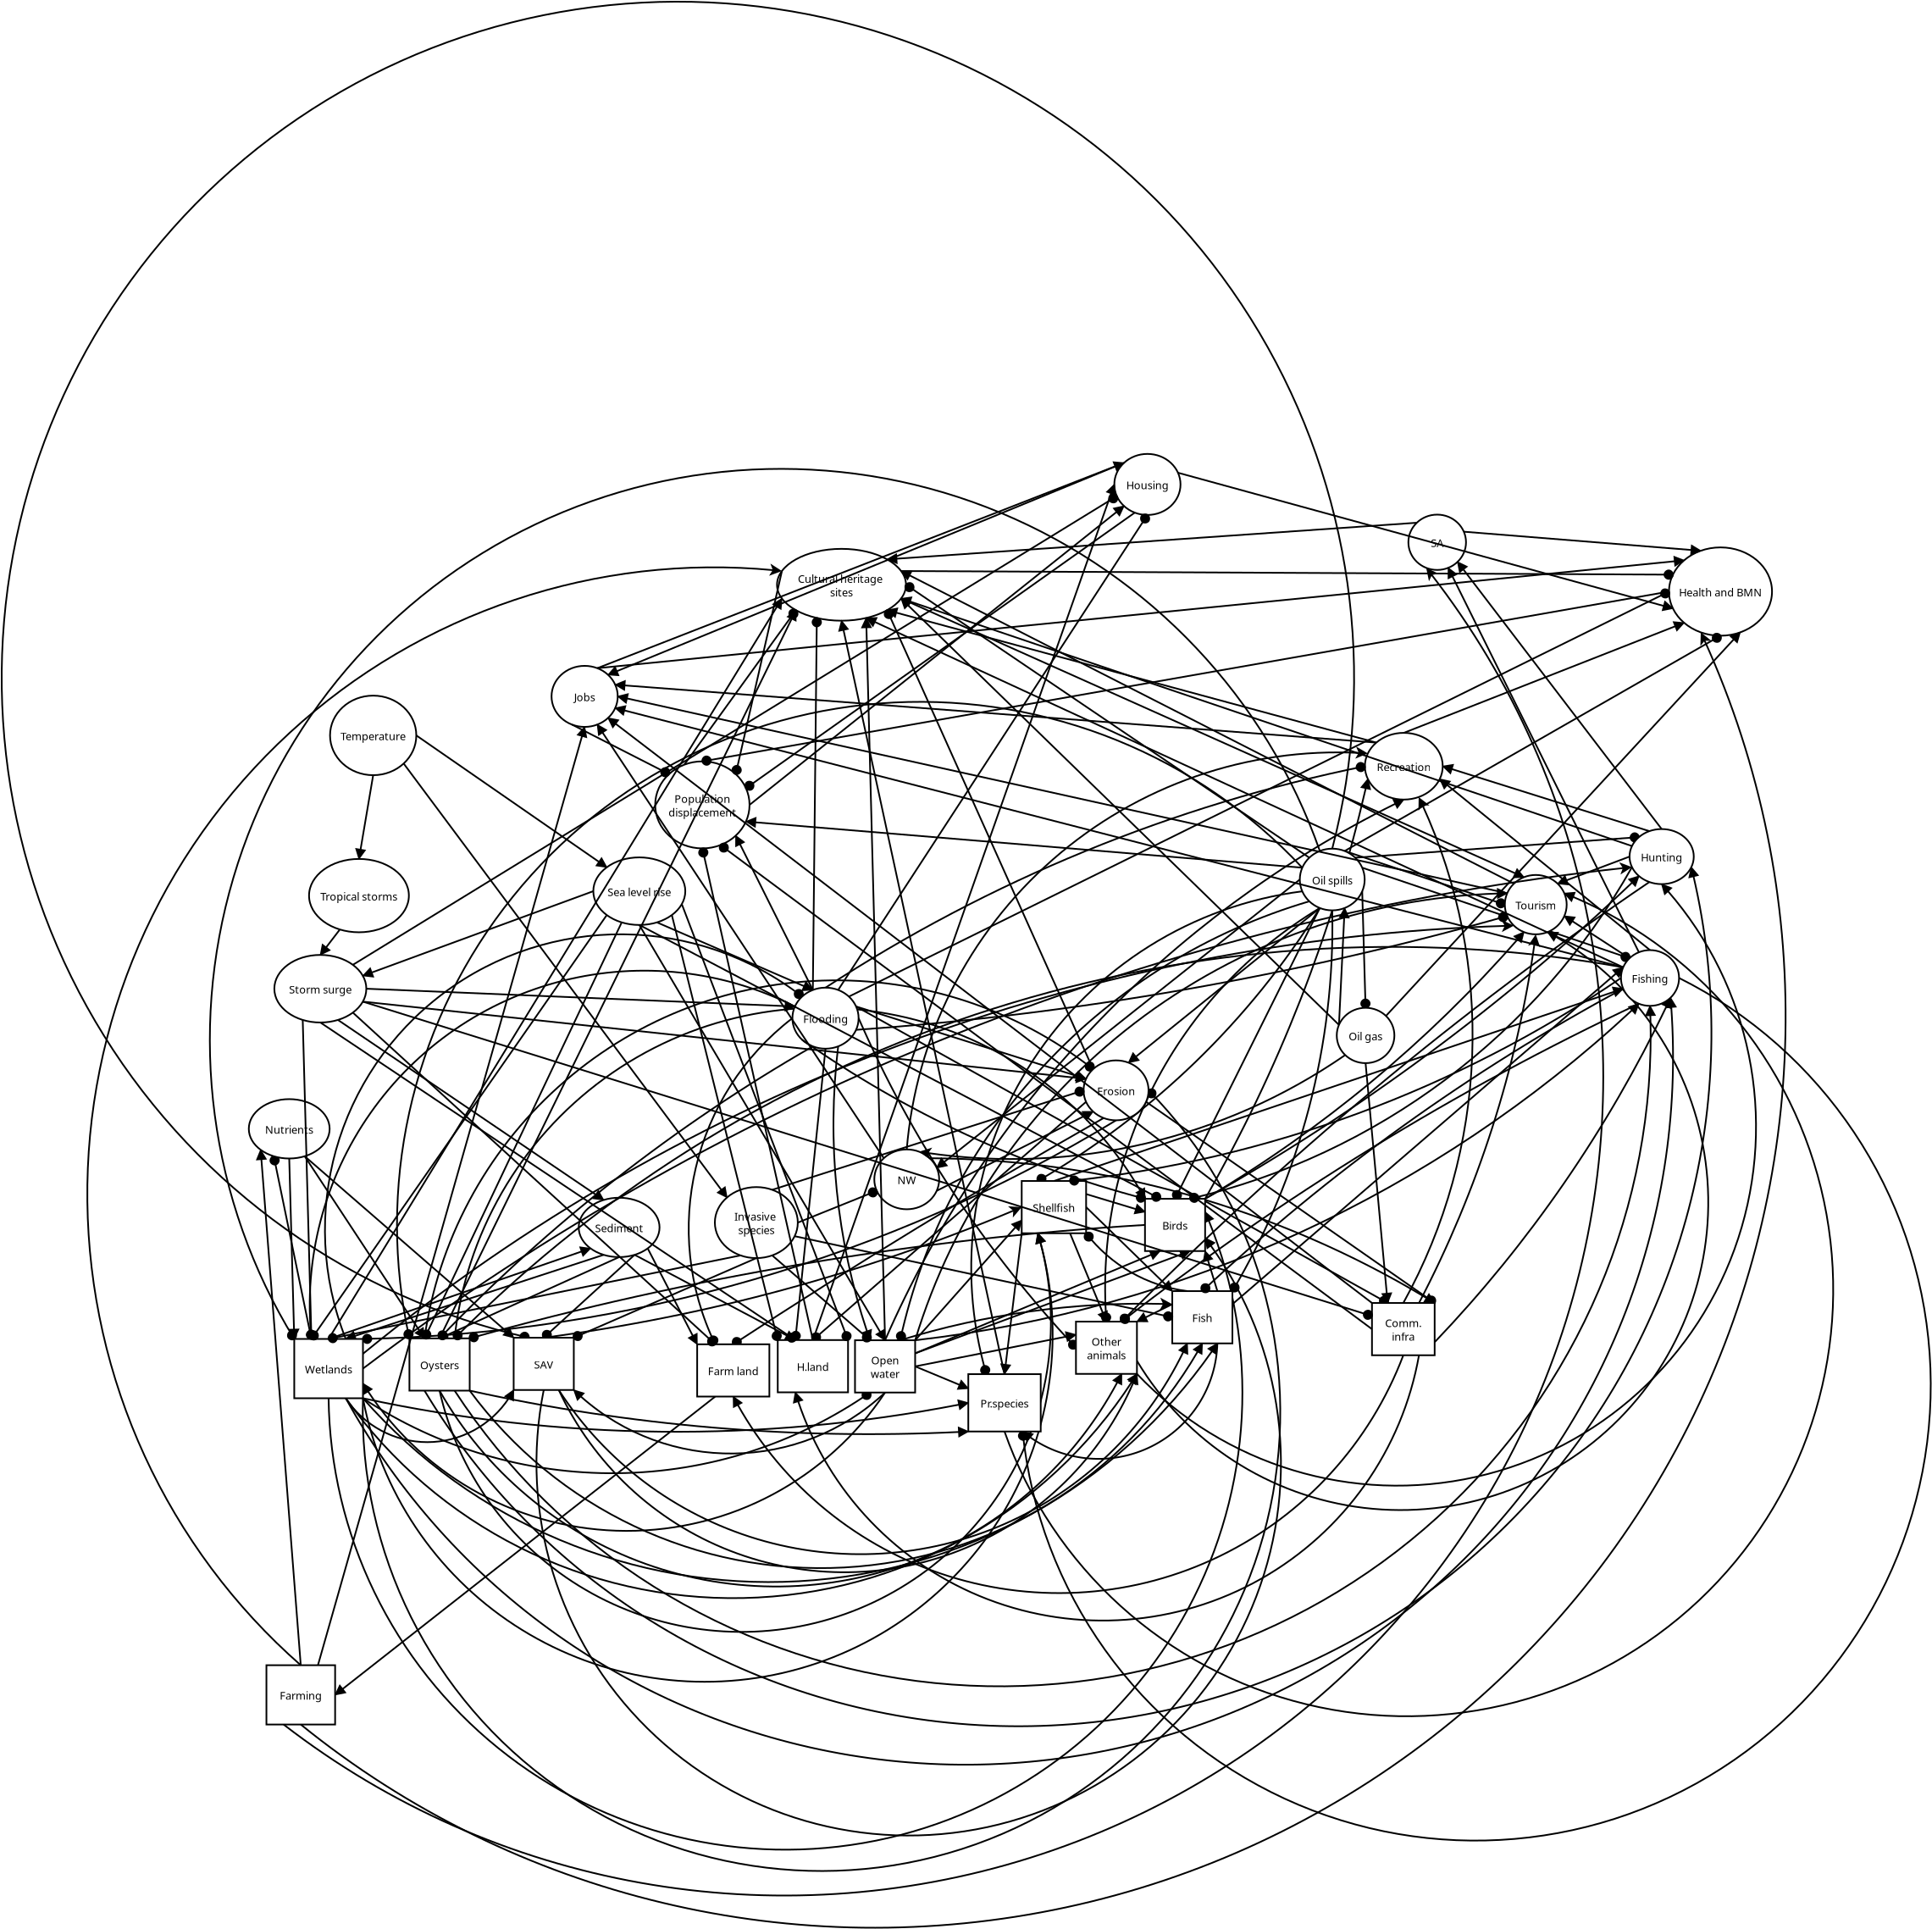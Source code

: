 <?xml version="1.0" encoding="UTF-8"?>
<dia:diagram xmlns:dia="http://www.lysator.liu.se/~alla/dia/">
  <dia:layer name="Background" visible="true">
    <dia:object type="Standard - Line" version="0" id="O0">
      <dia:attribute name="obj_pos">
        <dia:point val="3.242,22.822"/>
      </dia:attribute>
      <dia:attribute name="obj_bb">
        <dia:rectangle val="3.037,22.77;4.04,33.536"/>
      </dia:attribute>
      <dia:attribute name="conn_endpoints">
        <dia:point val="3.242,22.822"/>
        <dia:point val="3.539,33.472"/>
      </dia:attribute>
      <dia:attribute name="numcp">
        <dia:int val="1"/>
      </dia:attribute>
      <dia:attribute name="end_arrow">
        <dia:enum val="3"/>
      </dia:attribute>
      <dia:attribute name="end_arrow_length">
        <dia:real val="0.5"/>
      </dia:attribute>
      <dia:attribute name="end_arrow_width">
        <dia:real val="0.5"/>
      </dia:attribute>
      <dia:connections>
        <dia:connection handle="0" to="O98" connection="12"/>
        <dia:connection handle="1" to="O103" connection="0"/>
      </dia:connections>
    </dia:object>
    <dia:object type="Standard - Line" version="0" id="O1">
      <dia:attribute name="obj_pos">
        <dia:point val="4.155,22.689"/>
      </dia:attribute>
      <dia:attribute name="obj_bb">
        <dia:rectangle val="4.085,22.619;11.672,33.754"/>
      </dia:attribute>
      <dia:attribute name="conn_endpoints">
        <dia:point val="4.155,22.689"/>
        <dia:point val="11.227,33.437"/>
      </dia:attribute>
      <dia:attribute name="numcp">
        <dia:int val="1"/>
      </dia:attribute>
      <dia:attribute name="end_arrow">
        <dia:enum val="3"/>
      </dia:attribute>
      <dia:attribute name="end_arrow_length">
        <dia:real val="0.5"/>
      </dia:attribute>
      <dia:attribute name="end_arrow_width">
        <dia:real val="0.5"/>
      </dia:attribute>
      <dia:connections>
        <dia:connection handle="0" to="O98" connection="13"/>
        <dia:connection handle="1" to="O104" connection="1"/>
      </dia:connections>
    </dia:object>
    <dia:object type="Standard - Text" version="0" id="O2">
      <dia:attribute name="obj_pos">
        <dia:point val="11.85,38.9"/>
      </dia:attribute>
      <dia:attribute name="obj_bb">
        <dia:rectangle val="11.85,38.2;11.85,39.2"/>
      </dia:attribute>
      <dia:attribute name="text">
        <dia:composite type="text">
          <dia:attribute name="string">
            <dia:string>##</dia:string>
          </dia:attribute>
          <dia:attribute name="font">
            <dia:font family="sans" style="0" name="Helvetica"/>
          </dia:attribute>
          <dia:attribute name="height">
            <dia:real val="0.8"/>
          </dia:attribute>
          <dia:attribute name="pos">
            <dia:point val="11.85,38.9"/>
          </dia:attribute>
          <dia:attribute name="color">
            <dia:color val="#000000"/>
          </dia:attribute>
          <dia:attribute name="alignment">
            <dia:enum val="0"/>
          </dia:attribute>
        </dia:composite>
      </dia:attribute>
    </dia:object>
    <dia:object type="Standard - Line" version="0" id="O3">
      <dia:attribute name="obj_pos">
        <dia:point val="4.155,22.689"/>
      </dia:attribute>
      <dia:attribute name="obj_bb">
        <dia:rectangle val="4.084,22.618;16.857,33.81"/>
      </dia:attribute>
      <dia:attribute name="conn_endpoints">
        <dia:point val="4.155,22.689"/>
        <dia:point val="16.491,33.399"/>
      </dia:attribute>
      <dia:attribute name="numcp">
        <dia:int val="1"/>
      </dia:attribute>
      <dia:attribute name="end_arrow">
        <dia:enum val="3"/>
      </dia:attribute>
      <dia:attribute name="end_arrow_length">
        <dia:real val="0.5"/>
      </dia:attribute>
      <dia:attribute name="end_arrow_width">
        <dia:real val="0.5"/>
      </dia:attribute>
      <dia:connections>
        <dia:connection handle="0" to="O98" connection="13"/>
        <dia:connection handle="1" to="O105" connection="0"/>
      </dia:connections>
    </dia:object>
    <dia:object type="Standard - Line" version="0" id="O4">
      <dia:attribute name="obj_pos">
        <dia:point val="21.804,28.507"/>
      </dia:attribute>
      <dia:attribute name="obj_bb">
        <dia:rectangle val="6.377,28.444;21.867,33.963"/>
      </dia:attribute>
      <dia:attribute name="conn_endpoints">
        <dia:point val="21.804,28.507"/>
        <dia:point val="6.58,33.472"/>
      </dia:attribute>
      <dia:attribute name="numcp">
        <dia:int val="1"/>
      </dia:attribute>
      <dia:attribute name="end_arrow">
        <dia:enum val="3"/>
      </dia:attribute>
      <dia:attribute name="end_arrow_length">
        <dia:real val="0.5"/>
      </dia:attribute>
      <dia:attribute name="end_arrow_width">
        <dia:real val="0.5"/>
      </dia:attribute>
      <dia:connections>
        <dia:connection handle="0" to="O99" connection="11"/>
        <dia:connection handle="1" to="O103" connection="3"/>
      </dia:connections>
    </dia:object>
    <dia:object type="Standard - Line" version="0" id="O5">
      <dia:attribute name="obj_pos">
        <dia:point val="23.63,28.507"/>
      </dia:attribute>
      <dia:attribute name="obj_bb">
        <dia:rectangle val="17.892,28.436;23.7,33.803"/>
      </dia:attribute>
      <dia:attribute name="conn_endpoints">
        <dia:point val="23.63,28.507"/>
        <dia:point val="18.266,33.399"/>
      </dia:attribute>
      <dia:attribute name="numcp">
        <dia:int val="1"/>
      </dia:attribute>
      <dia:attribute name="end_arrow">
        <dia:enum val="8"/>
      </dia:attribute>
      <dia:attribute name="end_arrow_length">
        <dia:real val="0.5"/>
      </dia:attribute>
      <dia:attribute name="end_arrow_width">
        <dia:real val="0.5"/>
      </dia:attribute>
      <dia:connections>
        <dia:connection handle="0" to="O99" connection="13"/>
        <dia:connection handle="1" to="O105" connection="2"/>
      </dia:connections>
    </dia:object>
    <dia:object type="Standard - Line" version="0" id="O6">
      <dia:attribute name="obj_pos">
        <dia:point val="23.63,28.507"/>
      </dia:attribute>
      <dia:attribute name="obj_bb">
        <dia:rectangle val="23.562,28.439;33.396,34.002"/>
      </dia:attribute>
      <dia:attribute name="conn_endpoints">
        <dia:point val="23.63,28.507"/>
        <dia:point val="33.117,33.537"/>
      </dia:attribute>
      <dia:attribute name="numcp">
        <dia:int val="1"/>
      </dia:attribute>
      <dia:attribute name="end_arrow">
        <dia:enum val="3"/>
      </dia:attribute>
      <dia:attribute name="end_arrow_length">
        <dia:real val="0.5"/>
      </dia:attribute>
      <dia:attribute name="end_arrow_width">
        <dia:real val="0.5"/>
      </dia:attribute>
      <dia:connections>
        <dia:connection handle="0" to="O99" connection="13"/>
        <dia:connection handle="1" to="O115" connection="1"/>
      </dia:connections>
    </dia:object>
    <dia:object type="Standard - Line" version="0" id="O7">
      <dia:attribute name="obj_pos">
        <dia:point val="24.403,28.127"/>
      </dia:attribute>
      <dia:attribute name="obj_bb">
        <dia:rectangle val="24.336,28.06;27.791,34.061"/>
      </dia:attribute>
      <dia:attribute name="conn_endpoints">
        <dia:point val="24.403,28.127"/>
        <dia:point val="27.324,33.787"/>
      </dia:attribute>
      <dia:attribute name="numcp">
        <dia:int val="1"/>
      </dia:attribute>
      <dia:attribute name="end_arrow">
        <dia:enum val="3"/>
      </dia:attribute>
      <dia:attribute name="end_arrow_length">
        <dia:real val="0.5"/>
      </dia:attribute>
      <dia:attribute name="end_arrow_width">
        <dia:real val="0.5"/>
      </dia:attribute>
      <dia:connections>
        <dia:connection handle="0" to="O99" connection="14"/>
        <dia:connection handle="1" to="O114" connection="0"/>
      </dia:connections>
    </dia:object>
    <dia:object type="Standard - Line" version="0" id="O8">
      <dia:attribute name="obj_pos">
        <dia:point val="22.717,28.64"/>
      </dia:attribute>
      <dia:attribute name="obj_bb">
        <dia:rectangle val="11.864,28.574;22.783,33.913"/>
      </dia:attribute>
      <dia:attribute name="conn_endpoints">
        <dia:point val="22.717,28.64"/>
        <dia:point val="12.116,33.437"/>
      </dia:attribute>
      <dia:attribute name="numcp">
        <dia:int val="1"/>
      </dia:attribute>
      <dia:attribute name="end_arrow">
        <dia:enum val="8"/>
      </dia:attribute>
      <dia:attribute name="end_arrow_length">
        <dia:real val="0.5"/>
      </dia:attribute>
      <dia:attribute name="end_arrow_width">
        <dia:real val="0.5"/>
      </dia:attribute>
      <dia:connections>
        <dia:connection handle="0" to="O99" connection="12"/>
        <dia:connection handle="1" to="O104" connection="2"/>
      </dia:connections>
    </dia:object>
    <dia:object type="Standard - Text" version="0" id="O9">
      <dia:attribute name="obj_pos">
        <dia:point val="50.48,10.847"/>
      </dia:attribute>
      <dia:attribute name="obj_bb">
        <dia:rectangle val="50.48,10.147;50.48,11.147"/>
      </dia:attribute>
      <dia:attribute name="text">
        <dia:composite type="text">
          <dia:attribute name="string">
            <dia:string>##</dia:string>
          </dia:attribute>
          <dia:attribute name="font">
            <dia:font family="sans" style="0" name="Helvetica"/>
          </dia:attribute>
          <dia:attribute name="height">
            <dia:real val="0.8"/>
          </dia:attribute>
          <dia:attribute name="pos">
            <dia:point val="50.48,10.847"/>
          </dia:attribute>
          <dia:attribute name="color">
            <dia:color val="#000000"/>
          </dia:attribute>
          <dia:attribute name="alignment">
            <dia:enum val="0"/>
          </dia:attribute>
        </dia:composite>
      </dia:attribute>
    </dia:object>
    <dia:object type="Standard - Line" version="0" id="O10">
      <dia:attribute name="obj_pos">
        <dia:point val="36.705,13.85"/>
      </dia:attribute>
      <dia:attribute name="obj_bb">
        <dia:rectangle val="36.642,13.787;50.478,18.614"/>
      </dia:attribute>
      <dia:attribute name="conn_endpoints">
        <dia:point val="36.705,13.85"/>
        <dia:point val="50.28,18.122"/>
      </dia:attribute>
      <dia:attribute name="numcp">
        <dia:int val="1"/>
      </dia:attribute>
      <dia:attribute name="end_arrow">
        <dia:enum val="3"/>
      </dia:attribute>
      <dia:attribute name="end_arrow_length">
        <dia:real val="0.5"/>
      </dia:attribute>
      <dia:attribute name="end_arrow_width">
        <dia:real val="0.5"/>
      </dia:attribute>
      <dia:connections>
        <dia:connection handle="0" to="O100" connection="1"/>
        <dia:connection handle="1" to="O101" connection="7"/>
      </dia:connections>
    </dia:object>
    <dia:object type="Standard - Arc" version="0" id="O11">
      <dia:attribute name="obj_pos">
        <dia:point val="33.095,13.85"/>
      </dia:attribute>
      <dia:attribute name="obj_bb">
        <dia:rectangle val="4.402,11.686;33.164,33.912"/>
      </dia:attribute>
      <dia:attribute name="conn_endpoints">
        <dia:point val="33.095,13.85"/>
        <dia:point val="4.552,33.472"/>
      </dia:attribute>
      <dia:attribute name="curve_distance">
        <dia:real val="10.254"/>
      </dia:attribute>
      <dia:attribute name="end_arrow">
        <dia:enum val="8"/>
      </dia:attribute>
      <dia:attribute name="end_arrow_length">
        <dia:real val="0.5"/>
      </dia:attribute>
      <dia:attribute name="end_arrow_width">
        <dia:real val="0.5"/>
      </dia:attribute>
      <dia:connections>
        <dia:connection handle="0" to="O100" connection="7"/>
        <dia:connection handle="1" to="O103" connection="1"/>
      </dia:connections>
    </dia:object>
    <dia:object type="Standard - Line" version="0" id="O12">
      <dia:attribute name="obj_pos">
        <dia:point val="34.9,16.34"/>
      </dia:attribute>
      <dia:attribute name="obj_bb">
        <dia:rectangle val="32.615,16.285;34.955,33.638"/>
      </dia:attribute>
      <dia:attribute name="conn_endpoints">
        <dia:point val="34.9,16.34"/>
        <dia:point val="33.117,33.537"/>
      </dia:attribute>
      <dia:attribute name="numcp">
        <dia:int val="1"/>
      </dia:attribute>
      <dia:attribute name="end_arrow">
        <dia:enum val="8"/>
      </dia:attribute>
      <dia:attribute name="end_arrow_length">
        <dia:real val="0.5"/>
      </dia:attribute>
      <dia:attribute name="end_arrow_width">
        <dia:real val="0.5"/>
      </dia:attribute>
      <dia:connections>
        <dia:connection handle="0" to="O100" connection="12"/>
        <dia:connection handle="1" to="O115" connection="1"/>
      </dia:connections>
    </dia:object>
    <dia:object type="Standard - Line" version="0" id="O13">
      <dia:attribute name="obj_pos">
        <dia:point val="36.705,13.85"/>
      </dia:attribute>
      <dia:attribute name="obj_bb">
        <dia:rectangle val="36.636,13.782;68.371,31.81"/>
      </dia:attribute>
      <dia:attribute name="conn_endpoints">
        <dia:point val="36.705,13.85"/>
        <dia:point val="68.084,31.349"/>
      </dia:attribute>
      <dia:attribute name="numcp">
        <dia:int val="1"/>
      </dia:attribute>
      <dia:attribute name="end_arrow">
        <dia:enum val="8"/>
      </dia:attribute>
      <dia:attribute name="end_arrow_length">
        <dia:real val="0.5"/>
      </dia:attribute>
      <dia:attribute name="end_arrow_width">
        <dia:real val="0.5"/>
      </dia:attribute>
      <dia:connections>
        <dia:connection handle="0" to="O100" connection="1"/>
        <dia:connection handle="1" to="O112" connection="1"/>
      </dia:connections>
    </dia:object>
    <dia:object type="Standard - Arc" version="0" id="O14">
      <dia:attribute name="obj_pos">
        <dia:point val="32.946,14.539"/>
      </dia:attribute>
      <dia:attribute name="obj_bb">
        <dia:rectangle val="26.775,14.479;33.007,33.951"/>
      </dia:attribute>
      <dia:attribute name="conn_endpoints">
        <dia:point val="32.946,14.539"/>
        <dia:point val="28.389,33.787"/>
      </dia:attribute>
      <dia:attribute name="curve_distance">
        <dia:real val="3.516"/>
      </dia:attribute>
      <dia:attribute name="end_arrow">
        <dia:enum val="8"/>
      </dia:attribute>
      <dia:attribute name="end_arrow_length">
        <dia:real val="0.5"/>
      </dia:attribute>
      <dia:attribute name="end_arrow_width">
        <dia:real val="0.5"/>
      </dia:attribute>
      <dia:connections>
        <dia:connection handle="0" to="O100" connection="8"/>
        <dia:connection handle="1" to="O114" connection="1"/>
      </dia:connections>
    </dia:object>
    <dia:object type="Standard - Arc" version="0" id="O15">
      <dia:attribute name="obj_pos">
        <dia:point val="36.853,14.539"/>
      </dia:attribute>
      <dia:attribute name="obj_bb">
        <dia:rectangle val="36.784,14.47;50.129,34.309"/>
      </dia:attribute>
      <dia:attribute name="conn_endpoints">
        <dia:point val="36.853,14.539"/>
        <dia:point val="49.684,33.992"/>
      </dia:attribute>
      <dia:attribute name="curve_distance">
        <dia:real val="1"/>
      </dia:attribute>
      <dia:attribute name="end_arrow">
        <dia:enum val="8"/>
      </dia:attribute>
      <dia:attribute name="end_arrow_length">
        <dia:real val="0.5"/>
      </dia:attribute>
      <dia:attribute name="end_arrow_width">
        <dia:real val="0.5"/>
      </dia:attribute>
      <dia:connections>
        <dia:connection handle="0" to="O100" connection="0"/>
        <dia:connection handle="1" to="O111" connection="7"/>
      </dia:connections>
    </dia:object>
    <dia:object type="Standard - Arc" version="0" id="O16">
      <dia:attribute name="obj_pos">
        <dia:point val="52.052,20.568"/>
      </dia:attribute>
      <dia:attribute name="obj_bb">
        <dia:rectangle val="7.406,20.506;52.114,33.966"/>
      </dia:attribute>
      <dia:attribute name="conn_endpoints">
        <dia:point val="52.052,20.568"/>
        <dia:point val="7.594,33.472"/>
      </dia:attribute>
      <dia:attribute name="curve_distance">
        <dia:real val="-3.06"/>
      </dia:attribute>
      <dia:attribute name="end_arrow">
        <dia:enum val="8"/>
      </dia:attribute>
      <dia:attribute name="end_arrow_length">
        <dia:real val="0.5"/>
      </dia:attribute>
      <dia:attribute name="end_arrow_width">
        <dia:real val="0.5"/>
      </dia:attribute>
      <dia:connections>
        <dia:connection handle="0" to="O101" connection="12"/>
        <dia:connection handle="1" to="O103" connection="4"/>
      </dia:connections>
    </dia:object>
    <dia:object type="Standard - Line" version="0" id="O17">
      <dia:attribute name="obj_pos">
        <dia:point val="50.28,19.476"/>
      </dia:attribute>
      <dia:attribute name="obj_bb">
        <dia:rectangle val="33.789,19.405;50.35,33.947"/>
      </dia:attribute>
      <dia:attribute name="conn_endpoints">
        <dia:point val="50.28,19.476"/>
        <dia:point val="34.155,33.537"/>
      </dia:attribute>
      <dia:attribute name="numcp">
        <dia:int val="1"/>
      </dia:attribute>
      <dia:attribute name="end_arrow">
        <dia:enum val="8"/>
      </dia:attribute>
      <dia:attribute name="end_arrow_length">
        <dia:real val="0.5"/>
      </dia:attribute>
      <dia:attribute name="end_arrow_width">
        <dia:real val="0.5"/>
      </dia:attribute>
      <dia:connections>
        <dia:connection handle="0" to="O101" connection="9"/>
        <dia:connection handle="1" to="O115" connection="2"/>
      </dia:connections>
    </dia:object>
    <dia:object type="Standard - Line" version="0" id="O18">
      <dia:attribute name="obj_pos">
        <dia:point val="53.823,19.476"/>
      </dia:attribute>
      <dia:attribute name="obj_bb">
        <dia:rectangle val="53.754,19.406;71.186,31.788"/>
      </dia:attribute>
      <dia:attribute name="conn_endpoints">
        <dia:point val="53.823,19.476"/>
        <dia:point val="70.859,31.349"/>
      </dia:attribute>
      <dia:attribute name="numcp">
        <dia:int val="1"/>
      </dia:attribute>
      <dia:attribute name="end_arrow">
        <dia:enum val="8"/>
      </dia:attribute>
      <dia:attribute name="end_arrow_length">
        <dia:real val="0.5"/>
      </dia:attribute>
      <dia:attribute name="end_arrow_width">
        <dia:real val="0.5"/>
      </dia:attribute>
      <dia:connections>
        <dia:connection handle="0" to="O101" connection="15"/>
        <dia:connection handle="1" to="O112" connection="4"/>
      </dia:connections>
    </dia:object>
    <dia:object type="Standard - Arc" version="0" id="O19">
      <dia:attribute name="obj_pos">
        <dia:point val="51.318,20.433"/>
      </dia:attribute>
      <dia:attribute name="obj_bb">
        <dia:rectangle val="29.152,20.364;51.386,34.24"/>
      </dia:attribute>
      <dia:attribute name="conn_endpoints">
        <dia:point val="51.318,20.433"/>
        <dia:point val="29.455,33.787"/>
      </dia:attribute>
      <dia:attribute name="curve_distance">
        <dia:real val="0.202"/>
      </dia:attribute>
      <dia:attribute name="end_arrow">
        <dia:enum val="8"/>
      </dia:attribute>
      <dia:attribute name="end_arrow_length">
        <dia:real val="0.5"/>
      </dia:attribute>
      <dia:attribute name="end_arrow_width">
        <dia:real val="0.5"/>
      </dia:attribute>
      <dia:connections>
        <dia:connection handle="0" to="O101" connection="11"/>
        <dia:connection handle="1" to="O114" connection="2"/>
      </dia:connections>
    </dia:object>
    <dia:object type="Standard - Line" version="0" id="O20">
      <dia:attribute name="obj_pos">
        <dia:point val="64.081,8.038"/>
      </dia:attribute>
      <dia:attribute name="obj_bb">
        <dia:rectangle val="52.432,7.968;64.151,17.586"/>
      </dia:attribute>
      <dia:attribute name="conn_endpoints">
        <dia:point val="64.081,8.038"/>
        <dia:point val="52.786,17.165"/>
      </dia:attribute>
      <dia:attribute name="numcp">
        <dia:int val="1"/>
      </dia:attribute>
      <dia:attribute name="end_arrow">
        <dia:enum val="3"/>
      </dia:attribute>
      <dia:attribute name="end_arrow_length">
        <dia:real val="0.5"/>
      </dia:attribute>
      <dia:attribute name="end_arrow_width">
        <dia:real val="0.5"/>
      </dia:attribute>
      <dia:connections>
        <dia:connection handle="0" to="O102" connection="11"/>
        <dia:connection handle="1" to="O101" connection="3"/>
      </dia:connections>
    </dia:object>
    <dia:object type="Standard - Arc" version="0" id="O21">
      <dia:attribute name="obj_pos">
        <dia:point val="64.081,4.673"/>
      </dia:attribute>
      <dia:attribute name="obj_bb">
        <dia:rectangle val="-1.495,-17.93;64.147,33.945"/>
      </dia:attribute>
      <dia:attribute name="conn_endpoints">
        <dia:point val="64.081,4.673"/>
        <dia:point val="3.539,33.472"/>
      </dia:attribute>
      <dia:attribute name="curve_distance">
        <dia:real val="37.301"/>
      </dia:attribute>
      <dia:attribute name="end_arrow">
        <dia:enum val="8"/>
      </dia:attribute>
      <dia:attribute name="end_arrow_length">
        <dia:real val="0.5"/>
      </dia:attribute>
      <dia:attribute name="end_arrow_width">
        <dia:real val="0.5"/>
      </dia:attribute>
      <dia:connections>
        <dia:connection handle="0" to="O102" connection="5"/>
        <dia:connection handle="1" to="O103" connection="0"/>
      </dia:connections>
    </dia:object>
    <dia:object type="Standard - Arc" version="0" id="O22">
      <dia:attribute name="obj_pos">
        <dia:point val="64.813,4.535"/>
      </dia:attribute>
      <dia:attribute name="obj_bb">
        <dia:rectangle val="-13.782,-45.503;66.154,33.852"/>
      </dia:attribute>
      <dia:attribute name="conn_endpoints">
        <dia:point val="64.813,4.535"/>
        <dia:point val="17.379,33.399"/>
      </dia:attribute>
      <dia:attribute name="curve_distance">
        <dia:real val="68.6"/>
      </dia:attribute>
      <dia:attribute name="end_arrow">
        <dia:enum val="8"/>
      </dia:attribute>
      <dia:attribute name="end_arrow_length">
        <dia:real val="0.5"/>
      </dia:attribute>
      <dia:attribute name="end_arrow_width">
        <dia:real val="0.5"/>
      </dia:attribute>
      <dia:connections>
        <dia:connection handle="0" to="O102" connection="4"/>
        <dia:connection handle="1" to="O105" connection="1"/>
      </dia:connections>
    </dia:object>
    <dia:object type="Standard - Arc" version="0" id="O23">
      <dia:attribute name="obj_pos">
        <dia:point val="63.044,5.659"/>
      </dia:attribute>
      <dia:attribute name="obj_bb">
        <dia:rectangle val="9.555,-4.18;63.112,33.903"/>
      </dia:attribute>
      <dia:attribute name="conn_endpoints">
        <dia:point val="63.044,5.659"/>
        <dia:point val="10.337,33.437"/>
      </dia:attribute>
      <dia:attribute name="curve_distance">
        <dia:real val="22.739"/>
      </dia:attribute>
      <dia:attribute name="end_arrow">
        <dia:enum val="8"/>
      </dia:attribute>
      <dia:attribute name="end_arrow_length">
        <dia:real val="0.5"/>
      </dia:attribute>
      <dia:attribute name="end_arrow_width">
        <dia:real val="0.5"/>
      </dia:attribute>
      <dia:connections>
        <dia:connection handle="0" to="O102" connection="7"/>
        <dia:connection handle="1" to="O104" connection="0"/>
      </dia:connections>
    </dia:object>
    <dia:object type="Standard - Arc" version="0" id="O24">
      <dia:attribute name="obj_pos">
        <dia:point val="63.459,7.643"/>
      </dia:attribute>
      <dia:attribute name="obj_bb">
        <dia:rectangle val="38.904,7.573;63.53,33.927"/>
      </dia:attribute>
      <dia:attribute name="conn_endpoints">
        <dia:point val="63.459,7.643"/>
        <dia:point val="39.304,33.549"/>
      </dia:attribute>
      <dia:attribute name="curve_distance">
        <dia:real val="4.843"/>
      </dia:attribute>
      <dia:attribute name="end_arrow">
        <dia:enum val="8"/>
      </dia:attribute>
      <dia:attribute name="end_arrow_length">
        <dia:real val="0.5"/>
      </dia:attribute>
      <dia:attribute name="end_arrow_width">
        <dia:real val="0.5"/>
      </dia:attribute>
      <dia:connections>
        <dia:connection handle="0" to="O102" connection="10"/>
        <dia:connection handle="1" to="O106" connection="3"/>
      </dia:connections>
    </dia:object>
    <dia:object type="Standard - Arc" version="0" id="O25">
      <dia:attribute name="obj_pos">
        <dia:point val="63.044,7.053"/>
      </dia:attribute>
      <dia:attribute name="obj_bb">
        <dia:rectangle val="43.452,6.983;63.114,35.865"/>
      </dia:attribute>
      <dia:attribute name="conn_endpoints">
        <dia:point val="63.044,7.053"/>
        <dia:point val="44.397,35.549"/>
      </dia:attribute>
      <dia:attribute name="curve_distance">
        <dia:real val="7.84"/>
      </dia:attribute>
      <dia:attribute name="end_arrow">
        <dia:enum val="8"/>
      </dia:attribute>
      <dia:attribute name="end_arrow_length">
        <dia:real val="0.5"/>
      </dia:attribute>
      <dia:attribute name="end_arrow_width">
        <dia:real val="0.5"/>
      </dia:attribute>
      <dia:connections>
        <dia:connection handle="0" to="O102" connection="9"/>
        <dia:connection handle="1" to="O107" connection="1"/>
      </dia:connections>
    </dia:object>
    <dia:object type="Standard - Arc" version="0" id="O26">
      <dia:attribute name="obj_pos">
        <dia:point val="64.081,8.038"/>
      </dia:attribute>
      <dia:attribute name="obj_bb">
        <dia:rectangle val="47.049,7.967;64.151,24.544"/>
      </dia:attribute>
      <dia:attribute name="conn_endpoints">
        <dia:point val="64.081,8.038"/>
        <dia:point val="47.432,24.149"/>
      </dia:attribute>
      <dia:attribute name="curve_distance">
        <dia:real val="-1.424"/>
      </dia:attribute>
      <dia:attribute name="end_arrow">
        <dia:enum val="8"/>
      </dia:attribute>
      <dia:attribute name="end_arrow_length">
        <dia:real val="0.5"/>
      </dia:attribute>
      <dia:attribute name="end_arrow_width">
        <dia:real val="0.5"/>
      </dia:attribute>
      <dia:connections>
        <dia:connection handle="0" to="O102" connection="11"/>
        <dia:connection handle="1" to="O108" connection="1"/>
      </dia:connections>
    </dia:object>
    <dia:object type="Standard - Arc" version="0" id="O27">
      <dia:attribute name="obj_pos">
        <dia:point val="64.813,8.177"/>
      </dia:attribute>
      <dia:attribute name="obj_bb">
        <dia:rectangle val="58.424,8.116;64.874,30.825"/>
      </dia:attribute>
      <dia:attribute name="conn_endpoints">
        <dia:point val="64.813,8.177"/>
        <dia:point val="58.92,30.649"/>
      </dia:attribute>
      <dia:attribute name="curve_distance">
        <dia:real val="-1.629"/>
      </dia:attribute>
      <dia:attribute name="end_arrow">
        <dia:enum val="8"/>
      </dia:attribute>
      <dia:attribute name="end_arrow_length">
        <dia:real val="0.5"/>
      </dia:attribute>
      <dia:attribute name="end_arrow_width">
        <dia:real val="0.5"/>
      </dia:attribute>
      <dia:connections>
        <dia:connection handle="0" to="O102" connection="12"/>
        <dia:connection handle="1" to="O109" connection="4"/>
      </dia:connections>
    </dia:object>
    <dia:object type="Standard - Line" version="0" id="O28">
      <dia:attribute name="obj_pos">
        <dia:point val="64.081,8.038"/>
      </dia:attribute>
      <dia:attribute name="obj_bb">
        <dia:rectangle val="55.064,7.971;64.148,25.467"/>
      </dia:attribute>
      <dia:attribute name="conn_endpoints">
        <dia:point val="64.081,8.038"/>
        <dia:point val="55.534,25.199"/>
      </dia:attribute>
      <dia:attribute name="numcp">
        <dia:int val="1"/>
      </dia:attribute>
      <dia:attribute name="end_arrow">
        <dia:enum val="8"/>
      </dia:attribute>
      <dia:attribute name="end_arrow_length">
        <dia:real val="0.5"/>
      </dia:attribute>
      <dia:attribute name="end_arrow_width">
        <dia:real val="0.5"/>
      </dia:attribute>
      <dia:connections>
        <dia:connection handle="0" to="O102" connection="11"/>
        <dia:connection handle="1" to="O110" connection="2"/>
      </dia:connections>
    </dia:object>
    <dia:object type="Standard - Arc" version="0" id="O29">
      <dia:attribute name="obj_pos">
        <dia:point val="64.081,8.038"/>
      </dia:attribute>
      <dia:attribute name="obj_bb">
        <dia:rectangle val="51.356,7.971;64.148,32.723"/>
      </dia:attribute>
      <dia:attribute name="conn_endpoints">
        <dia:point val="64.081,8.038"/>
        <dia:point val="51.484,32.449"/>
      </dia:attribute>
      <dia:attribute name="curve_distance">
        <dia:real val="3.9"/>
      </dia:attribute>
      <dia:attribute name="end_arrow">
        <dia:enum val="8"/>
      </dia:attribute>
      <dia:attribute name="end_arrow_length">
        <dia:real val="0.5"/>
      </dia:attribute>
      <dia:attribute name="end_arrow_width">
        <dia:real val="0.5"/>
      </dia:attribute>
      <dia:connections>
        <dia:connection handle="0" to="O102" connection="11"/>
        <dia:connection handle="1" to="O111" connection="2"/>
      </dia:connections>
    </dia:object>
    <dia:object type="Standard - Line" version="0" id="O30">
      <dia:attribute name="obj_pos">
        <dia:point val="66.582,7.053"/>
      </dia:attribute>
      <dia:attribute name="obj_bb">
        <dia:rectangle val="66.28,7.001;67.282,13.993"/>
      </dia:attribute>
      <dia:attribute name="conn_endpoints">
        <dia:point val="66.582,7.053"/>
        <dia:point val="66.781,13.928"/>
      </dia:attribute>
      <dia:attribute name="numcp">
        <dia:int val="1"/>
      </dia:attribute>
      <dia:attribute name="end_arrow">
        <dia:enum val="8"/>
      </dia:attribute>
      <dia:attribute name="end_arrow_length">
        <dia:real val="0.5"/>
      </dia:attribute>
      <dia:attribute name="end_arrow_width">
        <dia:real val="0.5"/>
      </dia:attribute>
      <dia:connections>
        <dia:connection handle="0" to="O102" connection="15"/>
        <dia:connection handle="1" to="O116" connection="4"/>
      </dia:connections>
    </dia:object>
    <dia:object type="Standard - Line" version="0" id="O31">
      <dia:attribute name="obj_pos">
        <dia:point val="65.546,4.673"/>
      </dia:attribute>
      <dia:attribute name="obj_bb">
        <dia:rectangle val="65.483,4.61;75.208,8.329"/>
      </dia:attribute>
      <dia:attribute name="conn_endpoints">
        <dia:point val="65.546,4.673"/>
        <dia:point val="75.002,7.839"/>
      </dia:attribute>
      <dia:attribute name="numcp">
        <dia:int val="1"/>
      </dia:attribute>
      <dia:attribute name="end_arrow">
        <dia:enum val="8"/>
      </dia:attribute>
      <dia:attribute name="end_arrow_length">
        <dia:real val="0.5"/>
      </dia:attribute>
      <dia:attribute name="end_arrow_width">
        <dia:real val="0.5"/>
      </dia:attribute>
      <dia:connections>
        <dia:connection handle="0" to="O102" connection="3"/>
        <dia:connection handle="1" to="O120" connection="8"/>
      </dia:connections>
    </dia:object>
    <dia:object type="Standard - Line" version="0" id="O32">
      <dia:attribute name="obj_pos">
        <dia:point val="66.582,5.659"/>
      </dia:attribute>
      <dia:attribute name="obj_bb">
        <dia:rectangle val="66.519,5.595;82.568,11.495"/>
      </dia:attribute>
      <dia:attribute name="conn_endpoints">
        <dia:point val="66.582,5.659"/>
        <dia:point val="82.36,11.005"/>
      </dia:attribute>
      <dia:attribute name="numcp">
        <dia:int val="1"/>
      </dia:attribute>
      <dia:attribute name="end_arrow">
        <dia:enum val="8"/>
      </dia:attribute>
      <dia:attribute name="end_arrow_length">
        <dia:real val="0.5"/>
      </dia:attribute>
      <dia:attribute name="end_arrow_width">
        <dia:real val="0.5"/>
      </dia:attribute>
      <dia:connections>
        <dia:connection handle="0" to="O102" connection="1"/>
        <dia:connection handle="1" to="O117" connection="6"/>
      </dia:connections>
    </dia:object>
    <dia:object type="Standard - Line" version="0" id="O33">
      <dia:attribute name="obj_pos">
        <dia:point val="66.167,5.068"/>
      </dia:attribute>
      <dia:attribute name="obj_bb">
        <dia:rectangle val="66.114,3.352;83.005,5.122"/>
      </dia:attribute>
      <dia:attribute name="conn_endpoints">
        <dia:point val="66.167,5.068"/>
        <dia:point val="82.919,3.854"/>
      </dia:attribute>
      <dia:attribute name="numcp">
        <dia:int val="1"/>
      </dia:attribute>
      <dia:attribute name="end_arrow">
        <dia:enum val="8"/>
      </dia:attribute>
      <dia:attribute name="end_arrow_length">
        <dia:real val="0.5"/>
      </dia:attribute>
      <dia:attribute name="end_arrow_width">
        <dia:real val="0.5"/>
      </dia:attribute>
      <dia:connections>
        <dia:connection handle="0" to="O102" connection="2"/>
        <dia:connection handle="1" to="O118" connection="6"/>
      </dia:connections>
    </dia:object>
    <dia:object type="Standard - Arc" version="0" id="O34">
      <dia:attribute name="obj_pos">
        <dia:point val="11.227,33.437"/>
      </dia:attribute>
      <dia:attribute name="obj_bb">
        <dia:rectangle val="11.162,12.257;50.929,33.502"/>
      </dia:attribute>
      <dia:attribute name="conn_endpoints">
        <dia:point val="11.227,33.437"/>
        <dia:point val="50.696,17.549"/>
      </dia:attribute>
      <dia:attribute name="curve_distance">
        <dia:real val="-12.3"/>
      </dia:attribute>
      <dia:attribute name="end_arrow">
        <dia:enum val="8"/>
      </dia:attribute>
      <dia:attribute name="end_arrow_length">
        <dia:real val="0.5"/>
      </dia:attribute>
      <dia:attribute name="end_arrow_width">
        <dia:real val="0.5"/>
      </dia:attribute>
      <dia:connections>
        <dia:connection handle="0" to="O104" connection="1"/>
        <dia:connection handle="1" to="O101" connection="6"/>
      </dia:connections>
    </dia:object>
    <dia:object type="Standard - Arc" version="0" id="O35">
      <dia:attribute name="obj_pos">
        <dia:point val="13.895,36.522"/>
      </dia:attribute>
      <dia:attribute name="obj_bb">
        <dia:rectangle val="13.841,36.468;43.419,39.141"/>
      </dia:attribute>
      <dia:attribute name="conn_endpoints">
        <dia:point val="13.895,36.522"/>
        <dia:point val="43.329,38.934"/>
      </dia:attribute>
      <dia:attribute name="curve_distance">
        <dia:real val="1"/>
      </dia:attribute>
      <dia:attribute name="end_arrow">
        <dia:enum val="3"/>
      </dia:attribute>
      <dia:attribute name="end_arrow_length">
        <dia:real val="0.5"/>
      </dia:attribute>
      <dia:attribute name="end_arrow_width">
        <dia:real val="0.5"/>
      </dia:attribute>
      <dia:connections>
        <dia:connection handle="0" to="O104" connection="15"/>
        <dia:connection handle="1" to="O107" connection="11"/>
      </dia:connections>
    </dia:object>
    <dia:object type="Standard - Arc" version="0" id="O36">
      <dia:attribute name="obj_pos">
        <dia:point val="13.895,36.522"/>
      </dia:attribute>
      <dia:attribute name="obj_bb">
        <dia:rectangle val="13.842,33.232;57.228,47.047"/>
      </dia:attribute>
      <dia:attribute name="conn_endpoints">
        <dia:point val="13.895,36.522"/>
        <dia:point val="57.145,33.734"/>
      </dia:attribute>
      <dia:attribute name="curve_distance">
        <dia:real val="11.84"/>
      </dia:attribute>
      <dia:attribute name="end_arrow">
        <dia:enum val="3"/>
      </dia:attribute>
      <dia:attribute name="end_arrow_length">
        <dia:real val="0.5"/>
      </dia:attribute>
      <dia:attribute name="end_arrow_width">
        <dia:real val="0.5"/>
      </dia:attribute>
      <dia:connections>
        <dia:connection handle="0" to="O104" connection="15"/>
        <dia:connection handle="1" to="O109" connection="13"/>
      </dia:connections>
    </dia:object>
    <dia:object type="Standard - Arc" version="0" id="O37">
      <dia:attribute name="obj_pos">
        <dia:point val="12.116,36.522"/>
      </dia:attribute>
      <dia:attribute name="obj_bb">
        <dia:rectangle val="12.055,26.738;48.256,50.813"/>
      </dia:attribute>
      <dia:attribute name="conn_endpoints">
        <dia:point val="12.116,36.522"/>
        <dia:point val="47.432,27.234"/>
      </dia:attribute>
      <dia:attribute name="curve_distance">
        <dia:real val="18.905"/>
      </dia:attribute>
      <dia:attribute name="end_arrow">
        <dia:enum val="3"/>
      </dia:attribute>
      <dia:attribute name="end_arrow_length">
        <dia:real val="0.5"/>
      </dia:attribute>
      <dia:attribute name="end_arrow_width">
        <dia:real val="0.5"/>
      </dia:attribute>
      <dia:connections>
        <dia:connection handle="0" to="O104" connection="13"/>
        <dia:connection handle="1" to="O108" connection="12"/>
      </dia:connections>
    </dia:object>
    <dia:object type="Standard - Arc" version="0" id="O38">
      <dia:attribute name="obj_pos">
        <dia:point val="13.005,33.437"/>
      </dia:attribute>
      <dia:attribute name="obj_bb">
        <dia:rectangle val="12.947,13.873;53.907,33.496"/>
      </dia:attribute>
      <dia:attribute name="conn_endpoints">
        <dia:point val="13.005,33.437"/>
        <dia:point val="53.759,25.199"/>
      </dia:attribute>
      <dia:attribute name="curve_distance">
        <dia:real val="-15.266"/>
      </dia:attribute>
      <dia:attribute name="end_arrow">
        <dia:enum val="3"/>
      </dia:attribute>
      <dia:attribute name="end_arrow_length">
        <dia:real val="0.5"/>
      </dia:attribute>
      <dia:attribute name="end_arrow_width">
        <dia:real val="0.5"/>
      </dia:attribute>
      <dia:connections>
        <dia:connection handle="0" to="O104" connection="3"/>
        <dia:connection handle="1" to="O110" connection="0"/>
      </dia:connections>
    </dia:object>
    <dia:object type="Standard - Arc" version="0" id="O39">
      <dia:attribute name="obj_pos">
        <dia:point val="12.116,36.522"/>
      </dia:attribute>
      <dia:attribute name="obj_bb">
        <dia:rectangle val="12.065,35.033;52.446,48.134"/>
      </dia:attribute>
      <dia:attribute name="conn_endpoints">
        <dia:point val="12.116,36.522"/>
        <dia:point val="52.384,35.534"/>
      </dia:attribute>
      <dia:attribute name="curve_distance">
        <dia:real val="12.053"/>
      </dia:attribute>
      <dia:attribute name="end_arrow">
        <dia:enum val="3"/>
      </dia:attribute>
      <dia:attribute name="end_arrow_length">
        <dia:real val="0.5"/>
      </dia:attribute>
      <dia:attribute name="end_arrow_width">
        <dia:real val="0.5"/>
      </dia:attribute>
      <dia:connections>
        <dia:connection handle="0" to="O104" connection="13"/>
        <dia:connection handle="1" to="O111" connection="14"/>
      </dia:connections>
    </dia:object>
    <dia:object type="Standard - Arc" version="0" id="O40">
      <dia:attribute name="obj_pos">
        <dia:point val="13.005,36.522"/>
      </dia:attribute>
      <dia:attribute name="obj_bb">
        <dia:rectangle val="12.943,13.322;83.662,54.024"/>
      </dia:attribute>
      <dia:attribute name="conn_endpoints">
        <dia:point val="13.005,36.522"/>
        <dia:point val="83.572,13.813"/>
      </dia:attribute>
      <dia:attribute name="curve_distance">
        <dia:real val="28.321"/>
      </dia:attribute>
      <dia:attribute name="end_arrow">
        <dia:enum val="3"/>
      </dia:attribute>
      <dia:attribute name="end_arrow_length">
        <dia:real val="0.5"/>
      </dia:attribute>
      <dia:attribute name="end_arrow_width">
        <dia:real val="0.5"/>
      </dia:attribute>
      <dia:connections>
        <dia:connection handle="0" to="O104" connection="14"/>
        <dia:connection handle="1" to="O117" connection="12"/>
      </dia:connections>
    </dia:object>
    <dia:object type="Standard - Line" version="0" id="O41">
      <dia:attribute name="obj_pos">
        <dia:point val="4.552,33.472"/>
      </dia:attribute>
      <dia:attribute name="obj_bb">
        <dia:rectangle val="1.829,22.539;4.611,33.531"/>
      </dia:attribute>
      <dia:attribute name="conn_endpoints">
        <dia:point val="4.552,33.472"/>
        <dia:point val="2.329,22.689"/>
      </dia:attribute>
      <dia:attribute name="numcp">
        <dia:int val="1"/>
      </dia:attribute>
      <dia:attribute name="end_arrow">
        <dia:enum val="8"/>
      </dia:attribute>
      <dia:attribute name="end_arrow_length">
        <dia:real val="0.5"/>
      </dia:attribute>
      <dia:attribute name="end_arrow_width">
        <dia:real val="0.5"/>
      </dia:attribute>
      <dia:connections>
        <dia:connection handle="0" to="O103" connection="1"/>
        <dia:connection handle="1" to="O98" connection="11"/>
      </dia:connections>
    </dia:object>
    <dia:object type="Standard - Line" version="0" id="O42">
      <dia:attribute name="obj_pos">
        <dia:point val="5.566,33.472"/>
      </dia:attribute>
      <dia:attribute name="obj_bb">
        <dia:rectangle val="5.502,27.639;21.241,33.535"/>
      </dia:attribute>
      <dia:attribute name="conn_endpoints">
        <dia:point val="5.566,33.472"/>
        <dia:point val="21.03,28.127"/>
      </dia:attribute>
      <dia:attribute name="numcp">
        <dia:int val="1"/>
      </dia:attribute>
      <dia:attribute name="end_arrow">
        <dia:enum val="3"/>
      </dia:attribute>
      <dia:attribute name="end_arrow_length">
        <dia:real val="0.5"/>
      </dia:attribute>
      <dia:attribute name="end_arrow_width">
        <dia:real val="0.5"/>
      </dia:attribute>
      <dia:connections>
        <dia:connection handle="0" to="O103" connection="2"/>
        <dia:connection handle="1" to="O99" connection="10"/>
      </dia:connections>
    </dia:object>
    <dia:object type="Standard - Arc" version="0" id="O43">
      <dia:attribute name="obj_pos">
        <dia:point val="7.594,36.972"/>
      </dia:attribute>
      <dia:attribute name="obj_bb">
        <dia:rectangle val="7.531,18.315;61.796,64.924"/>
      </dia:attribute>
      <dia:attribute name="conn_endpoints">
        <dia:point val="7.594,36.972"/>
        <dia:point val="53.969,18.799"/>
      </dia:attribute>
      <dia:attribute name="curve_distance">
        <dia:real val="37.722"/>
      </dia:attribute>
      <dia:attribute name="end_arrow">
        <dia:enum val="8"/>
      </dia:attribute>
      <dia:attribute name="end_arrow_length">
        <dia:real val="0.5"/>
      </dia:attribute>
      <dia:attribute name="end_arrow_width">
        <dia:real val="0.5"/>
      </dia:attribute>
      <dia:connections>
        <dia:connection handle="0" to="O103" connection="15"/>
        <dia:connection handle="1" to="O101" connection="0"/>
      </dia:connections>
    </dia:object>
    <dia:object type="Standard - Arc" version="0" id="O44">
      <dia:attribute name="obj_pos">
        <dia:point val="6.58,33.472"/>
      </dia:attribute>
      <dia:attribute name="obj_bb">
        <dia:rectangle val="5.302,9.539;33.858,33.542"/>
      </dia:attribute>
      <dia:attribute name="conn_endpoints">
        <dia:point val="6.58,33.472"/>
        <dia:point val="33.519,13.265"/>
      </dia:attribute>
      <dia:attribute name="curve_distance">
        <dia:real val="-12.861"/>
      </dia:attribute>
      <dia:attribute name="end_arrow">
        <dia:enum val="8"/>
      </dia:attribute>
      <dia:attribute name="end_arrow_length">
        <dia:real val="0.5"/>
      </dia:attribute>
      <dia:attribute name="end_arrow_width">
        <dia:real val="0.5"/>
      </dia:attribute>
      <dia:connections>
        <dia:connection handle="0" to="O103" connection="3"/>
        <dia:connection handle="1" to="O100" connection="6"/>
      </dia:connections>
    </dia:object>
    <dia:object type="Standard - Arc" version="0" id="O45">
      <dia:attribute name="obj_pos">
        <dia:point val="7.594,36.972"/>
      </dia:attribute>
      <dia:attribute name="obj_bb">
        <dia:rectangle val="7.543,36.134;37.584,41.448"/>
      </dia:attribute>
      <dia:attribute name="conn_endpoints">
        <dia:point val="7.594,36.972"/>
        <dia:point val="37.529,36.634"/>
      </dia:attribute>
      <dia:attribute name="curve_distance">
        <dia:real val="4.593"/>
      </dia:attribute>
      <dia:attribute name="end_arrow">
        <dia:enum val="8"/>
      </dia:attribute>
      <dia:attribute name="end_arrow_length">
        <dia:real val="0.5"/>
      </dia:attribute>
      <dia:attribute name="end_arrow_width">
        <dia:real val="0.5"/>
      </dia:attribute>
      <dia:connections>
        <dia:connection handle="0" to="O103" connection="15"/>
        <dia:connection handle="1" to="O106" connection="12"/>
      </dia:connections>
    </dia:object>
    <dia:object type="Standard - Arc" version="0" id="O46">
      <dia:attribute name="obj_pos">
        <dia:point val="6.58,36.972"/>
      </dia:attribute>
      <dia:attribute name="obj_bb">
        <dia:rectangle val="6.527,35.983;16.566,39.612"/>
      </dia:attribute>
      <dia:attribute name="conn_endpoints">
        <dia:point val="6.58,36.972"/>
        <dia:point val="16.491,36.484"/>
      </dia:attribute>
      <dia:attribute name="curve_distance">
        <dia:real val="2.831"/>
      </dia:attribute>
      <dia:attribute name="end_arrow">
        <dia:enum val="3"/>
      </dia:attribute>
      <dia:attribute name="end_arrow_length">
        <dia:real val="0.5"/>
      </dia:attribute>
      <dia:attribute name="end_arrow_width">
        <dia:real val="0.5"/>
      </dia:attribute>
      <dia:connections>
        <dia:connection handle="0" to="O103" connection="14"/>
        <dia:connection handle="1" to="O105" connection="11"/>
      </dia:connections>
    </dia:object>
    <dia:object type="Standard - Arc" version="0" id="O47">
      <dia:attribute name="obj_pos">
        <dia:point val="7.594,36.972"/>
      </dia:attribute>
      <dia:attribute name="obj_bb">
        <dia:rectangle val="7.543,36.742;43.382,39.001"/>
      </dia:attribute>
      <dia:attribute name="conn_endpoints">
        <dia:point val="7.594,36.972"/>
        <dia:point val="43.329,37.242"/>
      </dia:attribute>
      <dia:attribute name="curve_distance">
        <dia:real val="1.841"/>
      </dia:attribute>
      <dia:attribute name="end_arrow">
        <dia:enum val="3"/>
      </dia:attribute>
      <dia:attribute name="end_arrow_length">
        <dia:real val="0.5"/>
      </dia:attribute>
      <dia:attribute name="end_arrow_width">
        <dia:real val="0.5"/>
      </dia:attribute>
      <dia:connections>
        <dia:connection handle="0" to="O103" connection="15"/>
        <dia:connection handle="1" to="O107" connection="7"/>
      </dia:connections>
    </dia:object>
    <dia:object type="Standard - Arc" version="0" id="O48">
      <dia:attribute name="obj_pos">
        <dia:point val="7.594,36.972"/>
      </dia:attribute>
      <dia:attribute name="obj_bb">
        <dia:rectangle val="7.54,33.232;58.115,47.87"/>
      </dia:attribute>
      <dia:attribute name="conn_endpoints">
        <dia:point val="7.594,36.972"/>
        <dia:point val="58.033,33.734"/>
      </dia:attribute>
      <dia:attribute name="curve_distance">
        <dia:real val="12.427"/>
      </dia:attribute>
      <dia:attribute name="end_arrow">
        <dia:enum val="3"/>
      </dia:attribute>
      <dia:attribute name="end_arrow_length">
        <dia:real val="0.5"/>
      </dia:attribute>
      <dia:attribute name="end_arrow_width">
        <dia:real val="0.5"/>
      </dia:attribute>
      <dia:connections>
        <dia:connection handle="0" to="O103" connection="15"/>
        <dia:connection handle="1" to="O109" connection="14"/>
      </dia:connections>
    </dia:object>
    <dia:object type="Standard - Arc" version="0" id="O49">
      <dia:attribute name="obj_pos">
        <dia:point val="7.594,36.972"/>
      </dia:attribute>
      <dia:attribute name="obj_bb">
        <dia:rectangle val="7.533,26.737;48.359,53.757"/>
      </dia:attribute>
      <dia:attribute name="conn_endpoints">
        <dia:point val="7.594,36.972"/>
        <dia:point val="47.432,27.234"/>
      </dia:attribute>
      <dia:attribute name="curve_distance">
        <dia:real val="21.635"/>
      </dia:attribute>
      <dia:attribute name="end_arrow">
        <dia:enum val="3"/>
      </dia:attribute>
      <dia:attribute name="end_arrow_length">
        <dia:real val="0.5"/>
      </dia:attribute>
      <dia:attribute name="end_arrow_width">
        <dia:real val="0.5"/>
      </dia:attribute>
      <dia:connections>
        <dia:connection handle="0" to="O103" connection="15"/>
        <dia:connection handle="1" to="O108" connection="12"/>
      </dia:connections>
    </dia:object>
    <dia:object type="Standard - Arc" version="0" id="O50">
      <dia:attribute name="obj_pos">
        <dia:point val="5.566,36.972"/>
      </dia:attribute>
      <dia:attribute name="obj_bb">
        <dia:rectangle val="5.507,25.471;59.56,63.666"/>
      </dia:attribute>
      <dia:attribute name="conn_endpoints">
        <dia:point val="5.566,36.972"/>
        <dia:point val="57.309,25.971"/>
      </dia:attribute>
      <dia:attribute name="curve_distance">
        <dia:real val="32.26"/>
      </dia:attribute>
      <dia:attribute name="end_arrow">
        <dia:enum val="3"/>
      </dia:attribute>
      <dia:attribute name="end_arrow_length">
        <dia:real val="0.5"/>
      </dia:attribute>
      <dia:attribute name="end_arrow_width">
        <dia:real val="0.5"/>
      </dia:attribute>
      <dia:connections>
        <dia:connection handle="0" to="O103" connection="13"/>
        <dia:connection handle="1" to="O110" connection="6"/>
      </dia:connections>
    </dia:object>
    <dia:object type="Standard - Arc" version="0" id="O51">
      <dia:attribute name="obj_pos">
        <dia:point val="6.58,36.972"/>
      </dia:attribute>
      <dia:attribute name="obj_bb">
        <dia:rectangle val="6.528,35.033;53.349,48.819"/>
      </dia:attribute>
      <dia:attribute name="conn_endpoints">
        <dia:point val="6.58,36.972"/>
        <dia:point val="53.284,35.534"/>
      </dia:attribute>
      <dia:attribute name="curve_distance">
        <dia:real val="12.509"/>
      </dia:attribute>
      <dia:attribute name="end_arrow">
        <dia:enum val="3"/>
      </dia:attribute>
      <dia:attribute name="end_arrow_length">
        <dia:real val="0.5"/>
      </dia:attribute>
      <dia:attribute name="end_arrow_width">
        <dia:real val="0.5"/>
      </dia:attribute>
      <dia:connections>
        <dia:connection handle="0" to="O103" connection="14"/>
        <dia:connection handle="1" to="O111" connection="15"/>
      </dia:connections>
    </dia:object>
    <dia:object type="Standard - Arc" version="0" id="O52">
      <dia:attribute name="obj_pos">
        <dia:point val="6.58,36.972"/>
      </dia:attribute>
      <dia:attribute name="obj_bb">
        <dia:rectangle val="6.517,12.838;84.981,58.649"/>
      </dia:attribute>
      <dia:attribute name="conn_endpoints">
        <dia:point val="6.58,36.972"/>
        <dia:point val="84.784,13.331"/>
      </dia:attribute>
      <dia:attribute name="curve_distance">
        <dia:real val="33.076"/>
      </dia:attribute>
      <dia:attribute name="end_arrow">
        <dia:enum val="3"/>
      </dia:attribute>
      <dia:attribute name="end_arrow_length">
        <dia:real val="0.5"/>
      </dia:attribute>
      <dia:attribute name="end_arrow_width">
        <dia:real val="0.5"/>
      </dia:attribute>
      <dia:connections>
        <dia:connection handle="0" to="O103" connection="14"/>
        <dia:connection handle="1" to="O117" connection="14"/>
      </dia:connections>
    </dia:object>
    <dia:object type="Standard - Arc" version="0" id="O53">
      <dia:attribute name="obj_pos">
        <dia:point val="11.227,36.522"/>
      </dia:attribute>
      <dia:attribute name="obj_bb">
        <dia:rectangle val="11.161,5.144;87.248,56.38"/>
      </dia:attribute>
      <dia:attribute name="conn_endpoints">
        <dia:point val="11.227,36.522"/>
        <dia:point val="86.01,5.625"/>
      </dia:attribute>
      <dia:attribute name="curve_distance">
        <dia:real val="34.793"/>
      </dia:attribute>
      <dia:attribute name="end_arrow">
        <dia:enum val="3"/>
      </dia:attribute>
      <dia:attribute name="end_arrow_length">
        <dia:real val="0.5"/>
      </dia:attribute>
      <dia:attribute name="end_arrow_width">
        <dia:real val="0.5"/>
      </dia:attribute>
      <dia:connections>
        <dia:connection handle="0" to="O104" connection="12"/>
        <dia:connection handle="1" to="O118" connection="15"/>
      </dia:connections>
    </dia:object>
    <dia:object type="Standard - Arc" version="0" id="O54">
      <dia:attribute name="obj_pos">
        <dia:point val="19.154,36.484"/>
      </dia:attribute>
      <dia:attribute name="obj_bb">
        <dia:rectangle val="19.1,33.232;56.345,46.227"/>
      </dia:attribute>
      <dia:attribute name="conn_endpoints">
        <dia:point val="19.154,36.484"/>
        <dia:point val="56.258,33.734"/>
      </dia:attribute>
      <dia:attribute name="curve_distance">
        <dia:real val="11.039"/>
      </dia:attribute>
      <dia:attribute name="end_arrow">
        <dia:enum val="3"/>
      </dia:attribute>
      <dia:attribute name="end_arrow_length">
        <dia:real val="0.5"/>
      </dia:attribute>
      <dia:attribute name="end_arrow_width">
        <dia:real val="0.5"/>
      </dia:attribute>
      <dia:connections>
        <dia:connection handle="0" to="O105" connection="14"/>
        <dia:connection handle="1" to="O109" connection="12"/>
      </dia:connections>
    </dia:object>
    <dia:object type="Standard - Arc" version="0" id="O55">
      <dia:attribute name="obj_pos">
        <dia:point val="18.266,36.484"/>
      </dia:attribute>
      <dia:attribute name="obj_bb">
        <dia:rectangle val="17.787,27.015;61.835,62.83"/>
      </dia:attribute>
      <dia:attribute name="conn_endpoints">
        <dia:point val="18.266,36.484"/>
        <dia:point val="57.309,27.513"/>
      </dia:attribute>
      <dia:attribute name="curve_distance">
        <dia:real val="31.011"/>
      </dia:attribute>
      <dia:attribute name="end_arrow">
        <dia:enum val="3"/>
      </dia:attribute>
      <dia:attribute name="end_arrow_length">
        <dia:real val="0.5"/>
      </dia:attribute>
      <dia:attribute name="end_arrow_width">
        <dia:real val="0.5"/>
      </dia:attribute>
      <dia:connections>
        <dia:connection handle="0" to="O105" connection="13"/>
        <dia:connection handle="1" to="O110" connection="10"/>
      </dia:connections>
    </dia:object>
    <dia:object type="Standard - Arc" version="0" id="O56">
      <dia:attribute name="obj_pos">
        <dia:point val="19.154,36.484"/>
      </dia:attribute>
      <dia:attribute name="obj_bb">
        <dia:rectangle val="19.102,35.033;53.348,47.292"/>
      </dia:attribute>
      <dia:attribute name="conn_endpoints">
        <dia:point val="19.154,36.484"/>
        <dia:point val="53.284,35.534"/>
      </dia:attribute>
      <dia:attribute name="curve_distance">
        <dia:real val="11.23"/>
      </dia:attribute>
      <dia:attribute name="end_arrow">
        <dia:enum val="3"/>
      </dia:attribute>
      <dia:attribute name="end_arrow_length">
        <dia:real val="0.5"/>
      </dia:attribute>
      <dia:attribute name="end_arrow_width">
        <dia:real val="0.5"/>
      </dia:attribute>
      <dia:connections>
        <dia:connection handle="0" to="O105" connection="14"/>
        <dia:connection handle="1" to="O111" connection="15"/>
      </dia:connections>
    </dia:object>
    <dia:object type="Standard - Arc" version="0" id="O57">
      <dia:attribute name="obj_pos">
        <dia:point val="38.416,36.634"/>
      </dia:attribute>
      <dia:attribute name="obj_bb">
        <dia:rectangle val="7.535,35.596;38.467,44.85"/>
      </dia:attribute>
      <dia:attribute name="conn_endpoints">
        <dia:point val="38.416,36.634"/>
        <dia:point val="7.594,36.097"/>
      </dia:attribute>
      <dia:attribute name="curve_distance">
        <dia:real val="-8.433"/>
      </dia:attribute>
      <dia:attribute name="end_arrow">
        <dia:enum val="3"/>
      </dia:attribute>
      <dia:attribute name="end_arrow_length">
        <dia:real val="0.5"/>
      </dia:attribute>
      <dia:attribute name="end_arrow_width">
        <dia:real val="0.5"/>
      </dia:attribute>
      <dia:connections>
        <dia:connection handle="0" to="O106" connection="13"/>
        <dia:connection handle="1" to="O103" connection="10"/>
      </dia:connections>
    </dia:object>
    <dia:object type="Standard - Arc" version="0" id="O58">
      <dia:attribute name="obj_pos">
        <dia:point val="38.416,36.634"/>
      </dia:attribute>
      <dia:attribute name="obj_bb">
        <dia:rectangle val="19.987,35.984;38.467,40.286"/>
      </dia:attribute>
      <dia:attribute name="conn_endpoints">
        <dia:point val="38.416,36.634"/>
        <dia:point val="20.041,36.484"/>
      </dia:attribute>
      <dia:attribute name="curve_distance">
        <dia:real val="-3.676"/>
      </dia:attribute>
      <dia:attribute name="end_arrow">
        <dia:enum val="3"/>
      </dia:attribute>
      <dia:attribute name="end_arrow_length">
        <dia:real val="0.5"/>
      </dia:attribute>
      <dia:attribute name="end_arrow_width">
        <dia:real val="0.5"/>
      </dia:attribute>
      <dia:connections>
        <dia:connection handle="0" to="O106" connection="13"/>
        <dia:connection handle="1" to="O105" connection="15"/>
      </dia:connections>
    </dia:object>
    <dia:object type="Standard - Line" version="0" id="O59">
      <dia:attribute name="obj_pos">
        <dia:point val="40.191,35.092"/>
      </dia:attribute>
      <dia:attribute name="obj_bb">
        <dia:rectangle val="40.126,35.026;43.567,36.877"/>
      </dia:attribute>
      <dia:attribute name="conn_endpoints">
        <dia:point val="40.191,35.092"/>
        <dia:point val="43.329,36.396"/>
      </dia:attribute>
      <dia:attribute name="numcp">
        <dia:int val="1"/>
      </dia:attribute>
      <dia:attribute name="end_arrow">
        <dia:enum val="3"/>
      </dia:attribute>
      <dia:attribute name="end_arrow_length">
        <dia:real val="0.5"/>
      </dia:attribute>
      <dia:attribute name="end_arrow_width">
        <dia:real val="0.5"/>
      </dia:attribute>
      <dia:connections>
        <dia:connection handle="0" to="O106" connection="8"/>
        <dia:connection handle="1" to="O107" connection="5"/>
      </dia:connections>
    </dia:object>
    <dia:object type="Standard - Line" version="0" id="O60">
      <dia:attribute name="obj_pos">
        <dia:point val="40.191,34.321"/>
      </dia:attribute>
      <dia:attribute name="obj_bb">
        <dia:rectangle val="40.127,27.798;56.642,34.385"/>
      </dia:attribute>
      <dia:attribute name="conn_endpoints">
        <dia:point val="40.191,34.321"/>
        <dia:point val="56.421,28.284"/>
      </dia:attribute>
      <dia:attribute name="numcp">
        <dia:int val="1"/>
      </dia:attribute>
      <dia:attribute name="end_arrow">
        <dia:enum val="3"/>
      </dia:attribute>
      <dia:attribute name="end_arrow_length">
        <dia:real val="0.5"/>
      </dia:attribute>
      <dia:attribute name="end_arrow_width">
        <dia:real val="0.5"/>
      </dia:attribute>
      <dia:connections>
        <dia:connection handle="0" to="O106" connection="6"/>
        <dia:connection handle="1" to="O110" connection="14"/>
      </dia:connections>
    </dia:object>
    <dia:object type="Standard - Line" version="0" id="O61">
      <dia:attribute name="obj_pos">
        <dia:point val="40.191,33.549"/>
      </dia:attribute>
      <dia:attribute name="obj_bb">
        <dia:rectangle val="40.12,26.094;46.889,33.62"/>
      </dia:attribute>
      <dia:attribute name="conn_endpoints">
        <dia:point val="40.191,33.549"/>
        <dia:point val="46.482,26.463"/>
      </dia:attribute>
      <dia:attribute name="numcp">
        <dia:int val="1"/>
      </dia:attribute>
      <dia:attribute name="end_arrow">
        <dia:enum val="3"/>
      </dia:attribute>
      <dia:attribute name="end_arrow_length">
        <dia:real val="0.5"/>
      </dia:attribute>
      <dia:attribute name="end_arrow_width">
        <dia:real val="0.5"/>
      </dia:attribute>
      <dia:connections>
        <dia:connection handle="0" to="O106" connection="4"/>
        <dia:connection handle="1" to="O108" connection="9"/>
      </dia:connections>
    </dia:object>
    <dia:object type="Standard - Line" version="0" id="O62">
      <dia:attribute name="obj_pos">
        <dia:point val="40.191,34.321"/>
      </dia:attribute>
      <dia:attribute name="obj_bb">
        <dia:rectangle val="40.126,27.804;54.885,34.386"/>
      </dia:attribute>
      <dia:attribute name="conn_endpoints">
        <dia:point val="40.191,34.321"/>
        <dia:point val="54.646,28.284"/>
      </dia:attribute>
      <dia:attribute name="numcp">
        <dia:int val="1"/>
      </dia:attribute>
      <dia:attribute name="end_arrow">
        <dia:enum val="3"/>
      </dia:attribute>
      <dia:attribute name="end_arrow_length">
        <dia:real val="0.5"/>
      </dia:attribute>
      <dia:attribute name="end_arrow_width">
        <dia:real val="0.5"/>
      </dia:attribute>
      <dia:connections>
        <dia:connection handle="0" to="O106" connection="6"/>
        <dia:connection handle="1" to="O110" connection="12"/>
      </dia:connections>
    </dia:object>
    <dia:object type="Standard - Line" version="0" id="O63">
      <dia:attribute name="obj_pos">
        <dia:point val="40.191,35.092"/>
      </dia:attribute>
      <dia:attribute name="obj_bb">
        <dia:rectangle val="40.132,32.72;49.83,35.151"/>
      </dia:attribute>
      <dia:attribute name="conn_endpoints">
        <dia:point val="40.191,35.092"/>
        <dia:point val="49.684,33.221"/>
      </dia:attribute>
      <dia:attribute name="numcp">
        <dia:int val="1"/>
      </dia:attribute>
      <dia:attribute name="end_arrow">
        <dia:enum val="3"/>
      </dia:attribute>
      <dia:attribute name="end_arrow_length">
        <dia:real val="0.5"/>
      </dia:attribute>
      <dia:attribute name="end_arrow_width">
        <dia:real val="0.5"/>
      </dia:attribute>
      <dia:connections>
        <dia:connection handle="0" to="O106" connection="8"/>
        <dia:connection handle="1" to="O111" connection="5"/>
      </dia:connections>
    </dia:object>
    <dia:object type="Standard - Arc" version="0" id="O64">
      <dia:attribute name="obj_pos">
        <dia:point val="40.191,33.549"/>
      </dia:attribute>
      <dia:attribute name="obj_bb">
        <dia:rectangle val="40.121,6.739;75.482,33.619"/>
      </dia:attribute>
      <dia:attribute name="conn_endpoints">
        <dia:point val="40.191,33.549"/>
        <dia:point val="75.141,7.169"/>
      </dia:attribute>
      <dia:attribute name="curve_distance">
        <dia:real val="-7.133"/>
      </dia:attribute>
      <dia:attribute name="end_arrow">
        <dia:enum val="3"/>
      </dia:attribute>
      <dia:attribute name="end_arrow_length">
        <dia:real val="0.5"/>
      </dia:attribute>
      <dia:attribute name="end_arrow_width">
        <dia:real val="0.5"/>
      </dia:attribute>
      <dia:connections>
        <dia:connection handle="0" to="O106" connection="4"/>
        <dia:connection handle="1" to="O120" connection="7"/>
      </dia:connections>
    </dia:object>
    <dia:object type="Standard - Arc" version="0" id="O65">
      <dia:attribute name="obj_pos">
        <dia:point val="40.191,33.549"/>
      </dia:attribute>
      <dia:attribute name="obj_bb">
        <dia:rectangle val="40.125,13.213;83.172,33.616"/>
      </dia:attribute>
      <dia:attribute name="conn_endpoints">
        <dia:point val="40.191,33.549"/>
        <dia:point val="82.916,13.688"/>
      </dia:attribute>
      <dia:attribute name="curve_distance">
        <dia:real val="3.814"/>
      </dia:attribute>
      <dia:attribute name="end_arrow">
        <dia:enum val="3"/>
      </dia:attribute>
      <dia:attribute name="end_arrow_length">
        <dia:real val="0.5"/>
      </dia:attribute>
      <dia:attribute name="end_arrow_width">
        <dia:real val="0.5"/>
      </dia:attribute>
      <dia:connections>
        <dia:connection handle="0" to="O106" connection="4"/>
        <dia:connection handle="1" to="O117" connection="11"/>
      </dia:connections>
    </dia:object>
    <dia:object type="Standard - Arc" version="0" id="O66">
      <dia:attribute name="obj_pos">
        <dia:point val="38.416,33.549"/>
      </dia:attribute>
      <dia:attribute name="obj_bb">
        <dia:rectangle val="38.345,1.256;69.434,33.62"/>
      </dia:attribute>
      <dia:attribute name="conn_endpoints">
        <dia:point val="38.416,33.549"/>
        <dia:point val="69.038,1.638"/>
      </dia:attribute>
      <dia:attribute name="curve_distance">
        <dia:real val="-3.939"/>
      </dia:attribute>
      <dia:attribute name="end_arrow">
        <dia:enum val="3"/>
      </dia:attribute>
      <dia:attribute name="end_arrow_length">
        <dia:real val="0.5"/>
      </dia:attribute>
      <dia:attribute name="end_arrow_width">
        <dia:real val="0.5"/>
      </dia:attribute>
      <dia:connections>
        <dia:connection handle="0" to="O106" connection="2"/>
        <dia:connection handle="1" to="O119" connection="12"/>
      </dia:connections>
    </dia:object>
    <dia:object type="Standard - Arc" version="0" id="O67">
      <dia:attribute name="obj_pos">
        <dia:point val="45.466,38.934"/>
      </dia:attribute>
      <dia:attribute name="obj_bb">
        <dia:rectangle val="45.395,6.773;94.437,55.79"/>
      </dia:attribute>
      <dia:attribute name="conn_endpoints">
        <dia:point val="45.466,38.934"/>
        <dia:point val="78.514,7.169"/>
      </dia:attribute>
      <dia:attribute name="curve_distance">
        <dia:real val="35.596"/>
      </dia:attribute>
      <dia:attribute name="end_arrow">
        <dia:enum val="3"/>
      </dia:attribute>
      <dia:attribute name="end_arrow_length">
        <dia:real val="0.5"/>
      </dia:attribute>
      <dia:attribute name="end_arrow_width">
        <dia:real val="0.5"/>
      </dia:attribute>
      <dia:connections>
        <dia:connection handle="0" to="O107" connection="13"/>
        <dia:connection handle="1" to="O120" connection="1"/>
      </dia:connections>
    </dia:object>
    <dia:object type="Standard - Line" version="0" id="O68">
      <dia:attribute name="obj_pos">
        <dia:point val="46.482,27.234"/>
      </dia:attribute>
      <dia:attribute name="obj_bb">
        <dia:rectangle val="44.964,27.179;46.538,35.66"/>
      </dia:attribute>
      <dia:attribute name="conn_endpoints">
        <dia:point val="46.482,27.234"/>
        <dia:point val="45.466,35.549"/>
      </dia:attribute>
      <dia:attribute name="numcp">
        <dia:int val="1"/>
      </dia:attribute>
      <dia:attribute name="end_arrow">
        <dia:enum val="3"/>
      </dia:attribute>
      <dia:attribute name="end_arrow_length">
        <dia:real val="0.5"/>
      </dia:attribute>
      <dia:attribute name="end_arrow_width">
        <dia:real val="0.5"/>
      </dia:attribute>
      <dia:connections>
        <dia:connection handle="0" to="O108" connection="11"/>
        <dia:connection handle="1" to="O107" connection="2"/>
      </dia:connections>
    </dia:object>
    <dia:object type="Standard - Line" version="0" id="O69">
      <dia:attribute name="obj_pos">
        <dia:point val="50.284,25.692"/>
      </dia:attribute>
      <dia:attribute name="obj_bb">
        <dia:rectangle val="50.214,25.621;55.755,31.042"/>
      </dia:attribute>
      <dia:attribute name="conn_endpoints">
        <dia:point val="50.284,25.692"/>
        <dia:point val="55.37,30.649"/>
      </dia:attribute>
      <dia:attribute name="numcp">
        <dia:int val="1"/>
      </dia:attribute>
      <dia:attribute name="end_arrow">
        <dia:enum val="3"/>
      </dia:attribute>
      <dia:attribute name="end_arrow_length">
        <dia:real val="0.5"/>
      </dia:attribute>
      <dia:attribute name="end_arrow_width">
        <dia:real val="0.5"/>
      </dia:attribute>
      <dia:connections>
        <dia:connection handle="0" to="O108" connection="8"/>
        <dia:connection handle="1" to="O109" connection="0"/>
      </dia:connections>
    </dia:object>
    <dia:object type="Standard - Line" version="0" id="O70">
      <dia:attribute name="obj_pos">
        <dia:point val="50.284,24.921"/>
      </dia:attribute>
      <dia:attribute name="obj_bb">
        <dia:rectangle val="50.222,24.858;53.951,26.464"/>
      </dia:attribute>
      <dia:attribute name="conn_endpoints">
        <dia:point val="50.284,24.921"/>
        <dia:point val="53.759,25.971"/>
      </dia:attribute>
      <dia:attribute name="numcp">
        <dia:int val="1"/>
      </dia:attribute>
      <dia:attribute name="end_arrow">
        <dia:enum val="3"/>
      </dia:attribute>
      <dia:attribute name="end_arrow_length">
        <dia:real val="0.5"/>
      </dia:attribute>
      <dia:attribute name="end_arrow_width">
        <dia:real val="0.5"/>
      </dia:attribute>
      <dia:connections>
        <dia:connection handle="0" to="O108" connection="6"/>
        <dia:connection handle="1" to="O110" connection="5"/>
      </dia:connections>
    </dia:object>
    <dia:object type="Standard - Line" version="0" id="O71">
      <dia:attribute name="obj_pos">
        <dia:point val="49.334,27.234"/>
      </dia:attribute>
      <dia:attribute name="obj_bb">
        <dia:rectangle val="49.268,27.169;51.965,32.686"/>
      </dia:attribute>
      <dia:attribute name="conn_endpoints">
        <dia:point val="49.334,27.234"/>
        <dia:point val="51.484,32.449"/>
      </dia:attribute>
      <dia:attribute name="numcp">
        <dia:int val="1"/>
      </dia:attribute>
      <dia:attribute name="end_arrow">
        <dia:enum val="3"/>
      </dia:attribute>
      <dia:attribute name="end_arrow_length">
        <dia:real val="0.5"/>
      </dia:attribute>
      <dia:attribute name="end_arrow_width">
        <dia:real val="0.5"/>
      </dia:attribute>
      <dia:connections>
        <dia:connection handle="0" to="O108" connection="14"/>
        <dia:connection handle="1" to="O111" connection="2"/>
      </dia:connections>
    </dia:object>
    <dia:object type="Standard - Line" version="0" id="O72">
      <dia:attribute name="obj_pos">
        <dia:point val="48.383,24.149"/>
      </dia:attribute>
      <dia:attribute name="obj_bb">
        <dia:rectangle val="48.32,12.308;82.196,24.213"/>
      </dia:attribute>
      <dia:attribute name="conn_endpoints">
        <dia:point val="48.383,24.149"/>
        <dia:point val="81.989,12.798"/>
      </dia:attribute>
      <dia:attribute name="numcp">
        <dia:int val="1"/>
      </dia:attribute>
      <dia:attribute name="end_arrow">
        <dia:enum val="3"/>
      </dia:attribute>
      <dia:attribute name="end_arrow_length">
        <dia:real val="0.5"/>
      </dia:attribute>
      <dia:attribute name="end_arrow_width">
        <dia:real val="0.5"/>
      </dia:attribute>
      <dia:connections>
        <dia:connection handle="0" to="O108" connection="2"/>
        <dia:connection handle="1" to="O117" connection="9"/>
      </dia:connections>
    </dia:object>
    <dia:object type="Standard - Arc" version="0" id="O73">
      <dia:attribute name="obj_pos">
        <dia:point val="58.033,33.734"/>
      </dia:attribute>
      <dia:attribute name="obj_bb">
        <dia:rectangle val="46.283,33.668;58.099,40.6"/>
      </dia:attribute>
      <dia:attribute name="conn_endpoints">
        <dia:point val="58.033,33.734"/>
        <dia:point val="46.535,38.934"/>
      </dia:attribute>
      <dia:attribute name="curve_distance">
        <dia:real val="-3.942"/>
      </dia:attribute>
      <dia:attribute name="end_arrow">
        <dia:enum val="3"/>
      </dia:attribute>
      <dia:attribute name="end_arrow_length">
        <dia:real val="0.5"/>
      </dia:attribute>
      <dia:attribute name="end_arrow_width">
        <dia:real val="0.5"/>
      </dia:attribute>
      <dia:connections>
        <dia:connection handle="0" to="O109" connection="14"/>
        <dia:connection handle="1" to="O107" connection="14"/>
      </dia:connections>
    </dia:object>
    <dia:object type="Standard - Line" version="0" id="O74">
      <dia:attribute name="obj_pos">
        <dia:point val="58.033,30.649"/>
      </dia:attribute>
      <dia:attribute name="obj_bb">
        <dia:rectangle val="56.816,28.09;58.095,30.712"/>
      </dia:attribute>
      <dia:attribute name="conn_endpoints">
        <dia:point val="58.033,30.649"/>
        <dia:point val="57.309,28.284"/>
      </dia:attribute>
      <dia:attribute name="numcp">
        <dia:int val="1"/>
      </dia:attribute>
      <dia:attribute name="end_arrow">
        <dia:enum val="3"/>
      </dia:attribute>
      <dia:attribute name="end_arrow_length">
        <dia:real val="0.5"/>
      </dia:attribute>
      <dia:attribute name="end_arrow_width">
        <dia:real val="0.5"/>
      </dia:attribute>
      <dia:connections>
        <dia:connection handle="0" to="O109" connection="3"/>
        <dia:connection handle="1" to="O110" connection="15"/>
      </dia:connections>
    </dia:object>
    <dia:object type="Standard - Line" version="0" id="O75">
      <dia:attribute name="obj_pos">
        <dia:point val="55.37,31.421"/>
      </dia:attribute>
      <dia:attribute name="obj_bb">
        <dia:rectangle val="53.018,31.354;55.438,32.92"/>
      </dia:attribute>
      <dia:attribute name="conn_endpoints">
        <dia:point val="55.37,31.421"/>
        <dia:point val="53.284,32.449"/>
      </dia:attribute>
      <dia:attribute name="numcp">
        <dia:int val="1"/>
      </dia:attribute>
      <dia:attribute name="end_arrow">
        <dia:enum val="3"/>
      </dia:attribute>
      <dia:attribute name="end_arrow_length">
        <dia:real val="0.5"/>
      </dia:attribute>
      <dia:attribute name="end_arrow_width">
        <dia:real val="0.5"/>
      </dia:attribute>
      <dia:connections>
        <dia:connection handle="0" to="O109" connection="5"/>
        <dia:connection handle="1" to="O111" connection="4"/>
      </dia:connections>
    </dia:object>
    <dia:object type="Standard - Line" version="0" id="O76">
      <dia:attribute name="obj_pos">
        <dia:point val="58.92,31.421"/>
      </dia:attribute>
      <dia:attribute name="obj_bb">
        <dia:rectangle val="58.85,11.127;82.353,31.491"/>
      </dia:attribute>
      <dia:attribute name="conn_endpoints">
        <dia:point val="58.92,31.421"/>
        <dia:point val="81.989,11.539"/>
      </dia:attribute>
      <dia:attribute name="numcp">
        <dia:int val="1"/>
      </dia:attribute>
      <dia:attribute name="end_arrow">
        <dia:enum val="3"/>
      </dia:attribute>
      <dia:attribute name="end_arrow_length">
        <dia:real val="0.5"/>
      </dia:attribute>
      <dia:attribute name="end_arrow_width">
        <dia:real val="0.5"/>
      </dia:attribute>
      <dia:connections>
        <dia:connection handle="0" to="O109" connection="6"/>
        <dia:connection handle="1" to="O117" connection="7"/>
      </dia:connections>
    </dia:object>
    <dia:object type="Standard - Arc" version="0" id="O77">
      <dia:attribute name="obj_pos">
        <dia:point val="57.309,25.199"/>
      </dia:attribute>
      <dia:attribute name="obj_bb">
        <dia:rectangle val="57.239,5.721;83.257,25.269"/>
      </dia:attribute>
      <dia:attribute name="conn_endpoints">
        <dia:point val="57.309,25.199"/>
        <dia:point val="82.919,6.152"/>
      </dia:attribute>
      <dia:attribute name="curve_distance">
        <dia:real val="1"/>
      </dia:attribute>
      <dia:attribute name="end_arrow">
        <dia:enum val="3"/>
      </dia:attribute>
      <dia:attribute name="end_arrow_length">
        <dia:real val="0.5"/>
      </dia:attribute>
      <dia:attribute name="end_arrow_width">
        <dia:real val="0.5"/>
      </dia:attribute>
      <dia:connections>
        <dia:connection handle="0" to="O110" connection="4"/>
        <dia:connection handle="1" to="O118" connection="10"/>
      </dia:connections>
    </dia:object>
    <dia:object type="Standard - Arc" version="0" id="O78">
      <dia:attribute name="obj_pos">
        <dia:point val="57.309,25.199"/>
      </dia:attribute>
      <dia:attribute name="obj_bb">
        <dia:rectangle val="57.238,9.042;76.488,25.27"/>
      </dia:attribute>
      <dia:attribute name="conn_endpoints">
        <dia:point val="57.309,25.199"/>
        <dia:point val="76.129,9.458"/>
      </dia:attribute>
      <dia:attribute name="curve_distance">
        <dia:real val="1"/>
      </dia:attribute>
      <dia:attribute name="end_arrow">
        <dia:enum val="3"/>
      </dia:attribute>
      <dia:attribute name="end_arrow_length">
        <dia:real val="0.5"/>
      </dia:attribute>
      <dia:attribute name="end_arrow_width">
        <dia:real val="0.5"/>
      </dia:attribute>
      <dia:connections>
        <dia:connection handle="0" to="O110" connection="4"/>
        <dia:connection handle="1" to="O120" connection="11"/>
      </dia:connections>
    </dia:object>
    <dia:object type="Standard - Arc" version="0" id="O79">
      <dia:attribute name="obj_pos">
        <dia:point val="57.309,25.199"/>
      </dia:attribute>
      <dia:attribute name="obj_bb">
        <dia:rectangle val="57.244,0.195;67.4,25.264"/>
      </dia:attribute>
      <dia:attribute name="conn_endpoints">
        <dia:point val="57.309,25.199"/>
        <dia:point val="66.916,0.422"/>
      </dia:attribute>
      <dia:attribute name="curve_distance">
        <dia:real val="1"/>
      </dia:attribute>
      <dia:attribute name="end_arrow">
        <dia:enum val="3"/>
      </dia:attribute>
      <dia:attribute name="end_arrow_length">
        <dia:real val="0.5"/>
      </dia:attribute>
      <dia:attribute name="end_arrow_width">
        <dia:real val="0.5"/>
      </dia:attribute>
      <dia:connections>
        <dia:connection handle="0" to="O110" connection="4"/>
        <dia:connection handle="1" to="O119" connection="9"/>
      </dia:connections>
    </dia:object>
    <dia:object type="Standard - Arc" version="0" id="O80">
      <dia:attribute name="obj_pos">
        <dia:point val="53.284,35.534"/>
      </dia:attribute>
      <dia:attribute name="obj_bb">
        <dia:rectangle val="53.213,6.228;89.88,42.181"/>
      </dia:attribute>
      <dia:attribute name="conn_endpoints">
        <dia:point val="53.284,35.534"/>
        <dia:point val="84.259,6.628"/>
      </dia:attribute>
      <dia:attribute name="curve_distance">
        <dia:real val="21.0"/>
      </dia:attribute>
      <dia:attribute name="end_arrow">
        <dia:enum val="3"/>
      </dia:attribute>
      <dia:attribute name="end_arrow_length">
        <dia:real val="0.5"/>
      </dia:attribute>
      <dia:attribute name="end_arrow_width">
        <dia:real val="0.5"/>
      </dia:attribute>
      <dia:connections>
        <dia:connection handle="0" to="O111" connection="15"/>
        <dia:connection handle="1" to="O118" connection="12"/>
      </dia:connections>
    </dia:object>
    <dia:object type="Standard - Arc" version="0" id="O81">
      <dia:attribute name="obj_pos">
        <dia:point val="53.284,34.763"/>
      </dia:attribute>
      <dia:attribute name="obj_bb">
        <dia:rectangle val="53.213,9.076;87.06,43.62"/>
      </dia:attribute>
      <dia:attribute name="conn_endpoints">
        <dia:point val="53.284,34.763"/>
        <dia:point val="77.526,9.458"/>
      </dia:attribute>
      <dia:attribute name="curve_distance">
        <dia:real val="22.931"/>
      </dia:attribute>
      <dia:attribute name="end_arrow">
        <dia:enum val="3"/>
      </dia:attribute>
      <dia:attribute name="end_arrow_length">
        <dia:real val="0.5"/>
      </dia:attribute>
      <dia:attribute name="end_arrow_width">
        <dia:real val="0.5"/>
      </dia:attribute>
      <dia:connections>
        <dia:connection handle="0" to="O111" connection="10"/>
        <dia:connection handle="1" to="O120" connection="13"/>
      </dia:connections>
    </dia:object>
    <dia:object type="Standard - Arc" version="0" id="O82">
      <dia:attribute name="obj_pos">
        <dia:point val="69.934,34.434"/>
      </dia:attribute>
      <dia:attribute name="obj_bb">
        <dia:rectangle val="33.038,34.382;69.987,50.143"/>
      </dia:attribute>
      <dia:attribute name="conn_endpoints">
        <dia:point val="69.934,34.434"/>
        <dia:point val="33.117,36.622"/>
      </dia:attribute>
      <dia:attribute name="curve_distance">
        <dia:real val="-14.557"/>
      </dia:attribute>
      <dia:attribute name="end_arrow">
        <dia:enum val="3"/>
      </dia:attribute>
      <dia:attribute name="end_arrow_length">
        <dia:real val="0.5"/>
      </dia:attribute>
      <dia:attribute name="end_arrow_width">
        <dia:real val="0.5"/>
      </dia:attribute>
      <dia:connections>
        <dia:connection handle="0" to="O112" connection="14"/>
        <dia:connection handle="1" to="O115" connection="12"/>
      </dia:connections>
    </dia:object>
    <dia:object type="Standard - Arc" version="0" id="O83">
      <dia:attribute name="obj_pos">
        <dia:point val="69.009,34.434"/>
      </dia:attribute>
      <dia:attribute name="obj_bb">
        <dia:rectangle val="29.374,34.381;69.062,48.522"/>
      </dia:attribute>
      <dia:attribute name="conn_endpoints">
        <dia:point val="69.009,34.434"/>
        <dia:point val="29.455,36.872"/>
      </dia:attribute>
      <dia:attribute name="curve_distance">
        <dia:real val="-12.801"/>
      </dia:attribute>
      <dia:attribute name="end_arrow">
        <dia:enum val="3"/>
      </dia:attribute>
      <dia:attribute name="end_arrow_length">
        <dia:real val="0.5"/>
      </dia:attribute>
      <dia:attribute name="end_arrow_width">
        <dia:real val="0.5"/>
      </dia:attribute>
      <dia:connections>
        <dia:connection handle="0" to="O112" connection="13"/>
        <dia:connection handle="1" to="O114" connection="13"/>
      </dia:connections>
    </dia:object>
    <dia:object type="Standard - Arc" version="0" id="O84">
      <dia:attribute name="obj_pos">
        <dia:point val="70.859,33.663"/>
      </dia:attribute>
      <dia:attribute name="obj_bb">
        <dia:rectangle val="70.789,13.008;85.225,33.733"/>
      </dia:attribute>
      <dia:attribute name="conn_endpoints">
        <dia:point val="70.859,33.663"/>
        <dia:point val="84.784,13.331"/>
      </dia:attribute>
      <dia:attribute name="curve_distance">
        <dia:real val="1"/>
      </dia:attribute>
      <dia:attribute name="end_arrow">
        <dia:enum val="3"/>
      </dia:attribute>
      <dia:attribute name="end_arrow_length">
        <dia:real val="0.5"/>
      </dia:attribute>
      <dia:attribute name="end_arrow_width">
        <dia:real val="0.5"/>
      </dia:attribute>
      <dia:connections>
        <dia:connection handle="0" to="O112" connection="10"/>
        <dia:connection handle="1" to="O117" connection="14"/>
      </dia:connections>
    </dia:object>
    <dia:object type="Standard - Arc" version="0" id="O85">
      <dia:attribute name="obj_pos">
        <dia:point val="41.049,22.804"/>
      </dia:attribute>
      <dia:attribute name="obj_bb">
        <dia:rectangle val="40.987,22.742;71.045,31.844"/>
      </dia:attribute>
      <dia:attribute name="conn_endpoints">
        <dia:point val="41.049,22.804"/>
        <dia:point val="70.859,31.349"/>
      </dia:attribute>
      <dia:attribute name="curve_distance">
        <dia:real val="-2.123"/>
      </dia:attribute>
      <dia:attribute name="end_arrow">
        <dia:enum val="3"/>
      </dia:attribute>
      <dia:attribute name="end_arrow_length">
        <dia:real val="0.5"/>
      </dia:attribute>
      <dia:attribute name="end_arrow_width">
        <dia:real val="0.5"/>
      </dia:attribute>
      <dia:connections>
        <dia:connection handle="0" to="O113" connection="2"/>
        <dia:connection handle="1" to="O112" connection="4"/>
      </dia:connections>
    </dia:object>
    <dia:object type="Standard - Line" version="0" id="O86">
      <dia:attribute name="obj_pos">
        <dia:point val="41.464,24.728"/>
      </dia:attribute>
      <dia:attribute name="obj_bb">
        <dia:rectangle val="41.397,19.581;50.966,24.796"/>
      </dia:attribute>
      <dia:attribute name="conn_endpoints">
        <dia:point val="41.464,24.728"/>
        <dia:point val="50.696,20.05"/>
      </dia:attribute>
      <dia:attribute name="numcp">
        <dia:int val="1"/>
      </dia:attribute>
      <dia:attribute name="end_arrow">
        <dia:enum val="3"/>
      </dia:attribute>
      <dia:attribute name="end_arrow_length">
        <dia:real val="0.5"/>
      </dia:attribute>
      <dia:attribute name="end_arrow_width">
        <dia:real val="0.5"/>
      </dia:attribute>
      <dia:connections>
        <dia:connection handle="0" to="O113" connection="15"/>
        <dia:connection handle="1" to="O101" connection="10"/>
      </dia:connections>
    </dia:object>
    <dia:object type="Standard - Line" version="0" id="O87">
      <dia:attribute name="obj_pos">
        <dia:point val="28.389,36.872"/>
      </dia:attribute>
      <dia:attribute name="obj_bb">
        <dia:rectangle val="5.603,36.802;28.459,54.902"/>
      </dia:attribute>
      <dia:attribute name="conn_endpoints">
        <dia:point val="28.389,36.872"/>
        <dia:point val="5.951,54.478"/>
      </dia:attribute>
      <dia:attribute name="numcp">
        <dia:int val="1"/>
      </dia:attribute>
      <dia:attribute name="end_arrow">
        <dia:enum val="3"/>
      </dia:attribute>
      <dia:attribute name="end_arrow_length">
        <dia:real val="0.5"/>
      </dia:attribute>
      <dia:attribute name="end_arrow_width">
        <dia:real val="0.5"/>
      </dia:attribute>
      <dia:connections>
        <dia:connection handle="0" to="O114" connection="12"/>
        <dia:connection handle="1" to="O121" connection="8"/>
      </dia:connections>
    </dia:object>
    <dia:object type="Standard - Line" version="0" id="O88">
      <dia:attribute name="obj_pos">
        <dia:point val="65.21,14.936"/>
      </dia:attribute>
      <dia:attribute name="obj_bb">
        <dia:rectangle val="65.044,7.964;66.048,14.989"/>
      </dia:attribute>
      <dia:attribute name="conn_endpoints">
        <dia:point val="65.21,14.936"/>
        <dia:point val="65.546,8.038"/>
      </dia:attribute>
      <dia:attribute name="numcp">
        <dia:int val="1"/>
      </dia:attribute>
      <dia:attribute name="end_arrow">
        <dia:enum val="3"/>
      </dia:attribute>
      <dia:attribute name="end_arrow_length">
        <dia:real val="0.5"/>
      </dia:attribute>
      <dia:attribute name="end_arrow_width">
        <dia:real val="0.5"/>
      </dia:attribute>
      <dia:connections>
        <dia:connection handle="0" to="O116" connection="7"/>
        <dia:connection handle="1" to="O102" connection="13"/>
      </dia:connections>
    </dia:object>
    <dia:object type="Standard - Line" version="0" id="O89">
      <dia:attribute name="obj_pos">
        <dia:point val="66.781,17.193"/>
      </dia:attribute>
      <dia:attribute name="obj_bb">
        <dia:rectangle val="66.727,17.139;68.586,31.445"/>
      </dia:attribute>
      <dia:attribute name="conn_endpoints">
        <dia:point val="66.781,17.193"/>
        <dia:point val="68.084,31.349"/>
      </dia:attribute>
      <dia:attribute name="numcp">
        <dia:int val="1"/>
      </dia:attribute>
      <dia:attribute name="end_arrow">
        <dia:enum val="3"/>
      </dia:attribute>
      <dia:attribute name="end_arrow_length">
        <dia:real val="0.5"/>
      </dia:attribute>
      <dia:attribute name="end_arrow_width">
        <dia:real val="0.5"/>
      </dia:attribute>
      <dia:connections>
        <dia:connection handle="0" to="O116" connection="12"/>
        <dia:connection handle="1" to="O112" connection="1"/>
      </dia:connections>
    </dia:object>
    <dia:object type="Standard - Line" version="0" id="O90">
      <dia:attribute name="obj_pos">
        <dia:point val="62.899,6.356"/>
      </dia:attribute>
      <dia:attribute name="obj_bb">
        <dia:rectangle val="41.114,6.285;62.969,23.8"/>
      </dia:attribute>
      <dia:attribute name="conn_endpoints">
        <dia:point val="62.899,6.356"/>
        <dia:point val="41.464,23.377"/>
      </dia:attribute>
      <dia:attribute name="numcp">
        <dia:int val="1"/>
      </dia:attribute>
      <dia:attribute name="end_arrow">
        <dia:enum val="3"/>
      </dia:attribute>
      <dia:attribute name="end_arrow_length">
        <dia:real val="0.5"/>
      </dia:attribute>
      <dia:attribute name="end_arrow_width">
        <dia:real val="0.5"/>
      </dia:attribute>
      <dia:connections>
        <dia:connection handle="0" to="O102" connection="8"/>
        <dia:connection handle="1" to="O113" connection="1"/>
      </dia:connections>
    </dia:object>
    <dia:object type="Standard - Arc" version="0" id="O91">
      <dia:attribute name="obj_pos">
        <dia:point val="85.286,12.168"/>
      </dia:attribute>
      <dia:attribute name="obj_bb">
        <dia:rectangle val="46.209,12.099;100.193,63.13"/>
      </dia:attribute>
      <dia:attribute name="conn_endpoints">
        <dia:point val="85.286,12.168"/>
        <dia:point val="46.535,38.934"/>
      </dia:attribute>
      <dia:attribute name="curve_distance">
        <dia:real val="-39.823"/>
      </dia:attribute>
      <dia:attribute name="end_arrow">
        <dia:enum val="8"/>
      </dia:attribute>
      <dia:attribute name="end_arrow_length">
        <dia:real val="0.5"/>
      </dia:attribute>
      <dia:attribute name="end_arrow_width">
        <dia:real val="0.5"/>
      </dia:attribute>
      <dia:connections>
        <dia:connection handle="0" to="O117" connection="0"/>
        <dia:connection handle="1" to="O107" connection="14"/>
      </dia:connections>
    </dia:object>
    <dia:object type="Standard - Line" version="0" id="O92">
      <dia:attribute name="obj_pos">
        <dia:point val="82.36,11.005"/>
      </dia:attribute>
      <dia:attribute name="obj_bb">
        <dia:rectangle val="78.2,8.063;82.429,11.074"/>
      </dia:attribute>
      <dia:attribute name="conn_endpoints">
        <dia:point val="82.36,11.005"/>
        <dia:point val="78.514,8.509"/>
      </dia:attribute>
      <dia:attribute name="numcp">
        <dia:int val="1"/>
      </dia:attribute>
      <dia:attribute name="end_arrow">
        <dia:enum val="3"/>
      </dia:attribute>
      <dia:attribute name="end_arrow_length">
        <dia:real val="0.5"/>
      </dia:attribute>
      <dia:attribute name="end_arrow_width">
        <dia:real val="0.5"/>
      </dia:attribute>
      <dia:connections>
        <dia:connection handle="0" to="O117" connection="6"/>
        <dia:connection handle="1" to="O120" connection="15"/>
      </dia:connections>
    </dia:object>
    <dia:object type="Standard - Line" version="0" id="O93">
      <dia:attribute name="obj_pos">
        <dia:point val="83.572,10.523"/>
      </dia:attribute>
      <dia:attribute name="obj_bb">
        <dia:rectangle val="70.806,0.003;83.642,10.594"/>
      </dia:attribute>
      <dia:attribute name="conn_endpoints">
        <dia:point val="83.572,10.523"/>
        <dia:point val="71.16,0.422"/>
      </dia:attribute>
      <dia:attribute name="numcp">
        <dia:int val="1"/>
      </dia:attribute>
      <dia:attribute name="end_arrow">
        <dia:enum val="3"/>
      </dia:attribute>
      <dia:attribute name="end_arrow_length">
        <dia:real val="0.5"/>
      </dia:attribute>
      <dia:attribute name="end_arrow_width">
        <dia:real val="0.5"/>
      </dia:attribute>
      <dia:connections>
        <dia:connection handle="0" to="O117" connection="4"/>
        <dia:connection handle="1" to="O119" connection="15"/>
      </dia:connections>
    </dia:object>
    <dia:object type="Standard - Line" version="0" id="O94">
      <dia:attribute name="obj_pos">
        <dia:point val="82.364,5.003"/>
      </dia:attribute>
      <dia:attribute name="obj_bb">
        <dia:rectangle val="77.895,4.939;82.428,7.086"/>
      </dia:attribute>
      <dia:attribute name="conn_endpoints">
        <dia:point val="82.364,5.003"/>
        <dia:point val="78.118,6.6"/>
      </dia:attribute>
      <dia:attribute name="numcp">
        <dia:int val="1"/>
      </dia:attribute>
      <dia:attribute name="end_arrow">
        <dia:enum val="3"/>
      </dia:attribute>
      <dia:attribute name="end_arrow_length">
        <dia:real val="0.5"/>
      </dia:attribute>
      <dia:attribute name="end_arrow_width">
        <dia:real val="0.5"/>
      </dia:attribute>
      <dia:connections>
        <dia:connection handle="0" to="O118" connection="8"/>
        <dia:connection handle="1" to="O120" connection="2"/>
      </dia:connections>
    </dia:object>
    <dia:object type="Standard - Line" version="0" id="O95">
      <dia:attribute name="obj_pos">
        <dia:point val="83.534,3.502"/>
      </dia:attribute>
      <dia:attribute name="obj_bb">
        <dia:rectangle val="71.138,-0.823;83.596,3.564"/>
      </dia:attribute>
      <dia:attribute name="conn_endpoints">
        <dia:point val="83.534,3.502"/>
        <dia:point val="71.335,-0.331"/>
      </dia:attribute>
      <dia:attribute name="numcp">
        <dia:int val="1"/>
      </dia:attribute>
      <dia:attribute name="end_arrow">
        <dia:enum val="3"/>
      </dia:attribute>
      <dia:attribute name="end_arrow_length">
        <dia:real val="0.5"/>
      </dia:attribute>
      <dia:attribute name="end_arrow_width">
        <dia:real val="0.5"/>
      </dia:attribute>
      <dia:connections>
        <dia:connection handle="0" to="O118" connection="5"/>
        <dia:connection handle="1" to="O119" connection="0"/>
      </dia:connections>
    </dia:object>
    <dia:object type="Standard - Line" version="0" id="O96">
      <dia:attribute name="obj_pos">
        <dia:point val="3.923,52.728"/>
      </dia:attribute>
      <dia:attribute name="obj_bb">
        <dia:rectangle val="1.053,22.22;3.977,52.782"/>
      </dia:attribute>
      <dia:attribute name="conn_endpoints">
        <dia:point val="3.923,52.728"/>
        <dia:point val="1.555,22.309"/>
      </dia:attribute>
      <dia:attribute name="numcp">
        <dia:int val="1"/>
      </dia:attribute>
      <dia:attribute name="end_arrow">
        <dia:enum val="3"/>
      </dia:attribute>
      <dia:attribute name="end_arrow_length">
        <dia:real val="0.5"/>
      </dia:attribute>
      <dia:attribute name="end_arrow_width">
        <dia:real val="0.5"/>
      </dia:attribute>
      <dia:connections>
        <dia:connection handle="0" to="O121" connection="2"/>
        <dia:connection handle="1" to="O98" connection="10"/>
      </dia:connections>
    </dia:object>
    <dia:object type="Standard - Arc" version="0" id="O97">
      <dia:attribute name="obj_pos">
        <dia:point val="35.647,16.203"/>
      </dia:attribute>
      <dia:attribute name="obj_bb">
        <dia:rectangle val="35.319,16.148;38.031,33.653"/>
      </dia:attribute>
      <dia:attribute name="conn_endpoints">
        <dia:point val="35.647,16.203"/>
        <dia:point val="37.529,33.549"/>
      </dia:attribute>
      <dia:attribute name="curve_distance">
        <dia:real val="1"/>
      </dia:attribute>
      <dia:attribute name="line_width">
        <dia:real val="0.1"/>
      </dia:attribute>
      <dia:attribute name="end_arrow">
        <dia:enum val="3"/>
      </dia:attribute>
      <dia:attribute name="end_arrow_length">
        <dia:real val="0.5"/>
      </dia:attribute>
      <dia:attribute name="end_arrow_width">
        <dia:real val="0.5"/>
      </dia:attribute>
      <dia:connections>
        <dia:connection handle="0" to="O100" connection="13"/>
        <dia:connection handle="1" to="O106" connection="1"/>
      </dia:connections>
    </dia:object>
    <dia:object type="Flowchart - Ellipse" version="0" id="O98">
      <dia:attribute name="obj_pos">
        <dia:point val="0.856,19.318"/>
      </dia:attribute>
      <dia:attribute name="obj_bb">
        <dia:rectangle val="0.806,19.268;5.677,22.872"/>
      </dia:attribute>
      <dia:attribute name="elem_corner">
        <dia:point val="0.856,19.318"/>
      </dia:attribute>
      <dia:attribute name="elem_width">
        <dia:real val="4.771"/>
      </dia:attribute>
      <dia:attribute name="elem_height">
        <dia:real val="3.504"/>
      </dia:attribute>
      <dia:attribute name="show_background">
        <dia:boolean val="true"/>
      </dia:attribute>
      <dia:attribute name="padding">
        <dia:real val="0.354"/>
      </dia:attribute>
      <dia:attribute name="text">
        <dia:composite type="text">
          <dia:attribute name="string">
            <dia:string>#Nutrients#</dia:string>
          </dia:attribute>
          <dia:attribute name="font">
            <dia:font family="sans" style="0" name="Helvetica"/>
          </dia:attribute>
          <dia:attribute name="height">
            <dia:real val="0.8"/>
          </dia:attribute>
          <dia:attribute name="pos">
            <dia:point val="3.242,21.37"/>
          </dia:attribute>
          <dia:attribute name="color">
            <dia:color val="#000000"/>
          </dia:attribute>
          <dia:attribute name="alignment">
            <dia:enum val="1"/>
          </dia:attribute>
        </dia:composite>
      </dia:attribute>
    </dia:object>
    <dia:object type="Flowchart - Ellipse" version="0" id="O99">
      <dia:attribute name="obj_pos">
        <dia:point val="20.331,25.137"/>
      </dia:attribute>
      <dia:attribute name="obj_bb">
        <dia:rectangle val="20.281,25.087;25.152,28.691"/>
      </dia:attribute>
      <dia:attribute name="elem_corner">
        <dia:point val="20.331,25.137"/>
      </dia:attribute>
      <dia:attribute name="elem_width">
        <dia:real val="4.771"/>
      </dia:attribute>
      <dia:attribute name="elem_height">
        <dia:real val="3.504"/>
      </dia:attribute>
      <dia:attribute name="show_background">
        <dia:boolean val="true"/>
      </dia:attribute>
      <dia:attribute name="padding">
        <dia:real val="0.354"/>
      </dia:attribute>
      <dia:attribute name="text">
        <dia:composite type="text">
          <dia:attribute name="string">
            <dia:string>#Sediment#</dia:string>
          </dia:attribute>
          <dia:attribute name="font">
            <dia:font family="sans" style="0" name="Helvetica"/>
          </dia:attribute>
          <dia:attribute name="height">
            <dia:real val="0.8"/>
          </dia:attribute>
          <dia:attribute name="pos">
            <dia:point val="22.717,27.189"/>
          </dia:attribute>
          <dia:attribute name="color">
            <dia:color val="#000000"/>
          </dia:attribute>
          <dia:attribute name="alignment">
            <dia:enum val="1"/>
          </dia:attribute>
        </dia:composite>
      </dia:attribute>
    </dia:object>
    <dia:object type="Flowchart - Ellipse" version="0" id="O100">
      <dia:attribute name="obj_pos">
        <dia:point val="32.946,12.738"/>
      </dia:attribute>
      <dia:attribute name="obj_bb">
        <dia:rectangle val="32.896,12.688;36.903,16.39"/>
      </dia:attribute>
      <dia:attribute name="elem_corner">
        <dia:point val="32.946,12.738"/>
      </dia:attribute>
      <dia:attribute name="elem_width">
        <dia:real val="3.907"/>
      </dia:attribute>
      <dia:attribute name="elem_height">
        <dia:real val="3.603"/>
      </dia:attribute>
      <dia:attribute name="show_background">
        <dia:boolean val="true"/>
      </dia:attribute>
      <dia:attribute name="padding">
        <dia:real val="0.354"/>
      </dia:attribute>
      <dia:attribute name="text">
        <dia:composite type="text">
          <dia:attribute name="string">
            <dia:string>#Flooding#</dia:string>
          </dia:attribute>
          <dia:attribute name="font">
            <dia:font family="sans" style="0" name="Helvetica"/>
          </dia:attribute>
          <dia:attribute name="height">
            <dia:real val="0.8"/>
          </dia:attribute>
          <dia:attribute name="pos">
            <dia:point val="34.9,14.839"/>
          </dia:attribute>
          <dia:attribute name="color">
            <dia:color val="#000000"/>
          </dia:attribute>
          <dia:attribute name="alignment">
            <dia:enum val="1"/>
          </dia:attribute>
        </dia:composite>
      </dia:attribute>
    </dia:object>
    <dia:object type="Flowchart - Ellipse" version="0" id="O101">
      <dia:attribute name="obj_pos">
        <dia:point val="50.134,17.031"/>
      </dia:attribute>
      <dia:attribute name="obj_bb">
        <dia:rectangle val="50.084,16.981;54.019,20.618"/>
      </dia:attribute>
      <dia:attribute name="elem_corner">
        <dia:point val="50.134,17.031"/>
      </dia:attribute>
      <dia:attribute name="elem_width">
        <dia:real val="3.835"/>
      </dia:attribute>
      <dia:attribute name="elem_height">
        <dia:real val="3.537"/>
      </dia:attribute>
      <dia:attribute name="show_background">
        <dia:boolean val="true"/>
      </dia:attribute>
      <dia:attribute name="padding">
        <dia:real val="0.354"/>
      </dia:attribute>
      <dia:attribute name="text">
        <dia:composite type="text">
          <dia:attribute name="string">
            <dia:string>#Erosion#</dia:string>
          </dia:attribute>
          <dia:attribute name="font">
            <dia:font family="sans" style="0" name="Helvetica"/>
          </dia:attribute>
          <dia:attribute name="height">
            <dia:real val="0.8"/>
          </dia:attribute>
          <dia:attribute name="pos">
            <dia:point val="52.052,19.099"/>
          </dia:attribute>
          <dia:attribute name="color">
            <dia:color val="#000000"/>
          </dia:attribute>
          <dia:attribute name="alignment">
            <dia:enum val="1"/>
          </dia:attribute>
        </dia:composite>
      </dia:attribute>
    </dia:object>
    <dia:object type="Flowchart - Ellipse" version="0" id="O102">
      <dia:attribute name="obj_pos">
        <dia:point val="62.899,4.535"/>
      </dia:attribute>
      <dia:attribute name="obj_bb">
        <dia:rectangle val="62.849,4.485;66.778,8.227"/>
      </dia:attribute>
      <dia:attribute name="elem_corner">
        <dia:point val="62.899,4.535"/>
      </dia:attribute>
      <dia:attribute name="elem_width">
        <dia:real val="3.829"/>
      </dia:attribute>
      <dia:attribute name="elem_height">
        <dia:real val="3.642"/>
      </dia:attribute>
      <dia:attribute name="show_background">
        <dia:boolean val="true"/>
      </dia:attribute>
      <dia:attribute name="padding">
        <dia:real val="0.354"/>
      </dia:attribute>
      <dia:attribute name="text">
        <dia:composite type="text">
          <dia:attribute name="string">
            <dia:string>#Oil spills#</dia:string>
          </dia:attribute>
          <dia:attribute name="font">
            <dia:font family="sans" style="0" name="Helvetica"/>
          </dia:attribute>
          <dia:attribute name="height">
            <dia:real val="0.8"/>
          </dia:attribute>
          <dia:attribute name="pos">
            <dia:point val="64.813,6.656"/>
          </dia:attribute>
          <dia:attribute name="color">
            <dia:color val="#000000"/>
          </dia:attribute>
          <dia:attribute name="alignment">
            <dia:enum val="1"/>
          </dia:attribute>
        </dia:composite>
      </dia:attribute>
    </dia:object>
    <dia:object type="Flowchart - Box" version="0" id="O103">
      <dia:attribute name="obj_pos">
        <dia:point val="3.539,33.472"/>
      </dia:attribute>
      <dia:attribute name="obj_bb">
        <dia:rectangle val="3.489,33.422;7.644,37.022"/>
      </dia:attribute>
      <dia:attribute name="elem_corner">
        <dia:point val="3.539,33.472"/>
      </dia:attribute>
      <dia:attribute name="elem_width">
        <dia:real val="4.055"/>
      </dia:attribute>
      <dia:attribute name="elem_height">
        <dia:real val="3.5"/>
      </dia:attribute>
      <dia:attribute name="show_background">
        <dia:boolean val="true"/>
      </dia:attribute>
      <dia:attribute name="padding">
        <dia:real val="0.5"/>
      </dia:attribute>
      <dia:attribute name="text">
        <dia:composite type="text">
          <dia:attribute name="string">
            <dia:string>#Wetlands#</dia:string>
          </dia:attribute>
          <dia:attribute name="font">
            <dia:font family="sans" style="0" name="Helvetica"/>
          </dia:attribute>
          <dia:attribute name="height">
            <dia:real val="0.8"/>
          </dia:attribute>
          <dia:attribute name="pos">
            <dia:point val="5.566,35.522"/>
          </dia:attribute>
          <dia:attribute name="color">
            <dia:color val="#000000"/>
          </dia:attribute>
          <dia:attribute name="alignment">
            <dia:enum val="1"/>
          </dia:attribute>
        </dia:composite>
      </dia:attribute>
    </dia:object>
    <dia:object type="Flowchart - Box" version="0" id="O104">
      <dia:attribute name="obj_pos">
        <dia:point val="10.337,33.437"/>
      </dia:attribute>
      <dia:attribute name="obj_bb">
        <dia:rectangle val="10.287,33.387;13.945,36.572"/>
      </dia:attribute>
      <dia:attribute name="elem_corner">
        <dia:point val="10.337,33.437"/>
      </dia:attribute>
      <dia:attribute name="elem_width">
        <dia:real val="3.558"/>
      </dia:attribute>
      <dia:attribute name="elem_height">
        <dia:real val="3.085"/>
      </dia:attribute>
      <dia:attribute name="show_background">
        <dia:boolean val="true"/>
      </dia:attribute>
      <dia:attribute name="padding">
        <dia:real val="0.5"/>
      </dia:attribute>
      <dia:attribute name="text">
        <dia:composite type="text">
          <dia:attribute name="string">
            <dia:string>#Oysters#</dia:string>
          </dia:attribute>
          <dia:attribute name="font">
            <dia:font family="sans" style="0" name="Helvetica"/>
          </dia:attribute>
          <dia:attribute name="height">
            <dia:real val="0.8"/>
          </dia:attribute>
          <dia:attribute name="pos">
            <dia:point val="12.116,35.279"/>
          </dia:attribute>
          <dia:attribute name="color">
            <dia:color val="#000000"/>
          </dia:attribute>
          <dia:attribute name="alignment">
            <dia:enum val="1"/>
          </dia:attribute>
        </dia:composite>
      </dia:attribute>
    </dia:object>
    <dia:object type="Flowchart - Box" version="0" id="O105">
      <dia:attribute name="obj_pos">
        <dia:point val="16.491,33.399"/>
      </dia:attribute>
      <dia:attribute name="obj_bb">
        <dia:rectangle val="16.441,33.349;20.091,36.534"/>
      </dia:attribute>
      <dia:attribute name="elem_corner">
        <dia:point val="16.491,33.399"/>
      </dia:attribute>
      <dia:attribute name="elem_width">
        <dia:real val="3.55"/>
      </dia:attribute>
      <dia:attribute name="elem_height">
        <dia:real val="3.085"/>
      </dia:attribute>
      <dia:attribute name="show_background">
        <dia:boolean val="true"/>
      </dia:attribute>
      <dia:attribute name="padding">
        <dia:real val="0.5"/>
      </dia:attribute>
      <dia:attribute name="text">
        <dia:composite type="text">
          <dia:attribute name="string">
            <dia:string>#SAV#</dia:string>
          </dia:attribute>
          <dia:attribute name="font">
            <dia:font family="sans" style="0" name="Helvetica"/>
          </dia:attribute>
          <dia:attribute name="height">
            <dia:real val="0.8"/>
          </dia:attribute>
          <dia:attribute name="pos">
            <dia:point val="18.266,35.242"/>
          </dia:attribute>
          <dia:attribute name="color">
            <dia:color val="#000000"/>
          </dia:attribute>
          <dia:attribute name="alignment">
            <dia:enum val="1"/>
          </dia:attribute>
        </dia:composite>
      </dia:attribute>
    </dia:object>
    <dia:object type="Flowchart - Box" version="0" id="O106">
      <dia:attribute name="obj_pos">
        <dia:point val="36.641,33.549"/>
      </dia:attribute>
      <dia:attribute name="obj_bb">
        <dia:rectangle val="36.591,33.499;40.241,36.684"/>
      </dia:attribute>
      <dia:attribute name="elem_corner">
        <dia:point val="36.641,33.549"/>
      </dia:attribute>
      <dia:attribute name="elem_width">
        <dia:real val="3.55"/>
      </dia:attribute>
      <dia:attribute name="elem_height">
        <dia:real val="3.085"/>
      </dia:attribute>
      <dia:attribute name="show_background">
        <dia:boolean val="true"/>
      </dia:attribute>
      <dia:attribute name="padding">
        <dia:real val="0.5"/>
      </dia:attribute>
      <dia:attribute name="text">
        <dia:composite type="text">
          <dia:attribute name="string">
            <dia:string>#Open
water#</dia:string>
          </dia:attribute>
          <dia:attribute name="font">
            <dia:font family="sans" style="0" name="Helvetica"/>
          </dia:attribute>
          <dia:attribute name="height">
            <dia:real val="0.8"/>
          </dia:attribute>
          <dia:attribute name="pos">
            <dia:point val="38.416,34.992"/>
          </dia:attribute>
          <dia:attribute name="color">
            <dia:color val="#000000"/>
          </dia:attribute>
          <dia:attribute name="alignment">
            <dia:enum val="1"/>
          </dia:attribute>
        </dia:composite>
      </dia:attribute>
    </dia:object>
    <dia:object type="Flowchart - Box" version="0" id="O107">
      <dia:attribute name="obj_pos">
        <dia:point val="43.329,35.549"/>
      </dia:attribute>
      <dia:attribute name="obj_bb">
        <dia:rectangle val="43.279,35.499;47.654,38.984"/>
      </dia:attribute>
      <dia:attribute name="elem_corner">
        <dia:point val="43.329,35.549"/>
      </dia:attribute>
      <dia:attribute name="elem_width">
        <dia:real val="4.275"/>
      </dia:attribute>
      <dia:attribute name="elem_height">
        <dia:real val="3.385"/>
      </dia:attribute>
      <dia:attribute name="show_background">
        <dia:boolean val="true"/>
      </dia:attribute>
      <dia:attribute name="padding">
        <dia:real val="0.5"/>
      </dia:attribute>
      <dia:attribute name="text">
        <dia:composite type="text">
          <dia:attribute name="string">
            <dia:string>#Pr.species#</dia:string>
          </dia:attribute>
          <dia:attribute name="font">
            <dia:font family="sans" style="0" name="Helvetica"/>
          </dia:attribute>
          <dia:attribute name="height">
            <dia:real val="0.8"/>
          </dia:attribute>
          <dia:attribute name="pos">
            <dia:point val="45.466,37.542"/>
          </dia:attribute>
          <dia:attribute name="color">
            <dia:color val="#000000"/>
          </dia:attribute>
          <dia:attribute name="alignment">
            <dia:enum val="1"/>
          </dia:attribute>
        </dia:composite>
      </dia:attribute>
    </dia:object>
    <dia:object type="Flowchart - Box" version="0" id="O108">
      <dia:attribute name="obj_pos">
        <dia:point val="46.482,24.149"/>
      </dia:attribute>
      <dia:attribute name="obj_bb">
        <dia:rectangle val="46.432,24.099;50.334,27.284"/>
      </dia:attribute>
      <dia:attribute name="elem_corner">
        <dia:point val="46.482,24.149"/>
      </dia:attribute>
      <dia:attribute name="elem_width">
        <dia:real val="3.802"/>
      </dia:attribute>
      <dia:attribute name="elem_height">
        <dia:real val="3.085"/>
      </dia:attribute>
      <dia:attribute name="show_background">
        <dia:boolean val="true"/>
      </dia:attribute>
      <dia:attribute name="padding">
        <dia:real val="0.5"/>
      </dia:attribute>
      <dia:attribute name="text">
        <dia:composite type="text">
          <dia:attribute name="string">
            <dia:string>#Shellfish#</dia:string>
          </dia:attribute>
          <dia:attribute name="font">
            <dia:font family="sans" style="0" name="Helvetica"/>
          </dia:attribute>
          <dia:attribute name="height">
            <dia:real val="0.8"/>
          </dia:attribute>
          <dia:attribute name="pos">
            <dia:point val="48.383,25.992"/>
          </dia:attribute>
          <dia:attribute name="color">
            <dia:color val="#000000"/>
          </dia:attribute>
          <dia:attribute name="alignment">
            <dia:enum val="1"/>
          </dia:attribute>
        </dia:composite>
      </dia:attribute>
    </dia:object>
    <dia:object type="Flowchart - Box" version="0" id="O109">
      <dia:attribute name="obj_pos">
        <dia:point val="55.37,30.649"/>
      </dia:attribute>
      <dia:attribute name="obj_bb">
        <dia:rectangle val="55.321,30.599;58.971,33.784"/>
      </dia:attribute>
      <dia:attribute name="elem_corner">
        <dia:point val="55.37,30.649"/>
      </dia:attribute>
      <dia:attribute name="elem_width">
        <dia:real val="3.55"/>
      </dia:attribute>
      <dia:attribute name="elem_height">
        <dia:real val="3.085"/>
      </dia:attribute>
      <dia:attribute name="show_background">
        <dia:boolean val="true"/>
      </dia:attribute>
      <dia:attribute name="padding">
        <dia:real val="0.5"/>
      </dia:attribute>
      <dia:attribute name="text">
        <dia:composite type="text">
          <dia:attribute name="string">
            <dia:string>#Fish#</dia:string>
          </dia:attribute>
          <dia:attribute name="font">
            <dia:font family="sans" style="0" name="Helvetica"/>
          </dia:attribute>
          <dia:attribute name="height">
            <dia:real val="0.8"/>
          </dia:attribute>
          <dia:attribute name="pos">
            <dia:point val="57.145,32.492"/>
          </dia:attribute>
          <dia:attribute name="color">
            <dia:color val="#000000"/>
          </dia:attribute>
          <dia:attribute name="alignment">
            <dia:enum val="1"/>
          </dia:attribute>
        </dia:composite>
      </dia:attribute>
    </dia:object>
    <dia:object type="Flowchart - Box" version="0" id="O110">
      <dia:attribute name="obj_pos">
        <dia:point val="53.759,25.199"/>
      </dia:attribute>
      <dia:attribute name="obj_bb">
        <dia:rectangle val="53.709,25.149;57.359,28.334"/>
      </dia:attribute>
      <dia:attribute name="elem_corner">
        <dia:point val="53.759,25.199"/>
      </dia:attribute>
      <dia:attribute name="elem_width">
        <dia:real val="3.55"/>
      </dia:attribute>
      <dia:attribute name="elem_height">
        <dia:real val="3.085"/>
      </dia:attribute>
      <dia:attribute name="show_background">
        <dia:boolean val="true"/>
      </dia:attribute>
      <dia:attribute name="padding">
        <dia:real val="0.5"/>
      </dia:attribute>
      <dia:attribute name="text">
        <dia:composite type="text">
          <dia:attribute name="string">
            <dia:string>#Birds#</dia:string>
          </dia:attribute>
          <dia:attribute name="font">
            <dia:font family="sans" style="0" name="Helvetica"/>
          </dia:attribute>
          <dia:attribute name="height">
            <dia:real val="0.8"/>
          </dia:attribute>
          <dia:attribute name="pos">
            <dia:point val="55.534,27.042"/>
          </dia:attribute>
          <dia:attribute name="color">
            <dia:color val="#000000"/>
          </dia:attribute>
          <dia:attribute name="alignment">
            <dia:enum val="1"/>
          </dia:attribute>
        </dia:composite>
      </dia:attribute>
    </dia:object>
    <dia:object type="Flowchart - Box" version="0" id="O111">
      <dia:attribute name="obj_pos">
        <dia:point val="49.684,32.449"/>
      </dia:attribute>
      <dia:attribute name="obj_bb">
        <dia:rectangle val="49.634,32.399;53.334,35.584"/>
      </dia:attribute>
      <dia:attribute name="elem_corner">
        <dia:point val="49.684,32.449"/>
      </dia:attribute>
      <dia:attribute name="elem_width">
        <dia:real val="3.6"/>
      </dia:attribute>
      <dia:attribute name="elem_height">
        <dia:real val="3.085"/>
      </dia:attribute>
      <dia:attribute name="show_background">
        <dia:boolean val="true"/>
      </dia:attribute>
      <dia:attribute name="padding">
        <dia:real val="0.5"/>
      </dia:attribute>
      <dia:attribute name="text">
        <dia:composite type="text">
          <dia:attribute name="string">
            <dia:string>#Other
animals#</dia:string>
          </dia:attribute>
          <dia:attribute name="font">
            <dia:font family="sans" style="0" name="Helvetica"/>
          </dia:attribute>
          <dia:attribute name="height">
            <dia:real val="0.8"/>
          </dia:attribute>
          <dia:attribute name="pos">
            <dia:point val="51.484,33.892"/>
          </dia:attribute>
          <dia:attribute name="color">
            <dia:color val="#000000"/>
          </dia:attribute>
          <dia:attribute name="alignment">
            <dia:enum val="1"/>
          </dia:attribute>
        </dia:composite>
      </dia:attribute>
    </dia:object>
    <dia:object type="Flowchart - Box" version="0" id="O112">
      <dia:attribute name="obj_pos">
        <dia:point val="67.159,31.349"/>
      </dia:attribute>
      <dia:attribute name="obj_bb">
        <dia:rectangle val="67.109,31.299;70.909,34.484"/>
      </dia:attribute>
      <dia:attribute name="elem_corner">
        <dia:point val="67.159,31.349"/>
      </dia:attribute>
      <dia:attribute name="elem_width">
        <dia:real val="3.7"/>
      </dia:attribute>
      <dia:attribute name="elem_height">
        <dia:real val="3.085"/>
      </dia:attribute>
      <dia:attribute name="show_background">
        <dia:boolean val="true"/>
      </dia:attribute>
      <dia:attribute name="padding">
        <dia:real val="0.5"/>
      </dia:attribute>
      <dia:attribute name="text">
        <dia:composite type="text">
          <dia:attribute name="string">
            <dia:string>#Comm.
infra#</dia:string>
          </dia:attribute>
          <dia:attribute name="font">
            <dia:font family="sans" style="0" name="Helvetica"/>
          </dia:attribute>
          <dia:attribute name="height">
            <dia:real val="0.8"/>
          </dia:attribute>
          <dia:attribute name="pos">
            <dia:point val="69.009,32.792"/>
          </dia:attribute>
          <dia:attribute name="color">
            <dia:color val="#000000"/>
          </dia:attribute>
          <dia:attribute name="alignment">
            <dia:enum val="1"/>
          </dia:attribute>
        </dia:composite>
      </dia:attribute>
    </dia:object>
    <dia:object type="Flowchart - Ellipse" version="0" id="O113">
      <dia:attribute name="obj_pos">
        <dia:point val="37.78,22.287"/>
      </dia:attribute>
      <dia:attribute name="obj_bb">
        <dia:rectangle val="37.73,22.237;41.66,25.868"/>
      </dia:attribute>
      <dia:attribute name="elem_corner">
        <dia:point val="37.78,22.287"/>
      </dia:attribute>
      <dia:attribute name="elem_width">
        <dia:real val="3.83"/>
      </dia:attribute>
      <dia:attribute name="elem_height">
        <dia:real val="3.531"/>
      </dia:attribute>
      <dia:attribute name="show_background">
        <dia:boolean val="true"/>
      </dia:attribute>
      <dia:attribute name="padding">
        <dia:real val="0.354"/>
      </dia:attribute>
      <dia:attribute name="text">
        <dia:composite type="text">
          <dia:attribute name="string">
            <dia:string>#NW#</dia:string>
          </dia:attribute>
          <dia:attribute name="font">
            <dia:font family="sans" style="0" name="Helvetica"/>
          </dia:attribute>
          <dia:attribute name="height">
            <dia:real val="0.8"/>
          </dia:attribute>
          <dia:attribute name="pos">
            <dia:point val="39.695,24.353"/>
          </dia:attribute>
          <dia:attribute name="color">
            <dia:color val="#000000"/>
          </dia:attribute>
          <dia:attribute name="alignment">
            <dia:enum val="1"/>
          </dia:attribute>
        </dia:composite>
      </dia:attribute>
    </dia:object>
    <dia:object type="Flowchart - Box" version="0" id="O114">
      <dia:attribute name="obj_pos">
        <dia:point val="27.324,33.787"/>
      </dia:attribute>
      <dia:attribute name="obj_bb">
        <dia:rectangle val="27.274,33.737;31.636,36.922"/>
      </dia:attribute>
      <dia:attribute name="elem_corner">
        <dia:point val="27.324,33.787"/>
      </dia:attribute>
      <dia:attribute name="elem_width">
        <dia:real val="4.262"/>
      </dia:attribute>
      <dia:attribute name="elem_height">
        <dia:real val="3.085"/>
      </dia:attribute>
      <dia:attribute name="show_background">
        <dia:boolean val="true"/>
      </dia:attribute>
      <dia:attribute name="padding">
        <dia:real val="0.5"/>
      </dia:attribute>
      <dia:attribute name="text">
        <dia:composite type="text">
          <dia:attribute name="string">
            <dia:string>#Farm land#</dia:string>
          </dia:attribute>
          <dia:attribute name="font">
            <dia:font family="sans" style="0" name="Helvetica"/>
          </dia:attribute>
          <dia:attribute name="height">
            <dia:real val="0.8"/>
          </dia:attribute>
          <dia:attribute name="pos">
            <dia:point val="29.455,35.629"/>
          </dia:attribute>
          <dia:attribute name="color">
            <dia:color val="#000000"/>
          </dia:attribute>
          <dia:attribute name="alignment">
            <dia:enum val="1"/>
          </dia:attribute>
        </dia:composite>
      </dia:attribute>
    </dia:object>
    <dia:object type="Flowchart - Box" version="0" id="O115">
      <dia:attribute name="obj_pos">
        <dia:point val="32.08,33.537"/>
      </dia:attribute>
      <dia:attribute name="obj_bb">
        <dia:rectangle val="32.03,33.487;36.28,36.672"/>
      </dia:attribute>
      <dia:attribute name="elem_corner">
        <dia:point val="32.08,33.537"/>
      </dia:attribute>
      <dia:attribute name="elem_width">
        <dia:real val="4.15"/>
      </dia:attribute>
      <dia:attribute name="elem_height">
        <dia:real val="3.085"/>
      </dia:attribute>
      <dia:attribute name="show_background">
        <dia:boolean val="true"/>
      </dia:attribute>
      <dia:attribute name="padding">
        <dia:real val="0.5"/>
      </dia:attribute>
      <dia:attribute name="text">
        <dia:composite type="text">
          <dia:attribute name="string">
            <dia:string>#H.land#</dia:string>
          </dia:attribute>
          <dia:attribute name="font">
            <dia:font family="sans" style="0" name="Helvetica"/>
          </dia:attribute>
          <dia:attribute name="height">
            <dia:real val="0.8"/>
          </dia:attribute>
          <dia:attribute name="pos">
            <dia:point val="34.155,35.379"/>
          </dia:attribute>
          <dia:attribute name="color">
            <dia:color val="#000000"/>
          </dia:attribute>
          <dia:attribute name="alignment">
            <dia:enum val="1"/>
          </dia:attribute>
        </dia:composite>
      </dia:attribute>
    </dia:object>
    <dia:object type="Flowchart - Ellipse" version="0" id="O116">
      <dia:attribute name="obj_pos">
        <dia:point val="65.08,13.928"/>
      </dia:attribute>
      <dia:attribute name="obj_bb">
        <dia:rectangle val="65.03,13.879;68.532,17.243"/>
      </dia:attribute>
      <dia:attribute name="elem_corner">
        <dia:point val="65.08,13.928"/>
      </dia:attribute>
      <dia:attribute name="elem_width">
        <dia:real val="3.402"/>
      </dia:attribute>
      <dia:attribute name="elem_height">
        <dia:real val="3.265"/>
      </dia:attribute>
      <dia:attribute name="show_background">
        <dia:boolean val="true"/>
      </dia:attribute>
      <dia:attribute name="padding">
        <dia:real val="0.354"/>
      </dia:attribute>
      <dia:attribute name="text">
        <dia:composite type="text">
          <dia:attribute name="string">
            <dia:string>#Oil gas#</dia:string>
          </dia:attribute>
          <dia:attribute name="font">
            <dia:font family="sans" style="0" name="Helvetica"/>
          </dia:attribute>
          <dia:attribute name="height">
            <dia:real val="0.8"/>
          </dia:attribute>
          <dia:attribute name="pos">
            <dia:point val="66.781,15.861"/>
          </dia:attribute>
          <dia:attribute name="color">
            <dia:color val="#000000"/>
          </dia:attribute>
          <dia:attribute name="alignment">
            <dia:enum val="1"/>
          </dia:attribute>
        </dia:composite>
      </dia:attribute>
    </dia:object>
    <dia:object type="Flowchart - Ellipse" version="0" id="O117">
      <dia:attribute name="obj_pos">
        <dia:point val="81.858,10.523"/>
      </dia:attribute>
      <dia:attribute name="obj_bb">
        <dia:rectangle val="81.808,10.473;85.336,13.863"/>
      </dia:attribute>
      <dia:attribute name="elem_corner">
        <dia:point val="81.858,10.523"/>
      </dia:attribute>
      <dia:attribute name="elem_width">
        <dia:real val="3.428"/>
      </dia:attribute>
      <dia:attribute name="elem_height">
        <dia:real val="3.29"/>
      </dia:attribute>
      <dia:attribute name="show_background">
        <dia:boolean val="true"/>
      </dia:attribute>
      <dia:attribute name="padding">
        <dia:real val="0.354"/>
      </dia:attribute>
      <dia:attribute name="text">
        <dia:composite type="text">
          <dia:attribute name="string">
            <dia:string>#Fishing#</dia:string>
          </dia:attribute>
          <dia:attribute name="font">
            <dia:font family="sans" style="0" name="Helvetica"/>
          </dia:attribute>
          <dia:attribute name="height">
            <dia:real val="0.8"/>
          </dia:attribute>
          <dia:attribute name="pos">
            <dia:point val="83.572,12.468"/>
          </dia:attribute>
          <dia:attribute name="color">
            <dia:color val="#000000"/>
          </dia:attribute>
          <dia:attribute name="alignment">
            <dia:enum val="1"/>
          </dia:attribute>
        </dia:composite>
      </dia:attribute>
    </dia:object>
    <dia:object type="Flowchart - Ellipse" version="0" id="O118">
      <dia:attribute name="obj_pos">
        <dia:point val="82.364,3.378"/>
      </dia:attribute>
      <dia:attribute name="obj_bb">
        <dia:rectangle val="82.314,3.328;86.204,6.678"/>
      </dia:attribute>
      <dia:attribute name="elem_corner">
        <dia:point val="82.364,3.378"/>
      </dia:attribute>
      <dia:attribute name="elem_width">
        <dia:real val="3.791"/>
      </dia:attribute>
      <dia:attribute name="elem_height">
        <dia:real val="3.25"/>
      </dia:attribute>
      <dia:attribute name="show_background">
        <dia:boolean val="true"/>
      </dia:attribute>
      <dia:attribute name="padding">
        <dia:real val="0.354"/>
      </dia:attribute>
      <dia:attribute name="text">
        <dia:composite type="text">
          <dia:attribute name="string">
            <dia:string>#Hunting#</dia:string>
          </dia:attribute>
          <dia:attribute name="font">
            <dia:font family="sans" style="0" name="Helvetica"/>
          </dia:attribute>
          <dia:attribute name="height">
            <dia:real val="0.8"/>
          </dia:attribute>
          <dia:attribute name="pos">
            <dia:point val="84.259,5.303"/>
          </dia:attribute>
          <dia:attribute name="color">
            <dia:color val="#000000"/>
          </dia:attribute>
          <dia:attribute name="alignment">
            <dia:enum val="1"/>
          </dia:attribute>
        </dia:composite>
      </dia:attribute>
    </dia:object>
    <dia:object type="Flowchart - Ellipse" version="0" id="O119">
      <dia:attribute name="obj_pos">
        <dia:point val="66.741,-2.3"/>
      </dia:attribute>
      <dia:attribute name="obj_bb">
        <dia:rectangle val="66.691,-2.35;71.385,1.688"/>
      </dia:attribute>
      <dia:attribute name="elem_corner">
        <dia:point val="66.741,-2.3"/>
      </dia:attribute>
      <dia:attribute name="elem_width">
        <dia:real val="4.594"/>
      </dia:attribute>
      <dia:attribute name="elem_height">
        <dia:real val="3.938"/>
      </dia:attribute>
      <dia:attribute name="show_background">
        <dia:boolean val="true"/>
      </dia:attribute>
      <dia:attribute name="padding">
        <dia:real val="0.354"/>
      </dia:attribute>
      <dia:attribute name="text">
        <dia:composite type="text">
          <dia:attribute name="string">
            <dia:string>#Recreation#</dia:string>
          </dia:attribute>
          <dia:attribute name="font">
            <dia:font family="sans" style="0" name="Helvetica"/>
          </dia:attribute>
          <dia:attribute name="height">
            <dia:real val="0.8"/>
          </dia:attribute>
          <dia:attribute name="pos">
            <dia:point val="69.038,-0.031"/>
          </dia:attribute>
          <dia:attribute name="color">
            <dia:color val="#000000"/>
          </dia:attribute>
          <dia:attribute name="alignment">
            <dia:enum val="1"/>
          </dia:attribute>
        </dia:composite>
      </dia:attribute>
    </dia:object>
    <dia:object type="Flowchart - Ellipse" version="0" id="O120">
      <dia:attribute name="obj_pos">
        <dia:point val="75.002,6.087"/>
      </dia:attribute>
      <dia:attribute name="obj_bb">
        <dia:rectangle val="74.952,6.037;78.703,9.641"/>
      </dia:attribute>
      <dia:attribute name="elem_corner">
        <dia:point val="75.002,6.087"/>
      </dia:attribute>
      <dia:attribute name="elem_width">
        <dia:real val="3.651"/>
      </dia:attribute>
      <dia:attribute name="elem_height">
        <dia:real val="3.504"/>
      </dia:attribute>
      <dia:attribute name="show_background">
        <dia:boolean val="true"/>
      </dia:attribute>
      <dia:attribute name="padding">
        <dia:real val="0.354"/>
      </dia:attribute>
      <dia:attribute name="text">
        <dia:composite type="text">
          <dia:attribute name="string">
            <dia:string>#Tourism#</dia:string>
          </dia:attribute>
          <dia:attribute name="font">
            <dia:font family="sans" style="0" name="Helvetica"/>
          </dia:attribute>
          <dia:attribute name="height">
            <dia:real val="0.8"/>
          </dia:attribute>
          <dia:attribute name="pos">
            <dia:point val="76.827,8.139"/>
          </dia:attribute>
          <dia:attribute name="color">
            <dia:color val="#000000"/>
          </dia:attribute>
          <dia:attribute name="alignment">
            <dia:enum val="1"/>
          </dia:attribute>
        </dia:composite>
      </dia:attribute>
    </dia:object>
    <dia:object type="Flowchart - Box" version="0" id="O121">
      <dia:attribute name="obj_pos">
        <dia:point val="1.896,52.728"/>
      </dia:attribute>
      <dia:attribute name="obj_bb">
        <dia:rectangle val="1.846,52.678;6.001,56.278"/>
      </dia:attribute>
      <dia:attribute name="elem_corner">
        <dia:point val="1.896,52.728"/>
      </dia:attribute>
      <dia:attribute name="elem_width">
        <dia:real val="4.055"/>
      </dia:attribute>
      <dia:attribute name="elem_height">
        <dia:real val="3.5"/>
      </dia:attribute>
      <dia:attribute name="show_background">
        <dia:boolean val="true"/>
      </dia:attribute>
      <dia:attribute name="padding">
        <dia:real val="0.5"/>
      </dia:attribute>
      <dia:attribute name="text">
        <dia:composite type="text">
          <dia:attribute name="string">
            <dia:string>#Farming#</dia:string>
          </dia:attribute>
          <dia:attribute name="font">
            <dia:font family="sans" style="0" name="Helvetica"/>
          </dia:attribute>
          <dia:attribute name="height">
            <dia:real val="0.8"/>
          </dia:attribute>
          <dia:attribute name="pos">
            <dia:point val="3.923,54.778"/>
          </dia:attribute>
          <dia:attribute name="color">
            <dia:color val="#000000"/>
          </dia:attribute>
          <dia:attribute name="alignment">
            <dia:enum val="1"/>
          </dia:attribute>
        </dia:composite>
      </dia:attribute>
    </dia:object>
    <dia:object type="Standard - Arc" version="0" id="O122">
      <dia:attribute name="obj_pos">
        <dia:point val="34.152,16.203"/>
      </dia:attribute>
      <dia:attribute name="obj_bb">
        <dia:rectangle val="11.769,16.133;34.222,33.862"/>
      </dia:attribute>
      <dia:attribute name="conn_endpoints">
        <dia:point val="34.152,16.203"/>
        <dia:point val="12.116,33.437"/>
      </dia:attribute>
      <dia:attribute name="curve_distance">
        <dia:real val="1"/>
      </dia:attribute>
      <dia:attribute name="end_arrow">
        <dia:enum val="8"/>
      </dia:attribute>
      <dia:attribute name="end_arrow_length">
        <dia:real val="0.5"/>
      </dia:attribute>
      <dia:attribute name="end_arrow_width">
        <dia:real val="0.5"/>
      </dia:attribute>
      <dia:connections>
        <dia:connection handle="0" to="O100" connection="11"/>
        <dia:connection handle="1" to="O104" connection="2"/>
      </dia:connections>
    </dia:object>
    <dia:object type="Standard - Arc" version="0" id="O123">
      <dia:attribute name="obj_pos">
        <dia:point val="33.519,15.813"/>
      </dia:attribute>
      <dia:attribute name="obj_bb">
        <dia:rectangle val="33.452,15.746;54.014,25.674"/>
      </dia:attribute>
      <dia:attribute name="conn_endpoints">
        <dia:point val="33.519,15.813"/>
        <dia:point val="53.759,25.199"/>
      </dia:attribute>
      <dia:attribute name="curve_distance">
        <dia:real val="1"/>
      </dia:attribute>
      <dia:attribute name="end_arrow">
        <dia:enum val="8"/>
      </dia:attribute>
      <dia:attribute name="end_arrow_length">
        <dia:real val="0.5"/>
      </dia:attribute>
      <dia:attribute name="end_arrow_width">
        <dia:real val="0.5"/>
      </dia:attribute>
      <dia:connections>
        <dia:connection handle="0" to="O100" connection="10"/>
        <dia:connection handle="1" to="O110" connection="0"/>
      </dia:connections>
    </dia:object>
    <dia:object type="Standard - Arc" version="0" id="O124">
      <dia:attribute name="obj_pos">
        <dia:point val="36.705,15.228"/>
      </dia:attribute>
      <dia:attribute name="obj_bb">
        <dia:rectangle val="36.647,8.008;75.276,15.286"/>
      </dia:attribute>
      <dia:attribute name="conn_endpoints">
        <dia:point val="36.705,15.228"/>
        <dia:point val="75.141,8.509"/>
      </dia:attribute>
      <dia:attribute name="curve_distance">
        <dia:real val="1"/>
      </dia:attribute>
      <dia:attribute name="end_arrow">
        <dia:enum val="8"/>
      </dia:attribute>
      <dia:attribute name="end_arrow_length">
        <dia:real val="0.5"/>
      </dia:attribute>
      <dia:attribute name="end_arrow_width">
        <dia:real val="0.5"/>
      </dia:attribute>
      <dia:connections>
        <dia:connection handle="0" to="O100" connection="15"/>
        <dia:connection handle="1" to="O120" connection="9"/>
      </dia:connections>
    </dia:object>
    <dia:object type="Standard - Arc" version="0" id="O125">
      <dia:attribute name="obj_pos">
        <dia:point val="34.9,12.738"/>
      </dia:attribute>
      <dia:attribute name="obj_bb">
        <dia:rectangle val="34.835,-0.813;66.977,12.803"/>
      </dia:attribute>
      <dia:attribute name="conn_endpoints">
        <dia:point val="34.9,12.738"/>
        <dia:point val="66.741,-0.331"/>
      </dia:attribute>
      <dia:attribute name="curve_distance">
        <dia:real val="-1.63"/>
      </dia:attribute>
      <dia:attribute name="end_arrow">
        <dia:enum val="8"/>
      </dia:attribute>
      <dia:attribute name="end_arrow_length">
        <dia:real val="0.5"/>
      </dia:attribute>
      <dia:attribute name="end_arrow_width">
        <dia:real val="0.5"/>
      </dia:attribute>
      <dia:connections>
        <dia:connection handle="0" to="O100" connection="4"/>
        <dia:connection handle="1" to="O119" connection="8"/>
      </dia:connections>
    </dia:object>
    <dia:object type="Standard - Arc" version="0" id="O126">
      <dia:attribute name="obj_pos">
        <dia:point val="56.258,30.649"/>
      </dia:attribute>
      <dia:attribute name="obj_bb">
        <dia:rectangle val="49.993,26.776;56.326,30.718"/>
      </dia:attribute>
      <dia:attribute name="conn_endpoints">
        <dia:point val="56.258,30.649"/>
        <dia:point val="50.284,27.234"/>
      </dia:attribute>
      <dia:attribute name="curve_distance">
        <dia:real val="-0.686"/>
      </dia:attribute>
      <dia:attribute name="end_arrow">
        <dia:enum val="8"/>
      </dia:attribute>
      <dia:attribute name="end_arrow_length">
        <dia:real val="0.5"/>
      </dia:attribute>
      <dia:attribute name="end_arrow_width">
        <dia:real val="0.5"/>
      </dia:attribute>
      <dia:connections>
        <dia:connection handle="0" to="O109" connection="1"/>
        <dia:connection handle="1" to="O108" connection="15"/>
      </dia:connections>
    </dia:object>
    <dia:object type="Standard - Arc" version="0" id="O127">
      <dia:attribute name="obj_pos">
        <dia:point val="53.759,26.742"/>
      </dia:attribute>
      <dia:attribute name="obj_bb">
        <dia:rectangle val="13.763,26.684;53.816,33.938"/>
      </dia:attribute>
      <dia:attribute name="conn_endpoints">
        <dia:point val="53.759,26.742"/>
        <dia:point val="13.895,33.437"/>
      </dia:attribute>
      <dia:attribute name="curve_distance">
        <dia:real val="1.072"/>
      </dia:attribute>
      <dia:attribute name="end_arrow">
        <dia:enum val="8"/>
      </dia:attribute>
      <dia:attribute name="end_arrow_length">
        <dia:real val="0.5"/>
      </dia:attribute>
      <dia:attribute name="end_arrow_width">
        <dia:real val="0.5"/>
      </dia:attribute>
      <dia:connections>
        <dia:connection handle="0" to="O110" connection="7"/>
        <dia:connection handle="1" to="O104" connection="4"/>
      </dia:connections>
    </dia:object>
    <dia:object type="Standard - Arc" version="0" id="O128">
      <dia:attribute name="obj_pos">
        <dia:point val="81.989,12.798"/>
      </dia:attribute>
      <dia:attribute name="obj_bb">
        <dia:rectangle val="56.813,12.728;82.058,31.085"/>
      </dia:attribute>
      <dia:attribute name="conn_endpoints">
        <dia:point val="81.989,12.798"/>
        <dia:point val="57.145,30.649"/>
      </dia:attribute>
      <dia:attribute name="curve_distance">
        <dia:real val="1"/>
      </dia:attribute>
      <dia:attribute name="end_arrow">
        <dia:enum val="8"/>
      </dia:attribute>
      <dia:attribute name="end_arrow_length">
        <dia:real val="0.5"/>
      </dia:attribute>
      <dia:attribute name="end_arrow_width">
        <dia:real val="0.5"/>
      </dia:attribute>
      <dia:connections>
        <dia:connection handle="0" to="O117" connection="9"/>
        <dia:connection handle="1" to="O109" connection="2"/>
      </dia:connections>
    </dia:object>
    <dia:object type="Standard - Arc" version="0" id="O129">
      <dia:attribute name="obj_pos">
        <dia:point val="81.858,12.168"/>
      </dia:attribute>
      <dia:attribute name="obj_bb">
        <dia:rectangle val="49.114,12.104;81.922,24.636"/>
      </dia:attribute>
      <dia:attribute name="conn_endpoints">
        <dia:point val="81.858,12.168"/>
        <dia:point val="49.334,24.149"/>
      </dia:attribute>
      <dia:attribute name="curve_distance">
        <dia:real val="-2.134"/>
      </dia:attribute>
      <dia:attribute name="end_arrow">
        <dia:enum val="8"/>
      </dia:attribute>
      <dia:attribute name="end_arrow_length">
        <dia:real val="0.5"/>
      </dia:attribute>
      <dia:attribute name="end_arrow_width">
        <dia:real val="0.5"/>
      </dia:attribute>
      <dia:connections>
        <dia:connection handle="0" to="O117" connection="8"/>
        <dia:connection handle="1" to="O108" connection="3"/>
      </dia:connections>
    </dia:object>
    <dia:object type="Standard - Arc" version="0" id="O130">
      <dia:attribute name="obj_pos">
        <dia:point val="82.916,13.688"/>
      </dia:attribute>
      <dia:attribute name="obj_bb">
        <dia:rectangle val="52.079,13.619;82.985,32.902"/>
      </dia:attribute>
      <dia:attribute name="conn_endpoints">
        <dia:point val="82.916,13.688"/>
        <dia:point val="52.384,32.449"/>
      </dia:attribute>
      <dia:attribute name="curve_distance">
        <dia:real val="1"/>
      </dia:attribute>
      <dia:attribute name="end_arrow">
        <dia:enum val="8"/>
      </dia:attribute>
      <dia:attribute name="end_arrow_length">
        <dia:real val="0.5"/>
      </dia:attribute>
      <dia:attribute name="end_arrow_width">
        <dia:real val="0.5"/>
      </dia:attribute>
      <dia:connections>
        <dia:connection handle="0" to="O117" connection="11"/>
        <dia:connection handle="1" to="O111" connection="3"/>
      </dia:connections>
    </dia:object>
    <dia:object type="Standard - Arc" version="0" id="O131">
      <dia:attribute name="obj_pos">
        <dia:point val="81.989,11.539"/>
      </dia:attribute>
      <dia:attribute name="obj_bb">
        <dia:rectangle val="12.806,10.284;82.051,33.929"/>
      </dia:attribute>
      <dia:attribute name="conn_endpoints">
        <dia:point val="81.989,11.539"/>
        <dia:point val="13.005,33.437"/>
      </dia:attribute>
      <dia:attribute name="curve_distance">
        <dia:real val="8.925"/>
      </dia:attribute>
      <dia:attribute name="end_arrow">
        <dia:enum val="8"/>
      </dia:attribute>
      <dia:attribute name="end_arrow_length">
        <dia:real val="0.5"/>
      </dia:attribute>
      <dia:attribute name="end_arrow_width">
        <dia:real val="0.5"/>
      </dia:attribute>
      <dia:connections>
        <dia:connection handle="0" to="O117" connection="7"/>
        <dia:connection handle="1" to="O104" connection="3"/>
      </dia:connections>
    </dia:object>
    <dia:object type="Standard - Arc" version="0" id="O132">
      <dia:attribute name="obj_pos">
        <dia:point val="82.508,5.625"/>
      </dia:attribute>
      <dia:attribute name="obj_bb">
        <dia:rectangle val="56.081,5.555;82.578,25.629"/>
      </dia:attribute>
      <dia:attribute name="conn_endpoints">
        <dia:point val="82.508,5.625"/>
        <dia:point val="56.421,25.199"/>
      </dia:attribute>
      <dia:attribute name="curve_distance">
        <dia:real val="-3.423"/>
      </dia:attribute>
      <dia:attribute name="end_arrow">
        <dia:enum val="8"/>
      </dia:attribute>
      <dia:attribute name="end_arrow_length">
        <dia:real val="0.5"/>
      </dia:attribute>
      <dia:attribute name="end_arrow_width">
        <dia:real val="0.5"/>
      </dia:attribute>
      <dia:connections>
        <dia:connection handle="0" to="O118" connection="9"/>
        <dia:connection handle="1" to="O110" connection="3"/>
      </dia:connections>
    </dia:object>
    <dia:object type="Standard - Arc" version="0" id="O133">
      <dia:attribute name="obj_pos">
        <dia:point val="83.534,6.504"/>
      </dia:attribute>
      <dia:attribute name="obj_bb">
        <dia:rectangle val="52.025,6.434;83.604,32.866"/>
      </dia:attribute>
      <dia:attribute name="conn_endpoints">
        <dia:point val="83.534,6.504"/>
        <dia:point val="52.384,32.449"/>
      </dia:attribute>
      <dia:attribute name="curve_distance">
        <dia:real val="1"/>
      </dia:attribute>
      <dia:attribute name="end_arrow">
        <dia:enum val="8"/>
      </dia:attribute>
      <dia:attribute name="end_arrow_length">
        <dia:real val="0.5"/>
      </dia:attribute>
      <dia:attribute name="end_arrow_width">
        <dia:real val="0.5"/>
      </dia:attribute>
      <dia:connections>
        <dia:connection handle="0" to="O118" connection="11"/>
        <dia:connection handle="1" to="O111" connection="3"/>
      </dia:connections>
    </dia:object>
    <dia:object type="Standard - Arc" version="0" id="O134">
      <dia:attribute name="obj_pos">
        <dia:point val="69.934,31.349"/>
      </dia:attribute>
      <dia:attribute name="obj_bb">
        <dia:rectangle val="69.871,9.392;77.319,31.412"/>
      </dia:attribute>
      <dia:attribute name="conn_endpoints">
        <dia:point val="69.934,31.349"/>
        <dia:point val="76.827,9.591"/>
      </dia:attribute>
      <dia:attribute name="curve_distance">
        <dia:real val="1"/>
      </dia:attribute>
      <dia:attribute name="end_arrow">
        <dia:enum val="22"/>
      </dia:attribute>
      <dia:attribute name="end_arrow_length">
        <dia:real val="0.5"/>
      </dia:attribute>
      <dia:attribute name="end_arrow_width">
        <dia:real val="0.5"/>
      </dia:attribute>
      <dia:connections>
        <dia:connection handle="0" to="O112" connection="3"/>
        <dia:connection handle="1" to="O120" connection="12"/>
      </dia:connections>
    </dia:object>
    <dia:object type="Standard - Arc" version="0" id="O135">
      <dia:attribute name="obj_pos">
        <dia:point val="69.009,31.349"/>
      </dia:attribute>
      <dia:attribute name="obj_bb">
        <dia:rectangle val="68.957,1.423;73.147,31.401"/>
      </dia:attribute>
      <dia:attribute name="conn_endpoints">
        <dia:point val="69.009,31.349"/>
        <dia:point val="69.917,1.488"/>
      </dia:attribute>
      <dia:attribute name="curve_distance">
        <dia:real val="3.621"/>
      </dia:attribute>
      <dia:attribute name="end_arrow">
        <dia:enum val="22"/>
      </dia:attribute>
      <dia:attribute name="end_arrow_length">
        <dia:real val="0.5"/>
      </dia:attribute>
      <dia:attribute name="end_arrow_width">
        <dia:real val="0.5"/>
      </dia:attribute>
      <dia:connections>
        <dia:connection handle="0" to="O112" connection="2"/>
        <dia:connection handle="1" to="O119" connection="13"/>
      </dia:connections>
    </dia:object>
    <dia:object type="Standard - Arc" version="0" id="O136">
      <dia:attribute name="obj_pos">
        <dia:point val="39.695,22.287"/>
      </dia:attribute>
      <dia:attribute name="obj_bb">
        <dia:rectangle val="39.624,-1.197;67.28,22.357"/>
      </dia:attribute>
      <dia:attribute name="conn_endpoints">
        <dia:point val="39.695,22.287"/>
        <dia:point val="66.916,-1.085"/>
      </dia:attribute>
      <dia:attribute name="curve_distance">
        <dia:real val="-7.366"/>
      </dia:attribute>
      <dia:attribute name="end_arrow">
        <dia:enum val="22"/>
      </dia:attribute>
      <dia:attribute name="end_arrow_length">
        <dia:real val="0.5"/>
      </dia:attribute>
      <dia:attribute name="end_arrow_width">
        <dia:real val="0.5"/>
      </dia:attribute>
      <dia:connections>
        <dia:connection handle="0" to="O113" connection="4"/>
        <dia:connection handle="1" to="O119" connection="7"/>
      </dia:connections>
    </dia:object>
    <dia:object type="Standard - Arc" version="0" id="O137">
      <dia:attribute name="obj_pos">
        <dia:point val="65.579,16.715"/>
      </dia:attribute>
      <dia:attribute name="obj_bb">
        <dia:rectangle val="40.268,16.655;65.638,22.904"/>
      </dia:attribute>
      <dia:attribute name="conn_endpoints">
        <dia:point val="65.579,16.715"/>
        <dia:point val="40.428,22.421"/>
      </dia:attribute>
      <dia:attribute name="curve_distance">
        <dia:real val="-2.488"/>
      </dia:attribute>
      <dia:attribute name="end_arrow">
        <dia:enum val="22"/>
      </dia:attribute>
      <dia:attribute name="end_arrow_length">
        <dia:real val="0.5"/>
      </dia:attribute>
      <dia:attribute name="end_arrow_width">
        <dia:real val="0.5"/>
      </dia:attribute>
      <dia:connections>
        <dia:connection handle="0" to="O116" connection="10"/>
        <dia:connection handle="1" to="O113" connection="3"/>
      </dia:connections>
    </dia:object>
    <dia:object type="Standard - Arc" version="0" id="O138">
      <dia:attribute name="obj_pos">
        <dia:point val="39.304,33.549"/>
      </dia:attribute>
      <dia:attribute name="obj_bb">
        <dia:rectangle val="39.248,31.34;55.486,33.605"/>
      </dia:attribute>
      <dia:attribute name="conn_endpoints">
        <dia:point val="39.304,33.549"/>
        <dia:point val="55.37,31.421"/>
      </dia:attribute>
      <dia:attribute name="curve_distance">
        <dia:real val="-0.679"/>
      </dia:attribute>
      <dia:attribute name="end_arrow">
        <dia:enum val="22"/>
      </dia:attribute>
      <dia:attribute name="end_arrow_length">
        <dia:real val="0.5"/>
      </dia:attribute>
      <dia:attribute name="end_arrow_width">
        <dia:real val="0.5"/>
      </dia:attribute>
      <dia:connections>
        <dia:connection handle="0" to="O106" connection="3"/>
        <dia:connection handle="1" to="O109" connection="5"/>
      </dia:connections>
    </dia:object>
    <dia:object type="Standard - Arc" version="0" id="O139">
      <dia:attribute name="obj_pos">
        <dia:point val="18.266,33.399"/>
      </dia:attribute>
      <dia:attribute name="obj_bb">
        <dia:rectangle val="18.205,25.196;46.662,33.461"/>
      </dia:attribute>
      <dia:attribute name="conn_endpoints">
        <dia:point val="18.266,33.399"/>
        <dia:point val="46.482,25.692"/>
      </dia:attribute>
      <dia:attribute name="curve_distance">
        <dia:real val="1"/>
      </dia:attribute>
      <dia:attribute name="end_arrow">
        <dia:enum val="22"/>
      </dia:attribute>
      <dia:attribute name="end_arrow_length">
        <dia:real val="0.5"/>
      </dia:attribute>
      <dia:attribute name="end_arrow_width">
        <dia:real val="0.5"/>
      </dia:attribute>
      <dia:connections>
        <dia:connection handle="0" to="O105" connection="2"/>
        <dia:connection handle="1" to="O108" connection="7"/>
      </dia:connections>
    </dia:object>
    <dia:object type="Standard - Arc" version="0" id="O140">
      <dia:attribute name="obj_pos">
        <dia:point val="7.594,34.347"/>
      </dia:attribute>
      <dia:attribute name="obj_bb">
        <dia:rectangle val="7.529,8.592;75.758,34.411"/>
      </dia:attribute>
      <dia:attribute name="conn_endpoints">
        <dia:point val="7.594,34.347"/>
        <dia:point val="75.537,9.078"/>
      </dia:attribute>
      <dia:attribute name="curve_distance">
        <dia:real val="-6.03"/>
      </dia:attribute>
      <dia:attribute name="end_arrow">
        <dia:enum val="22"/>
      </dia:attribute>
      <dia:attribute name="end_arrow_length">
        <dia:real val="0.5"/>
      </dia:attribute>
      <dia:attribute name="end_arrow_width">
        <dia:real val="0.5"/>
      </dia:attribute>
      <dia:connections>
        <dia:connection handle="0" to="O103" connection="6"/>
        <dia:connection handle="1" to="O120" connection="10"/>
      </dia:connections>
    </dia:object>
    <dia:object type="Standard - Arc" version="0" id="O141">
      <dia:attribute name="obj_pos">
        <dia:point val="7.594,35.222"/>
      </dia:attribute>
      <dia:attribute name="obj_bb">
        <dia:rectangle val="7.529,5.141;82.738,35.287"/>
      </dia:attribute>
      <dia:attribute name="conn_endpoints">
        <dia:point val="7.594,35.222"/>
        <dia:point val="82.508,5.625"/>
      </dia:attribute>
      <dia:attribute name="curve_distance">
        <dia:real val="-5.503"/>
      </dia:attribute>
      <dia:attribute name="end_arrow">
        <dia:enum val="22"/>
      </dia:attribute>
      <dia:attribute name="end_arrow_length">
        <dia:real val="0.5"/>
      </dia:attribute>
      <dia:attribute name="end_arrow_width">
        <dia:real val="0.5"/>
      </dia:attribute>
      <dia:connections>
        <dia:connection handle="0" to="O103" connection="8"/>
        <dia:connection handle="1" to="O118" connection="9"/>
      </dia:connections>
    </dia:object>
    <dia:object type="Flowchart - Ellipse" version="0" id="O142">
      <dia:attribute name="obj_pos">
        <dia:point val="28.368,24.509"/>
      </dia:attribute>
      <dia:attribute name="obj_bb">
        <dia:rectangle val="28.318,24.459;33.314,28.751"/>
      </dia:attribute>
      <dia:attribute name="elem_corner">
        <dia:point val="28.368,24.509"/>
      </dia:attribute>
      <dia:attribute name="elem_width">
        <dia:real val="4.896"/>
      </dia:attribute>
      <dia:attribute name="elem_height">
        <dia:real val="4.191"/>
      </dia:attribute>
      <dia:attribute name="show_background">
        <dia:boolean val="true"/>
      </dia:attribute>
      <dia:attribute name="padding">
        <dia:real val="0.354"/>
      </dia:attribute>
      <dia:attribute name="text">
        <dia:composite type="text">
          <dia:attribute name="string">
            <dia:string>#Invasive 
species#</dia:string>
          </dia:attribute>
          <dia:attribute name="font">
            <dia:font family="sans" style="0" name="Helvetica"/>
          </dia:attribute>
          <dia:attribute name="height">
            <dia:real val="0.8"/>
          </dia:attribute>
          <dia:attribute name="pos">
            <dia:point val="30.816,26.505"/>
          </dia:attribute>
          <dia:attribute name="color">
            <dia:color val="#000000"/>
          </dia:attribute>
          <dia:attribute name="alignment">
            <dia:enum val="1"/>
          </dia:attribute>
        </dia:composite>
      </dia:attribute>
    </dia:object>
    <dia:object type="Standard - Line" version="0" id="O143">
      <dia:attribute name="obj_pos">
        <dia:point val="29.879,28.541"/>
      </dia:attribute>
      <dia:attribute name="obj_bb">
        <dia:rectangle val="5.418,28.482;29.938,33.972"/>
      </dia:attribute>
      <dia:attribute name="conn_endpoints">
        <dia:point val="29.879,28.541"/>
        <dia:point val="5.566,33.472"/>
      </dia:attribute>
      <dia:attribute name="numcp">
        <dia:int val="1"/>
      </dia:attribute>
      <dia:attribute name="end_arrow">
        <dia:enum val="8"/>
      </dia:attribute>
      <dia:attribute name="end_arrow_length">
        <dia:real val="0.5"/>
      </dia:attribute>
      <dia:attribute name="end_arrow_width">
        <dia:real val="0.5"/>
      </dia:attribute>
      <dia:connections>
        <dia:connection handle="0" to="O142" connection="11"/>
        <dia:connection handle="1" to="O103" connection="2"/>
      </dia:connections>
    </dia:object>
    <dia:object type="Standard - Line" version="0" id="O144">
      <dia:attribute name="obj_pos">
        <dia:point val="31.753,28.541"/>
      </dia:attribute>
      <dia:attribute name="obj_bb">
        <dia:rectangle val="31.682,28.471;37.894,33.96"/>
      </dia:attribute>
      <dia:attribute name="conn_endpoints">
        <dia:point val="31.753,28.541"/>
        <dia:point val="37.529,33.549"/>
      </dia:attribute>
      <dia:attribute name="numcp">
        <dia:int val="1"/>
      </dia:attribute>
      <dia:attribute name="end_arrow">
        <dia:enum val="8"/>
      </dia:attribute>
      <dia:attribute name="end_arrow_length">
        <dia:real val="0.5"/>
      </dia:attribute>
      <dia:attribute name="end_arrow_width">
        <dia:real val="0.5"/>
      </dia:attribute>
      <dia:connections>
        <dia:connection handle="0" to="O142" connection="13"/>
        <dia:connection handle="1" to="O106" connection="1"/>
      </dia:connections>
    </dia:object>
    <dia:object type="Standard - Line" version="0" id="O145">
      <dia:attribute name="obj_pos">
        <dia:point val="30.816,28.701"/>
      </dia:attribute>
      <dia:attribute name="obj_bb">
        <dia:rectangle val="19.795,28.635;30.882,33.878"/>
      </dia:attribute>
      <dia:attribute name="conn_endpoints">
        <dia:point val="30.816,28.701"/>
        <dia:point val="20.041,33.399"/>
      </dia:attribute>
      <dia:attribute name="numcp">
        <dia:int val="1"/>
      </dia:attribute>
      <dia:attribute name="end_arrow">
        <dia:enum val="8"/>
      </dia:attribute>
      <dia:attribute name="end_arrow_length">
        <dia:real val="0.5"/>
      </dia:attribute>
      <dia:attribute name="end_arrow_width">
        <dia:real val="0.5"/>
      </dia:attribute>
      <dia:connections>
        <dia:connection handle="0" to="O142" connection="12"/>
        <dia:connection handle="1" to="O105" connection="4"/>
      </dia:connections>
    </dia:object>
    <dia:object type="Standard - Line" version="0" id="O146">
      <dia:attribute name="obj_pos">
        <dia:point val="33.264,26.605"/>
      </dia:attribute>
      <dia:attribute name="obj_bb">
        <dia:rectangle val="33.199,24.246;38.159,26.67"/>
      </dia:attribute>
      <dia:attribute name="conn_endpoints">
        <dia:point val="33.264,26.605"/>
        <dia:point val="37.926,24.728"/>
      </dia:attribute>
      <dia:attribute name="numcp">
        <dia:int val="1"/>
      </dia:attribute>
      <dia:attribute name="end_arrow">
        <dia:enum val="8"/>
      </dia:attribute>
      <dia:attribute name="end_arrow_length">
        <dia:real val="0.5"/>
      </dia:attribute>
      <dia:attribute name="end_arrow_width">
        <dia:real val="0.5"/>
      </dia:attribute>
      <dia:connections>
        <dia:connection handle="0" to="O142" connection="0"/>
        <dia:connection handle="1" to="O113" connection="9"/>
      </dia:connections>
    </dia:object>
    <dia:object type="Standard - Line" version="0" id="O147">
      <dia:attribute name="obj_pos">
        <dia:point val="33.078,27.407"/>
      </dia:attribute>
      <dia:attribute name="obj_bb">
        <dia:rectangle val="33.018,27.348;55.524,32.691"/>
      </dia:attribute>
      <dia:attribute name="conn_endpoints">
        <dia:point val="33.078,27.407"/>
        <dia:point val="55.37,32.192"/>
      </dia:attribute>
      <dia:attribute name="numcp">
        <dia:int val="1"/>
      </dia:attribute>
      <dia:attribute name="end_arrow">
        <dia:enum val="8"/>
      </dia:attribute>
      <dia:attribute name="end_arrow_length">
        <dia:real val="0.5"/>
      </dia:attribute>
      <dia:attribute name="end_arrow_width">
        <dia:real val="0.5"/>
      </dia:attribute>
      <dia:connections>
        <dia:connection handle="0" to="O142" connection="15"/>
        <dia:connection handle="1" to="O109" connection="7"/>
      </dia:connections>
    </dia:object>
    <dia:object type="Standard - Line" version="0" id="O148">
      <dia:attribute name="obj_pos">
        <dia:point val="31.753,24.669"/>
      </dia:attribute>
      <dia:attribute name="obj_bb">
        <dia:rectangle val="31.69,18.308;50.334,24.732"/>
      </dia:attribute>
      <dia:attribute name="conn_endpoints">
        <dia:point val="31.753,24.669"/>
        <dia:point val="50.134,18.799"/>
      </dia:attribute>
      <dia:attribute name="numcp">
        <dia:int val="1"/>
      </dia:attribute>
      <dia:attribute name="end_arrow">
        <dia:enum val="8"/>
      </dia:attribute>
      <dia:attribute name="end_arrow_length">
        <dia:real val="0.5"/>
      </dia:attribute>
      <dia:attribute name="end_arrow_width">
        <dia:real val="0.5"/>
      </dia:attribute>
      <dia:connections>
        <dia:connection handle="0" to="O142" connection="3"/>
        <dia:connection handle="1" to="O101" connection="8"/>
      </dia:connections>
    </dia:object>
    <dia:object type="Flowchart - Ellipse" version="0" id="O149">
      <dia:attribute name="obj_pos">
        <dia:point val="2.363,10.807"/>
      </dia:attribute>
      <dia:attribute name="obj_bb">
        <dia:rectangle val="2.313,10.757;7.843,14.845"/>
      </dia:attribute>
      <dia:attribute name="elem_corner">
        <dia:point val="2.363,10.807"/>
      </dia:attribute>
      <dia:attribute name="elem_width">
        <dia:real val="5.43"/>
      </dia:attribute>
      <dia:attribute name="elem_height">
        <dia:real val="3.988"/>
      </dia:attribute>
      <dia:attribute name="show_background">
        <dia:boolean val="true"/>
      </dia:attribute>
      <dia:attribute name="padding">
        <dia:real val="0.354"/>
      </dia:attribute>
      <dia:attribute name="text">
        <dia:composite type="text">
          <dia:attribute name="string">
            <dia:string>#Storm surge#</dia:string>
          </dia:attribute>
          <dia:attribute name="font">
            <dia:font family="sans" style="0" name="Helvetica"/>
          </dia:attribute>
          <dia:attribute name="height">
            <dia:real val="0.8"/>
          </dia:attribute>
          <dia:attribute name="pos">
            <dia:point val="5.078,13.101"/>
          </dia:attribute>
          <dia:attribute name="color">
            <dia:color val="#000000"/>
          </dia:attribute>
          <dia:attribute name="alignment">
            <dia:enum val="1"/>
          </dia:attribute>
        </dia:composite>
      </dia:attribute>
    </dia:object>
    <dia:object type="Flowchart - Ellipse" version="0" id="O150">
      <dia:attribute name="obj_pos">
        <dia:point val="4.412,5.142"/>
      </dia:attribute>
      <dia:attribute name="obj_bb">
        <dia:rectangle val="4.362,5.092;10.354,9.52"/>
      </dia:attribute>
      <dia:attribute name="elem_corner">
        <dia:point val="4.412,5.142"/>
      </dia:attribute>
      <dia:attribute name="elem_width">
        <dia:real val="5.893"/>
      </dia:attribute>
      <dia:attribute name="elem_height">
        <dia:real val="4.328"/>
      </dia:attribute>
      <dia:attribute name="show_background">
        <dia:boolean val="true"/>
      </dia:attribute>
      <dia:attribute name="padding">
        <dia:real val="0.354"/>
      </dia:attribute>
      <dia:attribute name="text">
        <dia:composite type="text">
          <dia:attribute name="string">
            <dia:string>#Tropical storms#</dia:string>
          </dia:attribute>
          <dia:attribute name="font">
            <dia:font family="sans" style="0" name="Helvetica"/>
          </dia:attribute>
          <dia:attribute name="height">
            <dia:real val="0.8"/>
          </dia:attribute>
          <dia:attribute name="pos">
            <dia:point val="7.358,7.606"/>
          </dia:attribute>
          <dia:attribute name="color">
            <dia:color val="#000000"/>
          </dia:attribute>
          <dia:attribute name="alignment">
            <dia:enum val="1"/>
          </dia:attribute>
        </dia:composite>
      </dia:attribute>
    </dia:object>
    <dia:object type="Standard - Line" version="0" id="O151">
      <dia:attribute name="obj_pos">
        <dia:point val="6.231,9.305"/>
      </dia:attribute>
      <dia:attribute name="obj_bb">
        <dia:rectangle val="4.651,9.235;6.301,11.151"/>
      </dia:attribute>
      <dia:attribute name="conn_endpoints">
        <dia:point val="6.231,9.305"/>
        <dia:point val="5.078,10.807"/>
      </dia:attribute>
      <dia:attribute name="numcp">
        <dia:int val="1"/>
      </dia:attribute>
      <dia:attribute name="end_arrow">
        <dia:enum val="3"/>
      </dia:attribute>
      <dia:attribute name="end_arrow_length">
        <dia:real val="0.5"/>
      </dia:attribute>
      <dia:attribute name="end_arrow_width">
        <dia:real val="0.5"/>
      </dia:attribute>
      <dia:connections>
        <dia:connection handle="0" to="O150" connection="11"/>
        <dia:connection handle="1" to="O149" connection="4"/>
      </dia:connections>
    </dia:object>
    <dia:object type="Standard - Line" version="0" id="O152">
      <dia:attribute name="obj_pos">
        <dia:point val="6.117,14.643"/>
      </dia:attribute>
      <dia:attribute name="obj_bb">
        <dia:rectangle val="6.048,14.574;22.126,25.712"/>
      </dia:attribute>
      <dia:attribute name="conn_endpoints">
        <dia:point val="6.117,14.643"/>
        <dia:point val="21.804,25.27"/>
      </dia:attribute>
      <dia:attribute name="numcp">
        <dia:int val="1"/>
      </dia:attribute>
      <dia:attribute name="end_arrow">
        <dia:enum val="3"/>
      </dia:attribute>
      <dia:attribute name="end_arrow_length">
        <dia:real val="0.5"/>
      </dia:attribute>
      <dia:attribute name="end_arrow_width">
        <dia:real val="0.5"/>
      </dia:attribute>
      <dia:connections>
        <dia:connection handle="0" to="O149" connection="13"/>
        <dia:connection handle="1" to="O99" connection="5"/>
      </dia:connections>
    </dia:object>
    <dia:object type="Standard - Line" version="0" id="O153">
      <dia:attribute name="obj_pos">
        <dia:point val="7.793,12.801"/>
      </dia:attribute>
      <dia:attribute name="obj_bb">
        <dia:rectangle val="7.741,12.749;33.166,14.351"/>
      </dia:attribute>
      <dia:attribute name="conn_endpoints">
        <dia:point val="7.793,12.801"/>
        <dia:point val="33.095,13.85"/>
      </dia:attribute>
      <dia:attribute name="numcp">
        <dia:int val="1"/>
      </dia:attribute>
      <dia:attribute name="end_arrow">
        <dia:enum val="3"/>
      </dia:attribute>
      <dia:attribute name="end_arrow_length">
        <dia:real val="0.5"/>
      </dia:attribute>
      <dia:attribute name="end_arrow_width">
        <dia:real val="0.5"/>
      </dia:attribute>
      <dia:connections>
        <dia:connection handle="0" to="O149" connection="0"/>
        <dia:connection handle="1" to="O100" connection="7"/>
      </dia:connections>
    </dia:object>
    <dia:object type="Standard - Line" version="0" id="O154">
      <dia:attribute name="obj_pos">
        <dia:point val="7.587,13.564"/>
      </dia:attribute>
      <dia:attribute name="obj_bb">
        <dia:rectangle val="7.532,13.509;50.383,18.625"/>
      </dia:attribute>
      <dia:attribute name="conn_endpoints">
        <dia:point val="7.587,13.564"/>
        <dia:point val="50.28,18.122"/>
      </dia:attribute>
      <dia:attribute name="numcp">
        <dia:int val="1"/>
      </dia:attribute>
      <dia:attribute name="end_arrow">
        <dia:enum val="3"/>
      </dia:attribute>
      <dia:attribute name="end_arrow_length">
        <dia:real val="0.5"/>
      </dia:attribute>
      <dia:attribute name="end_arrow_width">
        <dia:real val="0.5"/>
      </dia:attribute>
      <dia:connections>
        <dia:connection handle="0" to="O149" connection="15"/>
        <dia:connection handle="1" to="O101" connection="7"/>
      </dia:connections>
    </dia:object>
    <dia:object type="Standard - Line" version="0" id="O155">
      <dia:attribute name="obj_pos">
        <dia:point val="5.078,14.795"/>
      </dia:attribute>
      <dia:attribute name="obj_bb">
        <dia:rectangle val="5.009,14.726;33.437,33.98"/>
      </dia:attribute>
      <dia:attribute name="conn_endpoints">
        <dia:point val="5.078,14.795"/>
        <dia:point val="33.117,33.537"/>
      </dia:attribute>
      <dia:attribute name="numcp">
        <dia:int val="1"/>
      </dia:attribute>
      <dia:attribute name="end_arrow">
        <dia:enum val="8"/>
      </dia:attribute>
      <dia:attribute name="end_arrow_length">
        <dia:real val="0.5"/>
      </dia:attribute>
      <dia:attribute name="end_arrow_width">
        <dia:real val="0.5"/>
      </dia:attribute>
      <dia:connections>
        <dia:connection handle="0" to="O149" connection="12"/>
        <dia:connection handle="1" to="O115" connection="1"/>
      </dia:connections>
    </dia:object>
    <dia:object type="Standard - Line" version="0" id="O156">
      <dia:attribute name="obj_pos">
        <dia:point val="6.998,14.211"/>
      </dia:attribute>
      <dia:attribute name="obj_bb">
        <dia:rectangle val="6.928,14.141;28.764,34.19"/>
      </dia:attribute>
      <dia:attribute name="conn_endpoints">
        <dia:point val="6.998,14.211"/>
        <dia:point val="28.389,33.787"/>
      </dia:attribute>
      <dia:attribute name="numcp">
        <dia:int val="1"/>
      </dia:attribute>
      <dia:attribute name="end_arrow">
        <dia:enum val="8"/>
      </dia:attribute>
      <dia:attribute name="end_arrow_length">
        <dia:real val="0.5"/>
      </dia:attribute>
      <dia:attribute name="end_arrow_width">
        <dia:real val="0.5"/>
      </dia:attribute>
      <dia:connections>
        <dia:connection handle="0" to="O149" connection="14"/>
        <dia:connection handle="1" to="O114" connection="1"/>
      </dia:connections>
    </dia:object>
    <dia:object type="Standard - Line" version="0" id="O157">
      <dia:attribute name="obj_pos">
        <dia:point val="4.039,14.643"/>
      </dia:attribute>
      <dia:attribute name="obj_bb">
        <dia:rectangle val="3.988,14.592;5.053,33.535"/>
      </dia:attribute>
      <dia:attribute name="conn_endpoints">
        <dia:point val="4.039,14.643"/>
        <dia:point val="4.552,33.472"/>
      </dia:attribute>
      <dia:attribute name="numcp">
        <dia:int val="1"/>
      </dia:attribute>
      <dia:attribute name="end_arrow">
        <dia:enum val="8"/>
      </dia:attribute>
      <dia:attribute name="end_arrow_length">
        <dia:real val="0.5"/>
      </dia:attribute>
      <dia:attribute name="end_arrow_width">
        <dia:real val="0.5"/>
      </dia:attribute>
      <dia:connections>
        <dia:connection handle="0" to="O149" connection="11"/>
        <dia:connection handle="1" to="O103" connection="1"/>
      </dia:connections>
    </dia:object>
    <dia:object type="Standard - Line" version="0" id="O158">
      <dia:attribute name="obj_pos">
        <dia:point val="7.587,13.564"/>
      </dia:attribute>
      <dia:attribute name="obj_bb">
        <dia:rectangle val="7.524,13.502;67.355,32.613"/>
      </dia:attribute>
      <dia:attribute name="conn_endpoints">
        <dia:point val="7.587,13.564"/>
        <dia:point val="67.159,32.121"/>
      </dia:attribute>
      <dia:attribute name="numcp">
        <dia:int val="1"/>
      </dia:attribute>
      <dia:attribute name="end_arrow">
        <dia:enum val="8"/>
      </dia:attribute>
      <dia:attribute name="end_arrow_length">
        <dia:real val="0.5"/>
      </dia:attribute>
      <dia:attribute name="end_arrow_width">
        <dia:real val="0.5"/>
      </dia:attribute>
      <dia:connections>
        <dia:connection handle="0" to="O149" connection="15"/>
        <dia:connection handle="1" to="O112" connection="5"/>
      </dia:connections>
    </dia:object>
    <dia:object type="Standard - Line" version="0" id="O159">
      <dia:attribute name="obj_pos">
        <dia:point val="21.193,7.043"/>
      </dia:attribute>
      <dia:attribute name="obj_bb">
        <dia:rectangle val="7.367,6.979;21.257,12.525"/>
      </dia:attribute>
      <dia:attribute name="conn_endpoints">
        <dia:point val="21.193,7.043"/>
        <dia:point val="7.587,12.038"/>
      </dia:attribute>
      <dia:attribute name="numcp">
        <dia:int val="1"/>
      </dia:attribute>
      <dia:attribute name="end_arrow">
        <dia:enum val="3"/>
      </dia:attribute>
      <dia:attribute name="end_arrow_length">
        <dia:real val="0.5"/>
      </dia:attribute>
      <dia:attribute name="end_arrow_width">
        <dia:real val="0.5"/>
      </dia:attribute>
      <dia:connections>
        <dia:connection handle="0" to="O160" connection="8"/>
        <dia:connection handle="1" to="O149" connection="1"/>
      </dia:connections>
    </dia:object>
    <dia:object type="Flowchart - Ellipse" version="0" id="O160">
      <dia:attribute name="obj_pos">
        <dia:point val="21.193,5.05"/>
      </dia:attribute>
      <dia:attribute name="obj_bb">
        <dia:rectangle val="21.143,5.0;26.673,9.087"/>
      </dia:attribute>
      <dia:attribute name="elem_corner">
        <dia:point val="21.193,5.05"/>
      </dia:attribute>
      <dia:attribute name="elem_width">
        <dia:real val="5.43"/>
      </dia:attribute>
      <dia:attribute name="elem_height">
        <dia:real val="3.988"/>
      </dia:attribute>
      <dia:attribute name="show_background">
        <dia:boolean val="true"/>
      </dia:attribute>
      <dia:attribute name="padding">
        <dia:real val="0.354"/>
      </dia:attribute>
      <dia:attribute name="text">
        <dia:composite type="text">
          <dia:attribute name="string">
            <dia:string>#Sea level rise#</dia:string>
          </dia:attribute>
          <dia:attribute name="font">
            <dia:font family="sans" style="0" name="Helvetica"/>
          </dia:attribute>
          <dia:attribute name="height">
            <dia:real val="0.8"/>
          </dia:attribute>
          <dia:attribute name="pos">
            <dia:point val="23.908,7.343"/>
          </dia:attribute>
          <dia:attribute name="color">
            <dia:color val="#000000"/>
          </dia:attribute>
          <dia:attribute name="alignment">
            <dia:enum val="1"/>
          </dia:attribute>
        </dia:composite>
      </dia:attribute>
    </dia:object>
    <dia:object type="Standard - Line" version="0" id="O161">
      <dia:attribute name="obj_pos">
        <dia:point val="23.908,9.037"/>
      </dia:attribute>
      <dia:attribute name="obj_bb">
        <dia:rectangle val="23.84,8.97;54.923,25.665"/>
      </dia:attribute>
      <dia:attribute name="conn_endpoints">
        <dia:point val="23.908,9.037"/>
        <dia:point val="54.646,25.199"/>
      </dia:attribute>
      <dia:attribute name="numcp">
        <dia:int val="1"/>
      </dia:attribute>
      <dia:attribute name="end_arrow">
        <dia:enum val="8"/>
      </dia:attribute>
      <dia:attribute name="end_arrow_length">
        <dia:real val="0.5"/>
      </dia:attribute>
      <dia:attribute name="end_arrow_width">
        <dia:real val="0.5"/>
      </dia:attribute>
      <dia:connections>
        <dia:connection handle="0" to="O160" connection="12"/>
        <dia:connection handle="1" to="O110" connection="1"/>
      </dia:connections>
    </dia:object>
    <dia:object type="Standard - Line" version="0" id="O162">
      <dia:attribute name="obj_pos">
        <dia:point val="22.869,8.886"/>
      </dia:attribute>
      <dia:attribute name="obj_bb">
        <dia:rectangle val="10.754,8.819;22.936,33.696"/>
      </dia:attribute>
      <dia:attribute name="conn_endpoints">
        <dia:point val="22.869,8.886"/>
        <dia:point val="11.227,33.437"/>
      </dia:attribute>
      <dia:attribute name="numcp">
        <dia:int val="1"/>
      </dia:attribute>
      <dia:attribute name="end_arrow">
        <dia:enum val="8"/>
      </dia:attribute>
      <dia:attribute name="end_arrow_length">
        <dia:real val="0.5"/>
      </dia:attribute>
      <dia:attribute name="end_arrow_width">
        <dia:real val="0.5"/>
      </dia:attribute>
      <dia:connections>
        <dia:connection handle="0" to="O160" connection="11"/>
        <dia:connection handle="1" to="O104" connection="1"/>
      </dia:connections>
    </dia:object>
    <dia:object type="Standard - Line" version="0" id="O163">
      <dia:attribute name="obj_pos">
        <dia:point val="21.988,8.453"/>
      </dia:attribute>
      <dia:attribute name="obj_bb">
        <dia:rectangle val="4.114,8.384;22.058,33.799"/>
      </dia:attribute>
      <dia:attribute name="conn_endpoints">
        <dia:point val="21.988,8.453"/>
        <dia:point val="4.552,33.472"/>
      </dia:attribute>
      <dia:attribute name="numcp">
        <dia:int val="1"/>
      </dia:attribute>
      <dia:attribute name="end_arrow">
        <dia:enum val="8"/>
      </dia:attribute>
      <dia:attribute name="end_arrow_length">
        <dia:real val="0.5"/>
      </dia:attribute>
      <dia:attribute name="end_arrow_width">
        <dia:real val="0.5"/>
      </dia:attribute>
      <dia:connections>
        <dia:connection handle="0" to="O160" connection="10"/>
        <dia:connection handle="1" to="O103" connection="1"/>
      </dia:connections>
    </dia:object>
    <dia:object type="Standard - Line" version="0" id="O164">
      <dia:attribute name="obj_pos">
        <dia:point val="26.416,7.806"/>
      </dia:attribute>
      <dia:attribute name="obj_bb">
        <dia:rectangle val="26.352,7.742;36.715,33.762"/>
      </dia:attribute>
      <dia:attribute name="conn_endpoints">
        <dia:point val="26.416,7.806"/>
        <dia:point val="36.23,33.537"/>
      </dia:attribute>
      <dia:attribute name="numcp">
        <dia:int val="1"/>
      </dia:attribute>
      <dia:attribute name="end_arrow">
        <dia:enum val="8"/>
      </dia:attribute>
      <dia:attribute name="end_arrow_length">
        <dia:real val="0.5"/>
      </dia:attribute>
      <dia:attribute name="end_arrow_width">
        <dia:real val="0.5"/>
      </dia:attribute>
      <dia:connections>
        <dia:connection handle="0" to="O160" connection="15"/>
        <dia:connection handle="1" to="O115" connection="4"/>
      </dia:connections>
    </dia:object>
    <dia:object type="Standard - Line" version="0" id="O165">
      <dia:attribute name="obj_pos">
        <dia:point val="25.828,8.453"/>
      </dia:attribute>
      <dia:attribute name="obj_bb">
        <dia:rectangle val="25.767,8.393;32.577,33.706"/>
      </dia:attribute>
      <dia:attribute name="conn_endpoints">
        <dia:point val="25.828,8.453"/>
        <dia:point val="32.08,33.537"/>
      </dia:attribute>
      <dia:attribute name="numcp">
        <dia:int val="1"/>
      </dia:attribute>
      <dia:attribute name="end_arrow">
        <dia:enum val="8"/>
      </dia:attribute>
      <dia:attribute name="end_arrow_length">
        <dia:real val="0.5"/>
      </dia:attribute>
      <dia:attribute name="end_arrow_width">
        <dia:real val="0.5"/>
      </dia:attribute>
      <dia:connections>
        <dia:connection handle="0" to="O160" connection="14"/>
        <dia:connection handle="1" to="O115" connection="0"/>
      </dia:connections>
    </dia:object>
    <dia:object type="Standard - Line" version="0" id="O166">
      <dia:attribute name="obj_pos">
        <dia:point val="24.947,8.886"/>
      </dia:attribute>
      <dia:attribute name="obj_bb">
        <dia:rectangle val="24.881,8.82;34.397,13.353"/>
      </dia:attribute>
      <dia:attribute name="conn_endpoints">
        <dia:point val="24.947,8.886"/>
        <dia:point val="34.152,12.875"/>
      </dia:attribute>
      <dia:attribute name="numcp">
        <dia:int val="1"/>
      </dia:attribute>
      <dia:attribute name="end_arrow">
        <dia:enum val="3"/>
      </dia:attribute>
      <dia:attribute name="end_arrow_length">
        <dia:real val="0.5"/>
      </dia:attribute>
      <dia:attribute name="end_arrow_width">
        <dia:real val="0.5"/>
      </dia:attribute>
      <dia:connections>
        <dia:connection handle="0" to="O160" connection="13"/>
        <dia:connection handle="1" to="O100" connection="5"/>
      </dia:connections>
    </dia:object>
    <dia:object type="Standard - Line" version="0" id="O167">
      <dia:attribute name="obj_pos">
        <dia:point val="23.908,9.037"/>
      </dia:attribute>
      <dia:attribute name="obj_bb">
        <dia:rectangle val="23.84,8.969;38.872,33.847"/>
      </dia:attribute>
      <dia:attribute name="conn_endpoints">
        <dia:point val="23.908,9.037"/>
        <dia:point val="38.416,33.549"/>
      </dia:attribute>
      <dia:attribute name="numcp">
        <dia:int val="1"/>
      </dia:attribute>
      <dia:attribute name="end_arrow">
        <dia:enum val="3"/>
      </dia:attribute>
      <dia:attribute name="end_arrow_length">
        <dia:real val="0.5"/>
      </dia:attribute>
      <dia:attribute name="end_arrow_width">
        <dia:real val="0.5"/>
      </dia:attribute>
      <dia:connections>
        <dia:connection handle="0" to="O160" connection="12"/>
        <dia:connection handle="1" to="O106" connection="2"/>
      </dia:connections>
    </dia:object>
    <dia:object type="Flowchart - Ellipse" version="0" id="O168">
      <dia:attribute name="obj_pos">
        <dia:point val="32.037,-13.16"/>
      </dia:attribute>
      <dia:attribute name="obj_bb">
        <dia:rectangle val="31.987,-13.21;39.701,-8.869"/>
      </dia:attribute>
      <dia:attribute name="elem_corner">
        <dia:point val="32.037,-13.16"/>
      </dia:attribute>
      <dia:attribute name="elem_width">
        <dia:real val="7.614"/>
      </dia:attribute>
      <dia:attribute name="elem_height">
        <dia:real val="4.241"/>
      </dia:attribute>
      <dia:attribute name="show_background">
        <dia:boolean val="true"/>
      </dia:attribute>
      <dia:attribute name="padding">
        <dia:real val="0.354"/>
      </dia:attribute>
      <dia:attribute name="text">
        <dia:composite type="text">
          <dia:attribute name="string">
            <dia:string>#Cultural heritage 
sites#</dia:string>
          </dia:attribute>
          <dia:attribute name="font">
            <dia:font family="sans" style="0" name="Helvetica"/>
          </dia:attribute>
          <dia:attribute name="height">
            <dia:real val="0.8"/>
          </dia:attribute>
          <dia:attribute name="pos">
            <dia:point val="35.844,-11.14"/>
          </dia:attribute>
          <dia:attribute name="color">
            <dia:color val="#000000"/>
          </dia:attribute>
          <dia:attribute name="alignment">
            <dia:enum val="1"/>
          </dia:attribute>
        </dia:composite>
      </dia:attribute>
    </dia:object>
    <dia:object type="Standard - Line" version="0" id="O169">
      <dia:attribute name="obj_pos">
        <dia:point val="39.361,-10.228"/>
      </dia:attribute>
      <dia:attribute name="obj_bb">
        <dia:rectangle val="39.295,-10.294;76.379,6.697"/>
      </dia:attribute>
      <dia:attribute name="conn_endpoints">
        <dia:point val="39.361,-10.228"/>
        <dia:point val="76.129,6.22"/>
      </dia:attribute>
      <dia:attribute name="numcp">
        <dia:int val="1"/>
      </dia:attribute>
      <dia:attribute name="end_arrow">
        <dia:enum val="3"/>
      </dia:attribute>
      <dia:attribute name="end_arrow_length">
        <dia:real val="0.5"/>
      </dia:attribute>
      <dia:attribute name="end_arrow_width">
        <dia:real val="0.5"/>
      </dia:attribute>
      <dia:connections>
        <dia:connection handle="0" to="O168" connection="15"/>
        <dia:connection handle="1" to="O120" connection="5"/>
      </dia:connections>
    </dia:object>
    <dia:object type="Standard - Line" version="0" id="O170">
      <dia:attribute name="obj_pos">
        <dia:point val="34.152,12.875"/>
      </dia:attribute>
      <dia:attribute name="obj_bb">
        <dia:rectangle val="33.887,-9.136;34.888,12.925"/>
      </dia:attribute>
      <dia:attribute name="conn_endpoints">
        <dia:point val="34.152,12.875"/>
        <dia:point val="34.387,-9.08"/>
      </dia:attribute>
      <dia:attribute name="numcp">
        <dia:int val="1"/>
      </dia:attribute>
      <dia:attribute name="end_arrow">
        <dia:enum val="8"/>
      </dia:attribute>
      <dia:attribute name="end_arrow_length">
        <dia:real val="0.5"/>
      </dia:attribute>
      <dia:attribute name="end_arrow_width">
        <dia:real val="0.5"/>
      </dia:attribute>
      <dia:connections>
        <dia:connection handle="0" to="O100" connection="5"/>
        <dia:connection handle="1" to="O168" connection="11"/>
      </dia:connections>
    </dia:object>
    <dia:object type="Standard - Line" version="0" id="O171">
      <dia:attribute name="obj_pos">
        <dia:point val="50.696,17.549"/>
      </dia:attribute>
      <dia:attribute name="obj_bb">
        <dia:rectangle val="38.059,-9.79;50.762,17.615"/>
      </dia:attribute>
      <dia:attribute name="conn_endpoints">
        <dia:point val="50.696,17.549"/>
        <dia:point val="38.536,-9.54"/>
      </dia:attribute>
      <dia:attribute name="numcp">
        <dia:int val="1"/>
      </dia:attribute>
      <dia:attribute name="end_arrow">
        <dia:enum val="8"/>
      </dia:attribute>
      <dia:attribute name="end_arrow_length">
        <dia:real val="0.5"/>
      </dia:attribute>
      <dia:attribute name="end_arrow_width">
        <dia:real val="0.5"/>
      </dia:attribute>
      <dia:connections>
        <dia:connection handle="0" to="O101" connection="6"/>
        <dia:connection handle="1" to="O168" connection="14"/>
      </dia:connections>
    </dia:object>
    <dia:object type="Standard - Line" version="0" id="O172">
      <dia:attribute name="obj_pos">
        <dia:point val="63.459,5.068"/>
      </dia:attribute>
      <dia:attribute name="obj_bb">
        <dia:rectangle val="39.329,-11.482;63.529,5.138"/>
      </dia:attribute>
      <dia:attribute name="conn_endpoints">
        <dia:point val="63.459,5.068"/>
        <dia:point val="39.651,-11.04"/>
      </dia:attribute>
      <dia:attribute name="numcp">
        <dia:int val="1"/>
      </dia:attribute>
      <dia:attribute name="end_arrow">
        <dia:enum val="8"/>
      </dia:attribute>
      <dia:attribute name="end_arrow_length">
        <dia:real val="0.5"/>
      </dia:attribute>
      <dia:attribute name="end_arrow_width">
        <dia:real val="0.5"/>
      </dia:attribute>
      <dia:connections>
        <dia:connection handle="0" to="O102" connection="6"/>
        <dia:connection handle="1" to="O168" connection="0"/>
      </dia:connections>
    </dia:object>
    <dia:object type="Flowchart - Ellipse" version="0" id="O173">
      <dia:attribute name="obj_pos">
        <dia:point val="24.846,-0.617"/>
      </dia:attribute>
      <dia:attribute name="obj_bb">
        <dia:rectangle val="24.796,-0.667;30.465,4.569"/>
      </dia:attribute>
      <dia:attribute name="elem_corner">
        <dia:point val="24.846,-0.617"/>
      </dia:attribute>
      <dia:attribute name="elem_width">
        <dia:real val="5.569"/>
      </dia:attribute>
      <dia:attribute name="elem_height">
        <dia:real val="5.136"/>
      </dia:attribute>
      <dia:attribute name="show_background">
        <dia:boolean val="true"/>
      </dia:attribute>
      <dia:attribute name="padding">
        <dia:real val="0.354"/>
      </dia:attribute>
      <dia:attribute name="text">
        <dia:composite type="text">
          <dia:attribute name="string">
            <dia:string>#Population
displacement#</dia:string>
          </dia:attribute>
          <dia:attribute name="font">
            <dia:font family="sans" style="0" name="Helvetica"/>
          </dia:attribute>
          <dia:attribute name="height">
            <dia:real val="0.8"/>
          </dia:attribute>
          <dia:attribute name="pos">
            <dia:point val="27.631,1.851"/>
          </dia:attribute>
          <dia:attribute name="color">
            <dia:color val="#000000"/>
          </dia:attribute>
          <dia:attribute name="alignment">
            <dia:enum val="1"/>
          </dia:attribute>
        </dia:composite>
      </dia:attribute>
    </dia:object>
    <dia:object type="Standard - Line" version="0" id="O174">
      <dia:attribute name="obj_pos">
        <dia:point val="34.152,12.875"/>
      </dia:attribute>
      <dia:attribute name="obj_bb">
        <dia:rectangle val="29.13,3.498;34.219,12.942"/>
      </dia:attribute>
      <dia:attribute name="conn_endpoints">
        <dia:point val="34.152,12.875"/>
        <dia:point val="29.6,3.767"/>
      </dia:attribute>
      <dia:attribute name="numcp">
        <dia:int val="1"/>
      </dia:attribute>
      <dia:attribute name="end_arrow">
        <dia:enum val="3"/>
      </dia:attribute>
      <dia:attribute name="end_arrow_length">
        <dia:real val="0.5"/>
      </dia:attribute>
      <dia:attribute name="end_arrow_width">
        <dia:real val="0.5"/>
      </dia:attribute>
      <dia:connections>
        <dia:connection handle="0" to="O100" connection="5"/>
        <dia:connection handle="1" to="O173" connection="14"/>
      </dia:connections>
    </dia:object>
    <dia:object type="Standard - Line" version="0" id="O175">
      <dia:attribute name="obj_pos">
        <dia:point val="63.044,5.659"/>
      </dia:attribute>
      <dia:attribute name="obj_bb">
        <dia:rectangle val="30.112,2.431;63.098,5.713"/>
      </dia:attribute>
      <dia:attribute name="conn_endpoints">
        <dia:point val="63.044,5.659"/>
        <dia:point val="30.203,2.934"/>
      </dia:attribute>
      <dia:attribute name="numcp">
        <dia:int val="1"/>
      </dia:attribute>
      <dia:attribute name="end_arrow">
        <dia:enum val="3"/>
      </dia:attribute>
      <dia:attribute name="end_arrow_length">
        <dia:real val="0.5"/>
      </dia:attribute>
      <dia:attribute name="end_arrow_width">
        <dia:real val="0.5"/>
      </dia:attribute>
      <dia:connections>
        <dia:connection handle="0" to="O102" connection="7"/>
        <dia:connection handle="1" to="O173" connection="15"/>
      </dia:connections>
    </dia:object>
    <dia:object type="Standard - Line" version="0" id="O176">
      <dia:attribute name="obj_pos">
        <dia:point val="67.159,32.892"/>
      </dia:attribute>
      <dia:attribute name="obj_bb">
        <dia:rectangle val="28.358,3.892;67.229,32.962"/>
      </dia:attribute>
      <dia:attribute name="conn_endpoints">
        <dia:point val="67.159,32.892"/>
        <dia:point val="28.697,4.323"/>
      </dia:attribute>
      <dia:attribute name="numcp">
        <dia:int val="1"/>
      </dia:attribute>
      <dia:attribute name="end_arrow">
        <dia:enum val="8"/>
      </dia:attribute>
      <dia:attribute name="end_arrow_length">
        <dia:real val="0.5"/>
      </dia:attribute>
      <dia:attribute name="end_arrow_width">
        <dia:real val="0.5"/>
      </dia:attribute>
      <dia:connections>
        <dia:connection handle="0" to="O112" connection="7"/>
        <dia:connection handle="1" to="O173" connection="13"/>
      </dia:connections>
    </dia:object>
    <dia:object type="Standard - Line" version="0" id="O177">
      <dia:attribute name="obj_pos">
        <dia:point val="34.155,33.537"/>
      </dia:attribute>
      <dia:attribute name="obj_bb">
        <dia:rectangle val="27.132,4.36;34.215,33.597"/>
      </dia:attribute>
      <dia:attribute name="conn_endpoints">
        <dia:point val="34.155,33.537"/>
        <dia:point val="27.631,4.519"/>
      </dia:attribute>
      <dia:attribute name="numcp">
        <dia:int val="1"/>
      </dia:attribute>
      <dia:attribute name="end_arrow">
        <dia:enum val="8"/>
      </dia:attribute>
      <dia:attribute name="end_arrow_length">
        <dia:real val="0.5"/>
      </dia:attribute>
      <dia:attribute name="end_arrow_width">
        <dia:real val="0.5"/>
      </dia:attribute>
      <dia:connections>
        <dia:connection handle="0" to="O115" connection="2"/>
        <dia:connection handle="1" to="O173" connection="12"/>
      </dia:connections>
    </dia:object>
    <dia:object type="Flowchart - Ellipse" version="0" id="O178">
      <dia:attribute name="obj_pos">
        <dia:point val="18.727,-6.254"/>
      </dia:attribute>
      <dia:attribute name="obj_bb">
        <dia:rectangle val="18.677,-6.304;22.684,-2.601"/>
      </dia:attribute>
      <dia:attribute name="elem_corner">
        <dia:point val="18.727,-6.254"/>
      </dia:attribute>
      <dia:attribute name="elem_width">
        <dia:real val="3.907"/>
      </dia:attribute>
      <dia:attribute name="elem_height">
        <dia:real val="3.603"/>
      </dia:attribute>
      <dia:attribute name="show_background">
        <dia:boolean val="true"/>
      </dia:attribute>
      <dia:attribute name="padding">
        <dia:real val="0.354"/>
      </dia:attribute>
      <dia:attribute name="text">
        <dia:composite type="text">
          <dia:attribute name="string">
            <dia:string>#Jobs#</dia:string>
          </dia:attribute>
          <dia:attribute name="font">
            <dia:font family="sans" style="0" name="Helvetica"/>
          </dia:attribute>
          <dia:attribute name="height">
            <dia:real val="0.8"/>
          </dia:attribute>
          <dia:attribute name="pos">
            <dia:point val="20.681,-4.152"/>
          </dia:attribute>
          <dia:attribute name="color">
            <dia:color val="#000000"/>
          </dia:attribute>
          <dia:attribute name="alignment">
            <dia:enum val="1"/>
          </dia:attribute>
        </dia:composite>
      </dia:attribute>
    </dia:object>
    <dia:object type="Standard - Line" version="0" id="O179">
      <dia:attribute name="obj_pos">
        <dia:point val="19.933,-2.788"/>
      </dia:attribute>
      <dia:attribute name="obj_bb">
        <dia:rectangle val="19.866,-2.855;25.933,0.603"/>
      </dia:attribute>
      <dia:attribute name="conn_endpoints">
        <dia:point val="19.933,-2.788"/>
        <dia:point val="25.662,0.135"/>
      </dia:attribute>
      <dia:attribute name="numcp">
        <dia:int val="1"/>
      </dia:attribute>
      <dia:attribute name="end_arrow">
        <dia:enum val="8"/>
      </dia:attribute>
      <dia:attribute name="end_arrow_length">
        <dia:real val="0.5"/>
      </dia:attribute>
      <dia:attribute name="end_arrow_width">
        <dia:real val="0.5"/>
      </dia:attribute>
      <dia:connections>
        <dia:connection handle="0" to="O178" connection="11"/>
        <dia:connection handle="1" to="O173" connection="6"/>
      </dia:connections>
    </dia:object>
    <dia:object type="Standard - Line" version="0" id="O180">
      <dia:attribute name="obj_pos">
        <dia:point val="67.159,31.349"/>
      </dia:attribute>
      <dia:attribute name="obj_bb">
        <dia:rectangle val="21.718,-3.606;67.229,31.419"/>
      </dia:attribute>
      <dia:attribute name="conn_endpoints">
        <dia:point val="67.159,31.349"/>
        <dia:point val="22.062,-3.179"/>
      </dia:attribute>
      <dia:attribute name="numcp">
        <dia:int val="1"/>
      </dia:attribute>
      <dia:attribute name="end_arrow">
        <dia:enum val="3"/>
      </dia:attribute>
      <dia:attribute name="end_arrow_length">
        <dia:real val="0.5"/>
      </dia:attribute>
      <dia:attribute name="end_arrow_width">
        <dia:real val="0.5"/>
      </dia:attribute>
      <dia:connections>
        <dia:connection handle="0" to="O112" connection="0"/>
        <dia:connection handle="1" to="O178" connection="14"/>
      </dia:connections>
    </dia:object>
    <dia:object type="Standard - Line" version="0" id="O181">
      <dia:attribute name="obj_pos">
        <dia:point val="38.341,22.804"/>
      </dia:attribute>
      <dia:attribute name="obj_bb">
        <dia:rectangle val="20.984,-3.106;38.41,22.873"/>
      </dia:attribute>
      <dia:attribute name="conn_endpoints">
        <dia:point val="38.341,22.804"/>
        <dia:point val="21.428,-2.788"/>
      </dia:attribute>
      <dia:attribute name="numcp">
        <dia:int val="1"/>
      </dia:attribute>
      <dia:attribute name="end_arrow">
        <dia:enum val="3"/>
      </dia:attribute>
      <dia:attribute name="end_arrow_length">
        <dia:real val="0.5"/>
      </dia:attribute>
      <dia:attribute name="end_arrow_width">
        <dia:real val="0.5"/>
      </dia:attribute>
      <dia:connections>
        <dia:connection handle="0" to="O113" connection="6"/>
        <dia:connection handle="1" to="O178" connection="13"/>
      </dia:connections>
    </dia:object>
    <dia:object type="Standard - Line" version="0" id="O182">
      <dia:attribute name="obj_pos">
        <dia:point val="67.414,-1.724"/>
      </dia:attribute>
      <dia:attribute name="obj_bb">
        <dia:rectangle val="22.398,-5.644;67.468,-1.67"/>
      </dia:attribute>
      <dia:attribute name="conn_endpoints">
        <dia:point val="67.414,-1.724"/>
        <dia:point val="22.485,-5.142"/>
      </dia:attribute>
      <dia:attribute name="numcp">
        <dia:int val="1"/>
      </dia:attribute>
      <dia:attribute name="end_arrow">
        <dia:enum val="3"/>
      </dia:attribute>
      <dia:attribute name="end_arrow_length">
        <dia:real val="0.5"/>
      </dia:attribute>
      <dia:attribute name="end_arrow_width">
        <dia:real val="0.5"/>
      </dia:attribute>
      <dia:connections>
        <dia:connection handle="0" to="O119" connection="6"/>
        <dia:connection handle="1" to="O178" connection="1"/>
      </dia:connections>
    </dia:object>
    <dia:object type="Standard - Line" version="0" id="O183">
      <dia:attribute name="obj_pos">
        <dia:point val="75.141,7.169"/>
      </dia:attribute>
      <dia:attribute name="obj_bb">
        <dia:rectangle val="22.477,-4.951;75.2,7.228"/>
      </dia:attribute>
      <dia:attribute name="conn_endpoints">
        <dia:point val="75.141,7.169"/>
        <dia:point val="22.634,-4.452"/>
      </dia:attribute>
      <dia:attribute name="numcp">
        <dia:int val="1"/>
      </dia:attribute>
      <dia:attribute name="end_arrow">
        <dia:enum val="3"/>
      </dia:attribute>
      <dia:attribute name="end_arrow_length">
        <dia:real val="0.5"/>
      </dia:attribute>
      <dia:attribute name="end_arrow_width">
        <dia:real val="0.5"/>
      </dia:attribute>
      <dia:connections>
        <dia:connection handle="0" to="O120" connection="7"/>
        <dia:connection handle="1" to="O178" connection="0"/>
      </dia:connections>
    </dia:object>
    <dia:object type="Standard - Line" version="0" id="O184">
      <dia:attribute name="obj_pos">
        <dia:point val="81.989,11.539"/>
      </dia:attribute>
      <dia:attribute name="obj_bb">
        <dia:rectangle val="22.313,-4.26;82.049,11.6"/>
      </dia:attribute>
      <dia:attribute name="conn_endpoints">
        <dia:point val="81.989,11.539"/>
        <dia:point val="22.485,-3.763"/>
      </dia:attribute>
      <dia:attribute name="numcp">
        <dia:int val="1"/>
      </dia:attribute>
      <dia:attribute name="end_arrow">
        <dia:enum val="3"/>
      </dia:attribute>
      <dia:attribute name="end_arrow_length">
        <dia:real val="0.5"/>
      </dia:attribute>
      <dia:attribute name="end_arrow_width">
        <dia:real val="0.5"/>
      </dia:attribute>
      <dia:connections>
        <dia:connection handle="0" to="O117" connection="7"/>
        <dia:connection handle="1" to="O178" connection="15"/>
      </dia:connections>
    </dia:object>
    <dia:object type="Standard - Line" version="0" id="O185">
      <dia:attribute name="obj_pos">
        <dia:point val="4.937,52.728"/>
      </dia:attribute>
      <dia:attribute name="obj_bb">
        <dia:rectangle val="4.875,-2.836;21.175,52.79"/>
      </dia:attribute>
      <dia:attribute name="conn_endpoints">
        <dia:point val="4.937,52.728"/>
        <dia:point val="20.681,-2.651"/>
      </dia:attribute>
      <dia:attribute name="numcp">
        <dia:int val="1"/>
      </dia:attribute>
      <dia:attribute name="end_arrow">
        <dia:enum val="3"/>
      </dia:attribute>
      <dia:attribute name="end_arrow_length">
        <dia:real val="0.5"/>
      </dia:attribute>
      <dia:attribute name="end_arrow_width">
        <dia:real val="0.5"/>
      </dia:attribute>
      <dia:connections>
        <dia:connection handle="0" to="O121" connection="3"/>
        <dia:connection handle="1" to="O178" connection="12"/>
      </dia:connections>
    </dia:object>
    <dia:object type="Flowchart - Ellipse" version="0" id="O186">
      <dia:attribute name="obj_pos">
        <dia:point val="5.651,-4.497"/>
      </dia:attribute>
      <dia:attribute name="obj_bb">
        <dia:rectangle val="5.601,-4.547;10.792,0.249"/>
      </dia:attribute>
      <dia:attribute name="elem_corner">
        <dia:point val="5.651,-4.497"/>
      </dia:attribute>
      <dia:attribute name="elem_width">
        <dia:real val="5.092"/>
      </dia:attribute>
      <dia:attribute name="elem_height">
        <dia:real val="4.695"/>
      </dia:attribute>
      <dia:attribute name="show_background">
        <dia:boolean val="true"/>
      </dia:attribute>
      <dia:attribute name="padding">
        <dia:real val="0.354"/>
      </dia:attribute>
      <dia:attribute name="text">
        <dia:composite type="text">
          <dia:attribute name="string">
            <dia:string>#Temperature#</dia:string>
          </dia:attribute>
          <dia:attribute name="font">
            <dia:font family="sans" style="0" name="Helvetica"/>
          </dia:attribute>
          <dia:attribute name="height">
            <dia:real val="0.8"/>
          </dia:attribute>
          <dia:attribute name="pos">
            <dia:point val="8.196,-1.849"/>
          </dia:attribute>
          <dia:attribute name="color">
            <dia:color val="#000000"/>
          </dia:attribute>
          <dia:attribute name="alignment">
            <dia:enum val="1"/>
          </dia:attribute>
        </dia:composite>
      </dia:attribute>
    </dia:object>
    <dia:object type="Standard - Line" version="0" id="O187">
      <dia:attribute name="obj_pos">
        <dia:point val="8.197,0.199"/>
      </dia:attribute>
      <dia:attribute name="obj_bb">
        <dia:rectangle val="6.857,0.141;8.254,5.275"/>
      </dia:attribute>
      <dia:attribute name="conn_endpoints">
        <dia:point val="8.197,0.199"/>
        <dia:point val="7.358,5.142"/>
      </dia:attribute>
      <dia:attribute name="numcp">
        <dia:int val="1"/>
      </dia:attribute>
      <dia:attribute name="end_arrow">
        <dia:enum val="3"/>
      </dia:attribute>
      <dia:attribute name="end_arrow_length">
        <dia:real val="0.5"/>
      </dia:attribute>
      <dia:attribute name="end_arrow_width">
        <dia:real val="0.5"/>
      </dia:attribute>
      <dia:connections>
        <dia:connection handle="0" to="O186" connection="12"/>
        <dia:connection handle="1" to="O150" connection="4"/>
      </dia:connections>
    </dia:object>
    <dia:object type="Standard - Line" version="0" id="O188">
      <dia:attribute name="obj_pos">
        <dia:point val="10.742,-2.149"/>
      </dia:attribute>
      <dia:attribute name="obj_bb">
        <dia:rectangle val="10.673,-2.219;22.314,6.073"/>
      </dia:attribute>
      <dia:attribute name="conn_endpoints">
        <dia:point val="10.742,-2.149"/>
        <dia:point val="21.988,5.634"/>
      </dia:attribute>
      <dia:attribute name="numcp">
        <dia:int val="1"/>
      </dia:attribute>
      <dia:attribute name="end_arrow">
        <dia:enum val="3"/>
      </dia:attribute>
      <dia:attribute name="end_arrow_length">
        <dia:real val="0.5"/>
      </dia:attribute>
      <dia:attribute name="end_arrow_width">
        <dia:real val="0.5"/>
      </dia:attribute>
      <dia:connections>
        <dia:connection handle="0" to="O186" connection="0"/>
        <dia:connection handle="1" to="O160" connection="6"/>
      </dia:connections>
    </dia:object>
    <dia:object type="Standard - Line" version="0" id="O189">
      <dia:attribute name="obj_pos">
        <dia:point val="9.997,-0.489"/>
      </dia:attribute>
      <dia:attribute name="obj_bb">
        <dia:rectangle val="9.927,-0.559;29.516,25.462"/>
      </dia:attribute>
      <dia:attribute name="conn_endpoints">
        <dia:point val="9.997,-0.489"/>
        <dia:point val="29.085,25.123"/>
      </dia:attribute>
      <dia:attribute name="numcp">
        <dia:int val="1"/>
      </dia:attribute>
      <dia:attribute name="end_arrow">
        <dia:enum val="3"/>
      </dia:attribute>
      <dia:attribute name="end_arrow_length">
        <dia:real val="0.5"/>
      </dia:attribute>
      <dia:attribute name="end_arrow_width">
        <dia:real val="0.5"/>
      </dia:attribute>
      <dia:connections>
        <dia:connection handle="0" to="O186" connection="14"/>
        <dia:connection handle="1" to="O142" connection="6"/>
      </dia:connections>
    </dia:object>
    <dia:object type="Flowchart - Ellipse" version="0" id="O190">
      <dia:attribute name="obj_pos">
        <dia:point val="84.693,-13.246"/>
      </dia:attribute>
      <dia:attribute name="obj_bb">
        <dia:rectangle val="84.643,-13.296;90.824,-7.984"/>
      </dia:attribute>
      <dia:attribute name="elem_corner">
        <dia:point val="84.693,-13.246"/>
      </dia:attribute>
      <dia:attribute name="elem_width">
        <dia:real val="6.081"/>
      </dia:attribute>
      <dia:attribute name="elem_height">
        <dia:real val="5.213"/>
      </dia:attribute>
      <dia:attribute name="show_background">
        <dia:boolean val="true"/>
      </dia:attribute>
      <dia:attribute name="padding">
        <dia:real val="0.354"/>
      </dia:attribute>
      <dia:attribute name="text">
        <dia:composite type="text">
          <dia:attribute name="string">
            <dia:string>#Health and BMN#</dia:string>
          </dia:attribute>
          <dia:attribute name="font">
            <dia:font family="sans" style="0" name="Helvetica"/>
          </dia:attribute>
          <dia:attribute name="height">
            <dia:real val="0.8"/>
          </dia:attribute>
          <dia:attribute name="pos">
            <dia:point val="87.733,-10.34"/>
          </dia:attribute>
          <dia:attribute name="color">
            <dia:color val="#000000"/>
          </dia:attribute>
          <dia:attribute name="alignment">
            <dia:enum val="1"/>
          </dia:attribute>
        </dia:composite>
      </dia:attribute>
    </dia:object>
    <dia:object type="Standard - Line" version="0" id="O191">
      <dia:attribute name="obj_pos">
        <dia:point val="84.693,-10.64"/>
      </dia:attribute>
      <dia:attribute name="obj_bb">
        <dia:rectangle val="27.495,-10.698;84.751,-0.116"/>
      </dia:attribute>
      <dia:attribute name="conn_endpoints">
        <dia:point val="84.693,-10.64"/>
        <dia:point val="27.631,-0.617"/>
      </dia:attribute>
      <dia:attribute name="numcp">
        <dia:int val="1"/>
      </dia:attribute>
      <dia:attribute name="end_arrow">
        <dia:enum val="8"/>
      </dia:attribute>
      <dia:attribute name="end_arrow_length">
        <dia:real val="0.5"/>
      </dia:attribute>
      <dia:attribute name="end_arrow_width">
        <dia:real val="0.5"/>
      </dia:attribute>
      <dia:connections>
        <dia:connection handle="0" to="O190" connection="8"/>
        <dia:connection handle="1" to="O173" connection="4"/>
      </dia:connections>
    </dia:object>
    <dia:object type="Standard - Line" version="0" id="O192">
      <dia:attribute name="obj_pos">
        <dia:point val="21.428,-6.117"/>
      </dia:attribute>
      <dia:attribute name="obj_bb">
        <dia:rectangle val="21.374,-12.986;85.683,-6.062"/>
      </dia:attribute>
      <dia:attribute name="conn_endpoints">
        <dia:point val="21.428,-6.117"/>
        <dia:point val="85.584,-12.483"/>
      </dia:attribute>
      <dia:attribute name="numcp">
        <dia:int val="1"/>
      </dia:attribute>
      <dia:attribute name="end_arrow">
        <dia:enum val="3"/>
      </dia:attribute>
      <dia:attribute name="end_arrow_length">
        <dia:real val="0.5"/>
      </dia:attribute>
      <dia:attribute name="end_arrow_width">
        <dia:real val="0.5"/>
      </dia:attribute>
      <dia:connections>
        <dia:connection handle="0" to="O178" connection="3"/>
        <dia:connection handle="1" to="O190" connection="6"/>
      </dia:connections>
    </dia:object>
    <dia:object type="Standard - Line" version="0" id="O193">
      <dia:attribute name="obj_pos">
        <dia:point val="69.038,-2.3"/>
      </dia:attribute>
      <dia:attribute name="obj_bb">
        <dia:rectangle val="68.974,-9.281;85.813,-2.236"/>
      </dia:attribute>
      <dia:attribute name="conn_endpoints">
        <dia:point val="69.038,-2.3"/>
        <dia:point val="85.584,-8.797"/>
      </dia:attribute>
      <dia:attribute name="numcp">
        <dia:int val="1"/>
      </dia:attribute>
      <dia:attribute name="end_arrow">
        <dia:enum val="3"/>
      </dia:attribute>
      <dia:attribute name="end_arrow_length">
        <dia:real val="0.5"/>
      </dia:attribute>
      <dia:attribute name="end_arrow_width">
        <dia:real val="0.5"/>
      </dia:attribute>
      <dia:connections>
        <dia:connection handle="0" to="O119" connection="4"/>
        <dia:connection handle="1" to="O190" connection="10"/>
      </dia:connections>
    </dia:object>
    <dia:object type="Standard - Line" version="0" id="O194">
      <dia:attribute name="obj_pos">
        <dia:point val="65.546,4.673"/>
      </dia:attribute>
      <dia:attribute name="obj_bb">
        <dia:rectangle val="65.478,-8.493;88.025,4.742"/>
      </dia:attribute>
      <dia:attribute name="conn_endpoints">
        <dia:point val="65.546,4.673"/>
        <dia:point val="87.733,-8.034"/>
      </dia:attribute>
      <dia:attribute name="numcp">
        <dia:int val="1"/>
      </dia:attribute>
      <dia:attribute name="end_arrow">
        <dia:enum val="8"/>
      </dia:attribute>
      <dia:attribute name="end_arrow_length">
        <dia:real val="0.5"/>
      </dia:attribute>
      <dia:attribute name="end_arrow_width">
        <dia:real val="0.5"/>
      </dia:attribute>
      <dia:connections>
        <dia:connection handle="0" to="O102" connection="3"/>
        <dia:connection handle="1" to="O190" connection="12"/>
      </dia:connections>
    </dia:object>
    <dia:object type="Standard - Line" version="0" id="O195">
      <dia:attribute name="obj_pos">
        <dia:point val="36.281,13.265"/>
      </dia:attribute>
      <dia:attribute name="obj_bb">
        <dia:rectangle val="36.214,-11.111;84.959,13.332"/>
      </dia:attribute>
      <dia:attribute name="conn_endpoints">
        <dia:point val="36.281,13.265"/>
        <dia:point val="84.693,-10.64"/>
      </dia:attribute>
      <dia:attribute name="numcp">
        <dia:int val="1"/>
      </dia:attribute>
      <dia:attribute name="end_arrow">
        <dia:enum val="8"/>
      </dia:attribute>
      <dia:attribute name="end_arrow_length">
        <dia:real val="0.5"/>
      </dia:attribute>
      <dia:attribute name="end_arrow_width">
        <dia:real val="0.5"/>
      </dia:attribute>
      <dia:connections>
        <dia:connection handle="0" to="O100" connection="2"/>
        <dia:connection handle="1" to="O190" connection="8"/>
      </dia:connections>
    </dia:object>
    <dia:object type="Standard - Line" version="0" id="O196">
      <dia:attribute name="obj_pos">
        <dia:point val="67.984,14.407"/>
      </dia:attribute>
      <dia:attribute name="obj_bb">
        <dia:rectangle val="67.913,-8.608;89.298,14.477"/>
      </dia:attribute>
      <dia:attribute name="conn_endpoints">
        <dia:point val="67.984,14.407"/>
        <dia:point val="88.897,-8.232"/>
      </dia:attribute>
      <dia:attribute name="numcp">
        <dia:int val="1"/>
      </dia:attribute>
      <dia:attribute name="end_arrow">
        <dia:enum val="3"/>
      </dia:attribute>
      <dia:attribute name="end_arrow_length">
        <dia:real val="0.5"/>
      </dia:attribute>
      <dia:attribute name="end_arrow_width">
        <dia:real val="0.5"/>
      </dia:attribute>
      <dia:connections>
        <dia:connection handle="0" to="O116" connection="2"/>
        <dia:connection handle="1" to="O190" connection="13"/>
      </dia:connections>
    </dia:object>
    <dia:object type="Flowchart - Ellipse" version="0" id="O197">
      <dia:attribute name="obj_pos">
        <dia:point val="69.308,-15.18"/>
      </dia:attribute>
      <dia:attribute name="obj_bb">
        <dia:rectangle val="69.258,-15.23;72.76,-11.865"/>
      </dia:attribute>
      <dia:attribute name="elem_corner">
        <dia:point val="69.308,-15.18"/>
      </dia:attribute>
      <dia:attribute name="elem_width">
        <dia:real val="3.402"/>
      </dia:attribute>
      <dia:attribute name="elem_height">
        <dia:real val="3.265"/>
      </dia:attribute>
      <dia:attribute name="show_background">
        <dia:boolean val="true"/>
      </dia:attribute>
      <dia:attribute name="padding">
        <dia:real val="0.354"/>
      </dia:attribute>
      <dia:attribute name="text">
        <dia:composite type="text">
          <dia:attribute name="string">
            <dia:string>#SA#</dia:string>
          </dia:attribute>
          <dia:attribute name="font">
            <dia:font family="sans" style="0" name="Helvetica"/>
          </dia:attribute>
          <dia:attribute name="height">
            <dia:real val="0.8"/>
          </dia:attribute>
          <dia:attribute name="pos">
            <dia:point val="71.009,-13.247"/>
          </dia:attribute>
          <dia:attribute name="color">
            <dia:color val="#000000"/>
          </dia:attribute>
          <dia:attribute name="alignment">
            <dia:enum val="1"/>
          </dia:attribute>
        </dia:composite>
      </dia:attribute>
    </dia:object>
    <dia:object type="Standard - Line" version="0" id="O198">
      <dia:attribute name="obj_pos">
        <dia:point val="72.58,-14.172"/>
      </dia:attribute>
      <dia:attribute name="obj_bb">
        <dia:rectangle val="72.526,-14.226;86.66,-12.546"/>
      </dia:attribute>
      <dia:attribute name="conn_endpoints">
        <dia:point val="72.58,-14.172"/>
        <dia:point val="86.57,-13.048"/>
      </dia:attribute>
      <dia:attribute name="numcp">
        <dia:int val="1"/>
      </dia:attribute>
      <dia:attribute name="end_arrow">
        <dia:enum val="3"/>
      </dia:attribute>
      <dia:attribute name="end_arrow_length">
        <dia:real val="0.5"/>
      </dia:attribute>
      <dia:attribute name="end_arrow_width">
        <dia:real val="0.5"/>
      </dia:attribute>
      <dia:connections>
        <dia:connection handle="0" to="O197" connection="1"/>
        <dia:connection handle="1" to="O190" connection="5"/>
      </dia:connections>
    </dia:object>
    <dia:object type="Standard - Arc" version="0" id="O199">
      <dia:attribute name="obj_pos">
        <dia:point val="3.923,56.228"/>
      </dia:attribute>
      <dia:attribute name="obj_bb">
        <dia:rectangle val="3.853,-8.657;91.626,68.272"/>
      </dia:attribute>
      <dia:attribute name="conn_endpoints">
        <dia:point val="3.923,56.228"/>
        <dia:point val="86.57,-8.232"/>
      </dia:attribute>
      <dia:attribute name="curve_distance">
        <dia:real val="41.658"/>
      </dia:attribute>
      <dia:attribute name="end_arrow">
        <dia:enum val="22"/>
      </dia:attribute>
      <dia:attribute name="end_arrow_length">
        <dia:real val="0.5"/>
      </dia:attribute>
      <dia:attribute name="end_arrow_width">
        <dia:real val="0.5"/>
      </dia:attribute>
      <dia:connections>
        <dia:connection handle="0" to="O121" connection="13"/>
        <dia:connection handle="1" to="O190" connection="11"/>
      </dia:connections>
    </dia:object>
    <dia:object type="Standard - Line" version="0" id="O200">
      <dia:attribute name="obj_pos">
        <dia:point val="39.361,-11.851"/>
      </dia:attribute>
      <dia:attribute name="obj_bb">
        <dia:rectangle val="39.311,-12.138;84.977,-11.137"/>
      </dia:attribute>
      <dia:attribute name="conn_endpoints">
        <dia:point val="39.361,-11.851"/>
        <dia:point val="84.924,-11.637"/>
      </dia:attribute>
      <dia:attribute name="numcp">
        <dia:int val="1"/>
      </dia:attribute>
      <dia:attribute name="end_arrow">
        <dia:enum val="8"/>
      </dia:attribute>
      <dia:attribute name="end_arrow_length">
        <dia:real val="0.5"/>
      </dia:attribute>
      <dia:attribute name="end_arrow_width">
        <dia:real val="0.5"/>
      </dia:attribute>
      <dia:connections>
        <dia:connection handle="0" to="O168" connection="1"/>
        <dia:connection handle="1" to="O190" connection="7"/>
      </dia:connections>
    </dia:object>
    <dia:object type="Standard - Line" version="0" id="O201">
      <dia:attribute name="obj_pos">
        <dia:point val="69.806,-14.701"/>
      </dia:attribute>
      <dia:attribute name="obj_bb">
        <dia:rectangle val="38.452,-14.755;69.859,-12.037"/>
      </dia:attribute>
      <dia:attribute name="conn_endpoints">
        <dia:point val="69.806,-14.701"/>
        <dia:point val="38.536,-12.539"/>
      </dia:attribute>
      <dia:attribute name="numcp">
        <dia:int val="1"/>
      </dia:attribute>
      <dia:attribute name="end_arrow">
        <dia:enum val="3"/>
      </dia:attribute>
      <dia:attribute name="end_arrow_length">
        <dia:real val="0.5"/>
      </dia:attribute>
      <dia:attribute name="end_arrow_width">
        <dia:real val="0.5"/>
      </dia:attribute>
      <dia:connections>
        <dia:connection handle="0" to="O197" connection="6"/>
        <dia:connection handle="1" to="O168" connection="2"/>
      </dia:connections>
    </dia:object>
    <dia:object type="Standard - Line" version="0" id="O202">
      <dia:attribute name="obj_pos">
        <dia:point val="84.259,3.378"/>
      </dia:attribute>
      <dia:attribute name="obj_bb">
        <dia:rectangle val="71.784,-12.736;84.329,3.448"/>
      </dia:attribute>
      <dia:attribute name="conn_endpoints">
        <dia:point val="84.259,3.378"/>
        <dia:point val="72.211,-12.393"/>
      </dia:attribute>
      <dia:attribute name="numcp">
        <dia:int val="1"/>
      </dia:attribute>
      <dia:attribute name="end_arrow">
        <dia:enum val="3"/>
      </dia:attribute>
      <dia:attribute name="end_arrow_length">
        <dia:real val="0.5"/>
      </dia:attribute>
      <dia:attribute name="end_arrow_width">
        <dia:real val="0.5"/>
      </dia:attribute>
      <dia:connections>
        <dia:connection handle="0" to="O118" connection="4"/>
        <dia:connection handle="1" to="O197" connection="14"/>
      </dia:connections>
    </dia:object>
    <dia:object type="Standard - Line" version="0" id="O203">
      <dia:attribute name="obj_pos">
        <dia:point val="82.916,10.649"/>
      </dia:attribute>
      <dia:attribute name="obj_bb">
        <dia:rectangle val="71.189,-12.306;82.983,10.716"/>
      </dia:attribute>
      <dia:attribute name="conn_endpoints">
        <dia:point val="82.916,10.649"/>
        <dia:point val="71.659,-12.039"/>
      </dia:attribute>
      <dia:attribute name="numcp">
        <dia:int val="1"/>
      </dia:attribute>
      <dia:attribute name="end_arrow">
        <dia:enum val="3"/>
      </dia:attribute>
      <dia:attribute name="end_arrow_length">
        <dia:real val="0.5"/>
      </dia:attribute>
      <dia:attribute name="end_arrow_width">
        <dia:real val="0.5"/>
      </dia:attribute>
      <dia:connections>
        <dia:connection handle="0" to="O117" connection="5"/>
        <dia:connection handle="1" to="O197" connection="13"/>
      </dia:connections>
    </dia:object>
    <dia:object type="Standard - Arc" version="0" id="O204">
      <dia:attribute name="obj_pos">
        <dia:point val="2.91,56.228"/>
      </dia:attribute>
      <dia:attribute name="obj_bb">
        <dia:rectangle val="2.839,-12.426;80.861,66.372"/>
      </dia:attribute>
      <dia:attribute name="conn_endpoints">
        <dia:point val="2.91,56.228"/>
        <dia:point val="70.358,-12.039"/>
      </dia:attribute>
      <dia:attribute name="curve_distance">
        <dia:real val="42.489"/>
      </dia:attribute>
      <dia:attribute name="end_arrow">
        <dia:enum val="22"/>
      </dia:attribute>
      <dia:attribute name="end_arrow_length">
        <dia:real val="0.5"/>
      </dia:attribute>
      <dia:attribute name="end_arrow_width">
        <dia:real val="0.5"/>
      </dia:attribute>
      <dia:connections>
        <dia:connection handle="0" to="O121" connection="12"/>
        <dia:connection handle="1" to="O197" connection="11"/>
      </dia:connections>
    </dia:object>
    <dia:object type="Standard - Line" version="0" id="O205">
      <dia:attribute name="obj_pos">
        <dia:point val="32.327,-11.851"/>
      </dia:attribute>
      <dia:attribute name="obj_bb">
        <dia:rectangle val="29.101,-11.911;32.387,0.295"/>
      </dia:attribute>
      <dia:attribute name="conn_endpoints">
        <dia:point val="32.327,-11.851"/>
        <dia:point val="29.6,0.135"/>
      </dia:attribute>
      <dia:attribute name="numcp">
        <dia:int val="1"/>
      </dia:attribute>
      <dia:attribute name="end_arrow">
        <dia:enum val="8"/>
      </dia:attribute>
      <dia:attribute name="end_arrow_length">
        <dia:real val="0.5"/>
      </dia:attribute>
      <dia:attribute name="end_arrow_width">
        <dia:real val="0.5"/>
      </dia:attribute>
      <dia:connections>
        <dia:connection handle="0" to="O168" connection="7"/>
        <dia:connection handle="1" to="O173" connection="2"/>
      </dia:connections>
    </dia:object>
    <dia:object type="Standard - Line" version="0" id="O206">
      <dia:attribute name="obj_pos">
        <dia:point val="45.466,35.549"/>
      </dia:attribute>
      <dia:attribute name="obj_bb">
        <dia:rectangle val="35.345,-9.074;45.526,35.609"/>
      </dia:attribute>
      <dia:attribute name="conn_endpoints">
        <dia:point val="45.466,35.549"/>
        <dia:point val="35.844,-8.919"/>
      </dia:attribute>
      <dia:attribute name="numcp">
        <dia:int val="1"/>
      </dia:attribute>
      <dia:attribute name="end_arrow">
        <dia:enum val="3"/>
      </dia:attribute>
      <dia:attribute name="end_arrow_length">
        <dia:real val="0.5"/>
      </dia:attribute>
      <dia:attribute name="end_arrow_width">
        <dia:real val="0.5"/>
      </dia:attribute>
      <dia:connections>
        <dia:connection handle="0" to="O107" connection="2"/>
        <dia:connection handle="1" to="O168" connection="12"/>
      </dia:connections>
    </dia:object>
    <dia:object type="Standard - Line" version="0" id="O207">
      <dia:attribute name="obj_pos">
        <dia:point val="81.989,11.539"/>
      </dia:attribute>
      <dia:attribute name="obj_bb">
        <dia:rectangle val="37.046,-9.555;82.055,11.605"/>
      </dia:attribute>
      <dia:attribute name="conn_endpoints">
        <dia:point val="81.989,11.539"/>
        <dia:point val="37.301,-9.08"/>
      </dia:attribute>
      <dia:attribute name="numcp">
        <dia:int val="1"/>
      </dia:attribute>
      <dia:attribute name="end_arrow">
        <dia:enum val="3"/>
      </dia:attribute>
      <dia:attribute name="end_arrow_length">
        <dia:real val="0.5"/>
      </dia:attribute>
      <dia:attribute name="end_arrow_width">
        <dia:real val="0.5"/>
      </dia:attribute>
      <dia:connections>
        <dia:connection handle="0" to="O117" connection="7"/>
        <dia:connection handle="1" to="O168" connection="13"/>
      </dia:connections>
    </dia:object>
    <dia:object type="Standard - Line" version="0" id="O208">
      <dia:attribute name="obj_pos">
        <dia:point val="82.508,4.381"/>
      </dia:attribute>
      <dia:attribute name="obj_bb">
        <dia:rectangle val="39.153,-10.718;82.571,4.445"/>
      </dia:attribute>
      <dia:attribute name="conn_endpoints">
        <dia:point val="82.508,4.381"/>
        <dia:point val="39.361,-10.228"/>
      </dia:attribute>
      <dia:attribute name="numcp">
        <dia:int val="1"/>
      </dia:attribute>
      <dia:attribute name="end_arrow">
        <dia:enum val="3"/>
      </dia:attribute>
      <dia:attribute name="end_arrow_length">
        <dia:real val="0.5"/>
      </dia:attribute>
      <dia:attribute name="end_arrow_width">
        <dia:real val="0.5"/>
      </dia:attribute>
      <dia:connections>
        <dia:connection handle="0" to="O118" connection="7"/>
        <dia:connection handle="1" to="O168" connection="15"/>
      </dia:connections>
    </dia:object>
    <dia:object type="Standard - Line" version="0" id="O209">
      <dia:attribute name="obj_pos">
        <dia:point val="67.414,-1.724"/>
      </dia:attribute>
      <dia:attribute name="obj_bb">
        <dia:rectangle val="38.357,-10.036;67.475,-1.662"/>
      </dia:attribute>
      <dia:attribute name="conn_endpoints">
        <dia:point val="67.414,-1.724"/>
        <dia:point val="38.536,-9.54"/>
      </dia:attribute>
      <dia:attribute name="numcp">
        <dia:int val="1"/>
      </dia:attribute>
      <dia:attribute name="end_arrow">
        <dia:enum val="3"/>
      </dia:attribute>
      <dia:attribute name="end_arrow_length">
        <dia:real val="0.5"/>
      </dia:attribute>
      <dia:attribute name="end_arrow_width">
        <dia:real val="0.5"/>
      </dia:attribute>
      <dia:connections>
        <dia:connection handle="0" to="O119" connection="6"/>
        <dia:connection handle="1" to="O168" connection="14"/>
      </dia:connections>
    </dia:object>
    <dia:object type="Standard - Line" version="0" id="O210">
      <dia:attribute name="obj_pos">
        <dia:point val="38.416,33.549"/>
      </dia:attribute>
      <dia:attribute name="obj_bb">
        <dia:rectangle val="36.8,-9.143;38.467,33.601"/>
      </dia:attribute>
      <dia:attribute name="conn_endpoints">
        <dia:point val="38.416,33.549"/>
        <dia:point val="37.301,-9.08"/>
      </dia:attribute>
      <dia:attribute name="numcp">
        <dia:int val="1"/>
      </dia:attribute>
      <dia:attribute name="end_arrow">
        <dia:enum val="3"/>
      </dia:attribute>
      <dia:attribute name="end_arrow_length">
        <dia:real val="0.5"/>
      </dia:attribute>
      <dia:attribute name="end_arrow_width">
        <dia:real val="0.5"/>
      </dia:attribute>
      <dia:connections>
        <dia:connection handle="0" to="O106" connection="2"/>
        <dia:connection handle="1" to="O168" connection="13"/>
      </dia:connections>
    </dia:object>
    <dia:object type="Standard - Line" version="0" id="O211">
      <dia:attribute name="obj_pos">
        <dia:point val="75.537,6.6"/>
      </dia:attribute>
      <dia:attribute name="obj_bb">
        <dia:rectangle val="39.089,-12.319;75.604,6.667"/>
      </dia:attribute>
      <dia:attribute name="conn_endpoints">
        <dia:point val="75.537,6.6"/>
        <dia:point val="39.361,-11.851"/>
      </dia:attribute>
      <dia:attribute name="numcp">
        <dia:int val="1"/>
      </dia:attribute>
      <dia:attribute name="end_arrow">
        <dia:enum val="3"/>
      </dia:attribute>
      <dia:attribute name="end_arrow_length">
        <dia:real val="0.5"/>
      </dia:attribute>
      <dia:attribute name="end_arrow_width">
        <dia:real val="0.5"/>
      </dia:attribute>
      <dia:connections>
        <dia:connection handle="0" to="O120" connection="6"/>
        <dia:connection handle="1" to="O168" connection="1"/>
      </dia:connections>
    </dia:object>
    <dia:object type="Standard - Line" version="0" id="O212">
      <dia:attribute name="obj_pos">
        <dia:point val="12.116,33.437"/>
      </dia:attribute>
      <dia:attribute name="obj_bb">
        <dia:rectangle val="12.049,-9.805;33.623,33.504"/>
      </dia:attribute>
      <dia:attribute name="conn_endpoints">
        <dia:point val="12.116,33.437"/>
        <dia:point val="33.152,-9.54"/>
      </dia:attribute>
      <dia:attribute name="numcp">
        <dia:int val="1"/>
      </dia:attribute>
      <dia:attribute name="end_arrow">
        <dia:enum val="3"/>
      </dia:attribute>
      <dia:attribute name="end_arrow_length">
        <dia:real val="0.5"/>
      </dia:attribute>
      <dia:attribute name="end_arrow_width">
        <dia:real val="0.5"/>
      </dia:attribute>
      <dia:connections>
        <dia:connection handle="0" to="O104" connection="2"/>
        <dia:connection handle="1" to="O168" connection="10"/>
      </dia:connections>
    </dia:object>
    <dia:object type="Standard - Line" version="0" id="O213">
      <dia:attribute name="obj_pos">
        <dia:point val="5.566,33.472"/>
      </dia:attribute>
      <dia:attribute name="obj_bb">
        <dia:rectangle val="5.497,-10.532;32.779,33.541"/>
      </dia:attribute>
      <dia:attribute name="conn_endpoints">
        <dia:point val="5.566,33.472"/>
        <dia:point val="32.327,-10.228"/>
      </dia:attribute>
      <dia:attribute name="numcp">
        <dia:int val="1"/>
      </dia:attribute>
      <dia:attribute name="end_arrow">
        <dia:enum val="3"/>
      </dia:attribute>
      <dia:attribute name="end_arrow_length">
        <dia:real val="0.5"/>
      </dia:attribute>
      <dia:attribute name="end_arrow_width">
        <dia:real val="0.5"/>
      </dia:attribute>
      <dia:connections>
        <dia:connection handle="0" to="O103" connection="2"/>
        <dia:connection handle="1" to="O168" connection="9"/>
      </dia:connections>
    </dia:object>
    <dia:object type="Standard - Line" version="0" id="O214">
      <dia:attribute name="obj_pos">
        <dia:point val="65.21,14.936"/>
      </dia:attribute>
      <dia:attribute name="obj_bb">
        <dia:rectangle val="38.977,-10.621;65.281,15.007"/>
      </dia:attribute>
      <dia:attribute name="conn_endpoints">
        <dia:point val="65.21,14.936"/>
        <dia:point val="39.361,-10.228"/>
      </dia:attribute>
      <dia:attribute name="numcp">
        <dia:int val="1"/>
      </dia:attribute>
      <dia:attribute name="end_arrow">
        <dia:enum val="3"/>
      </dia:attribute>
      <dia:attribute name="end_arrow_length">
        <dia:real val="0.5"/>
      </dia:attribute>
      <dia:attribute name="end_arrow_width">
        <dia:real val="0.5"/>
      </dia:attribute>
      <dia:connections>
        <dia:connection handle="0" to="O116" connection="7"/>
        <dia:connection handle="1" to="O168" connection="15"/>
      </dia:connections>
    </dia:object>
    <dia:object type="Standard - Arc" version="0" id="O215">
      <dia:attribute name="obj_pos">
        <dia:point val="3.923,52.728"/>
      </dia:attribute>
      <dia:attribute name="obj_bb">
        <dia:rectangle val="-8.727,-12.12;32.805,52.794"/>
      </dia:attribute>
      <dia:attribute name="conn_endpoints">
        <dia:point val="3.923,52.728"/>
        <dia:point val="32.327,-11.851"/>
      </dia:attribute>
      <dia:attribute name="curve_distance">
        <dia:real val="-25.861"/>
      </dia:attribute>
      <dia:attribute name="end_arrow">
        <dia:enum val="22"/>
      </dia:attribute>
      <dia:attribute name="end_arrow_length">
        <dia:real val="0.5"/>
      </dia:attribute>
      <dia:attribute name="end_arrow_width">
        <dia:real val="0.5"/>
      </dia:attribute>
      <dia:connections>
        <dia:connection handle="0" to="O121" connection="2"/>
        <dia:connection handle="1" to="O168" connection="7"/>
      </dia:connections>
    </dia:object>
    <dia:object type="Standard - Line" version="0" id="O216">
      <dia:attribute name="obj_pos">
        <dia:point val="26.565,-0.422"/>
      </dia:attribute>
      <dia:attribute name="obj_bb">
        <dia:rectangle val="26.495,-9.873;33.587,-0.352"/>
      </dia:attribute>
      <dia:attribute name="conn_endpoints">
        <dia:point val="26.565,-0.422"/>
        <dia:point val="33.152,-9.54"/>
      </dia:attribute>
      <dia:attribute name="numcp">
        <dia:int val="1"/>
      </dia:attribute>
      <dia:attribute name="end_arrow">
        <dia:enum val="8"/>
      </dia:attribute>
      <dia:attribute name="end_arrow_length">
        <dia:real val="0.5"/>
      </dia:attribute>
      <dia:attribute name="end_arrow_width">
        <dia:real val="0.5"/>
      </dia:attribute>
      <dia:connections>
        <dia:connection handle="0" to="O173" connection="5"/>
        <dia:connection handle="1" to="O168" connection="10"/>
      </dia:connections>
    </dia:object>
    <dia:object type="Flowchart - Ellipse" version="0" id="O217">
      <dia:attribute name="obj_pos">
        <dia:point val="51.949,-18.763"/>
      </dia:attribute>
      <dia:attribute name="obj_bb">
        <dia:rectangle val="51.899,-18.813;55.906,-15.11"/>
      </dia:attribute>
      <dia:attribute name="elem_corner">
        <dia:point val="51.949,-18.763"/>
      </dia:attribute>
      <dia:attribute name="elem_width">
        <dia:real val="3.907"/>
      </dia:attribute>
      <dia:attribute name="elem_height">
        <dia:real val="3.603"/>
      </dia:attribute>
      <dia:attribute name="show_background">
        <dia:boolean val="true"/>
      </dia:attribute>
      <dia:attribute name="padding">
        <dia:real val="0.354"/>
      </dia:attribute>
      <dia:attribute name="text">
        <dia:composite type="text">
          <dia:attribute name="string">
            <dia:string>#Housing#</dia:string>
          </dia:attribute>
          <dia:attribute name="font">
            <dia:font family="sans" style="0" name="Helvetica"/>
          </dia:attribute>
          <dia:attribute name="height">
            <dia:real val="0.8"/>
          </dia:attribute>
          <dia:attribute name="pos">
            <dia:point val="53.903,-16.662"/>
          </dia:attribute>
          <dia:attribute name="color">
            <dia:color val="#000000"/>
          </dia:attribute>
          <dia:attribute name="alignment">
            <dia:enum val="1"/>
          </dia:attribute>
        </dia:composite>
      </dia:attribute>
    </dia:object>
    <dia:object type="Standard - Line" version="0" id="O218">
      <dia:attribute name="obj_pos">
        <dia:point val="53.155,-15.297"/>
      </dia:attribute>
      <dia:attribute name="obj_bb">
        <dia:rectangle val="29.874,-15.367;53.225,1.405"/>
      </dia:attribute>
      <dia:attribute name="conn_endpoints">
        <dia:point val="53.155,-15.297"/>
        <dia:point val="30.203,0.968"/>
      </dia:attribute>
      <dia:attribute name="numcp">
        <dia:int val="1"/>
      </dia:attribute>
      <dia:attribute name="end_arrow">
        <dia:enum val="8"/>
      </dia:attribute>
      <dia:attribute name="end_arrow_length">
        <dia:real val="0.5"/>
      </dia:attribute>
      <dia:attribute name="end_arrow_width">
        <dia:real val="0.5"/>
      </dia:attribute>
      <dia:connections>
        <dia:connection handle="0" to="O217" connection="11"/>
        <dia:connection handle="1" to="O173" connection="1"/>
      </dia:connections>
    </dia:object>
    <dia:object type="Standard - Line" version="0" id="O219">
      <dia:attribute name="obj_pos">
        <dia:point val="52.521,-18.235"/>
      </dia:attribute>
      <dia:attribute name="obj_bb">
        <dia:rectangle val="21.826,-18.301;52.587,-5.245"/>
      </dia:attribute>
      <dia:attribute name="conn_endpoints">
        <dia:point val="52.521,-18.235"/>
        <dia:point val="22.062,-5.726"/>
      </dia:attribute>
      <dia:attribute name="numcp">
        <dia:int val="1"/>
      </dia:attribute>
      <dia:attribute name="end_arrow">
        <dia:enum val="3"/>
      </dia:attribute>
      <dia:attribute name="end_arrow_length">
        <dia:real val="0.5"/>
      </dia:attribute>
      <dia:attribute name="end_arrow_width">
        <dia:real val="0.5"/>
      </dia:attribute>
      <dia:connections>
        <dia:connection handle="0" to="O217" connection="6"/>
        <dia:connection handle="1" to="O178" connection="2"/>
      </dia:connections>
    </dia:object>
    <dia:object type="Standard - Line" version="0" id="O220">
      <dia:attribute name="obj_pos">
        <dia:point val="55.707,-17.651"/>
      </dia:attribute>
      <dia:attribute name="obj_bb">
        <dia:rectangle val="55.646,-17.712;85.105,-9.147"/>
      </dia:attribute>
      <dia:attribute name="conn_endpoints">
        <dia:point val="55.707,-17.651"/>
        <dia:point val="84.924,-9.643"/>
      </dia:attribute>
      <dia:attribute name="numcp">
        <dia:int val="1"/>
      </dia:attribute>
      <dia:attribute name="end_arrow">
        <dia:enum val="3"/>
      </dia:attribute>
      <dia:attribute name="end_arrow_length">
        <dia:real val="0.5"/>
      </dia:attribute>
      <dia:attribute name="end_arrow_width">
        <dia:real val="0.5"/>
      </dia:attribute>
      <dia:connections>
        <dia:connection handle="0" to="O217" connection="1"/>
        <dia:connection handle="1" to="O190" connection="9"/>
      </dia:connections>
    </dia:object>
    <dia:object type="Standard - Line" version="0" id="O221">
      <dia:attribute name="obj_pos">
        <dia:point val="6.998,11.391"/>
      </dia:attribute>
      <dia:attribute name="obj_bb">
        <dia:rectangle val="6.929,-16.725;52.402,11.46"/>
      </dia:attribute>
      <dia:attribute name="conn_endpoints">
        <dia:point val="6.998,11.391"/>
        <dia:point val="52.098,-16.272"/>
      </dia:attribute>
      <dia:attribute name="numcp">
        <dia:int val="1"/>
      </dia:attribute>
      <dia:attribute name="end_arrow">
        <dia:enum val="8"/>
      </dia:attribute>
      <dia:attribute name="end_arrow_length">
        <dia:real val="0.5"/>
      </dia:attribute>
      <dia:attribute name="end_arrow_width">
        <dia:real val="0.5"/>
      </dia:attribute>
      <dia:connections>
        <dia:connection handle="0" to="O149" connection="2"/>
        <dia:connection handle="1" to="O217" connection="9"/>
      </dia:connections>
    </dia:object>
    <dia:object type="Standard - Line" version="0" id="O222">
      <dia:attribute name="obj_pos">
        <dia:point val="35.647,12.875"/>
      </dia:attribute>
      <dia:attribute name="obj_bb">
        <dia:rectangle val="35.578,-15.475;54.349,12.944"/>
      </dia:attribute>
      <dia:attribute name="conn_endpoints">
        <dia:point val="35.647,12.875"/>
        <dia:point val="53.903,-15.16"/>
      </dia:attribute>
      <dia:attribute name="numcp">
        <dia:int val="1"/>
      </dia:attribute>
      <dia:attribute name="end_arrow">
        <dia:enum val="8"/>
      </dia:attribute>
      <dia:attribute name="end_arrow_length">
        <dia:real val="0.5"/>
      </dia:attribute>
      <dia:attribute name="end_arrow_width">
        <dia:real val="0.5"/>
      </dia:attribute>
      <dia:connections>
        <dia:connection handle="0" to="O100" connection="3"/>
        <dia:connection handle="1" to="O217" connection="12"/>
      </dia:connections>
    </dia:object>
    <dia:object type="Standard - Line" version="0" id="O223">
      <dia:attribute name="obj_pos">
        <dia:point val="34.155,33.537"/>
      </dia:attribute>
      <dia:attribute name="obj_bb">
        <dia:rectangle val="34.091,-17.175;52.437,33.601"/>
      </dia:attribute>
      <dia:attribute name="conn_endpoints">
        <dia:point val="34.155,33.537"/>
        <dia:point val="51.949,-16.962"/>
      </dia:attribute>
      <dia:attribute name="numcp">
        <dia:int val="1"/>
      </dia:attribute>
      <dia:attribute name="end_arrow">
        <dia:enum val="3"/>
      </dia:attribute>
      <dia:attribute name="end_arrow_length">
        <dia:real val="0.5"/>
      </dia:attribute>
      <dia:attribute name="end_arrow_width">
        <dia:real val="0.5"/>
      </dia:attribute>
      <dia:connections>
        <dia:connection handle="0" to="O115" connection="2"/>
        <dia:connection handle="1" to="O217" connection="8"/>
      </dia:connections>
    </dia:object>
    <dia:object type="Standard - Line" version="0" id="O224">
      <dia:attribute name="obj_pos">
        <dia:point val="21.428,-6.117"/>
      </dia:attribute>
      <dia:attribute name="obj_bb">
        <dia:rectangle val="21.364,-18.719;52.749,-6.052"/>
      </dia:attribute>
      <dia:attribute name="conn_endpoints">
        <dia:point val="21.428,-6.117"/>
        <dia:point val="52.521,-18.235"/>
      </dia:attribute>
      <dia:attribute name="numcp">
        <dia:int val="1"/>
      </dia:attribute>
      <dia:attribute name="end_arrow">
        <dia:enum val="3"/>
      </dia:attribute>
      <dia:attribute name="end_arrow_length">
        <dia:real val="0.5"/>
      </dia:attribute>
      <dia:attribute name="end_arrow_width">
        <dia:real val="0.5"/>
      </dia:attribute>
      <dia:connections>
        <dia:connection handle="0" to="O178" connection="3"/>
        <dia:connection handle="1" to="O217" connection="6"/>
      </dia:connections>
    </dia:object>
    <dia:object type="Standard - Line" version="0" id="O225">
      <dia:attribute name="obj_pos">
        <dia:point val="30.415,1.951"/>
      </dia:attribute>
      <dia:attribute name="obj_bb">
        <dia:rectangle val="30.345,-16.11;52.872,2.021"/>
      </dia:attribute>
      <dia:attribute name="conn_endpoints">
        <dia:point val="30.415,1.951"/>
        <dia:point val="52.521,-15.688"/>
      </dia:attribute>
      <dia:attribute name="numcp">
        <dia:int val="1"/>
      </dia:attribute>
      <dia:attribute name="end_arrow">
        <dia:enum val="3"/>
      </dia:attribute>
      <dia:attribute name="end_arrow_length">
        <dia:real val="0.5"/>
      </dia:attribute>
      <dia:attribute name="end_arrow_width">
        <dia:real val="0.5"/>
      </dia:attribute>
      <dia:connections>
        <dia:connection handle="0" to="O173" connection="0"/>
        <dia:connection handle="1" to="O217" connection="10"/>
      </dia:connections>
    </dia:object>
  </dia:layer>
</dia:diagram>
